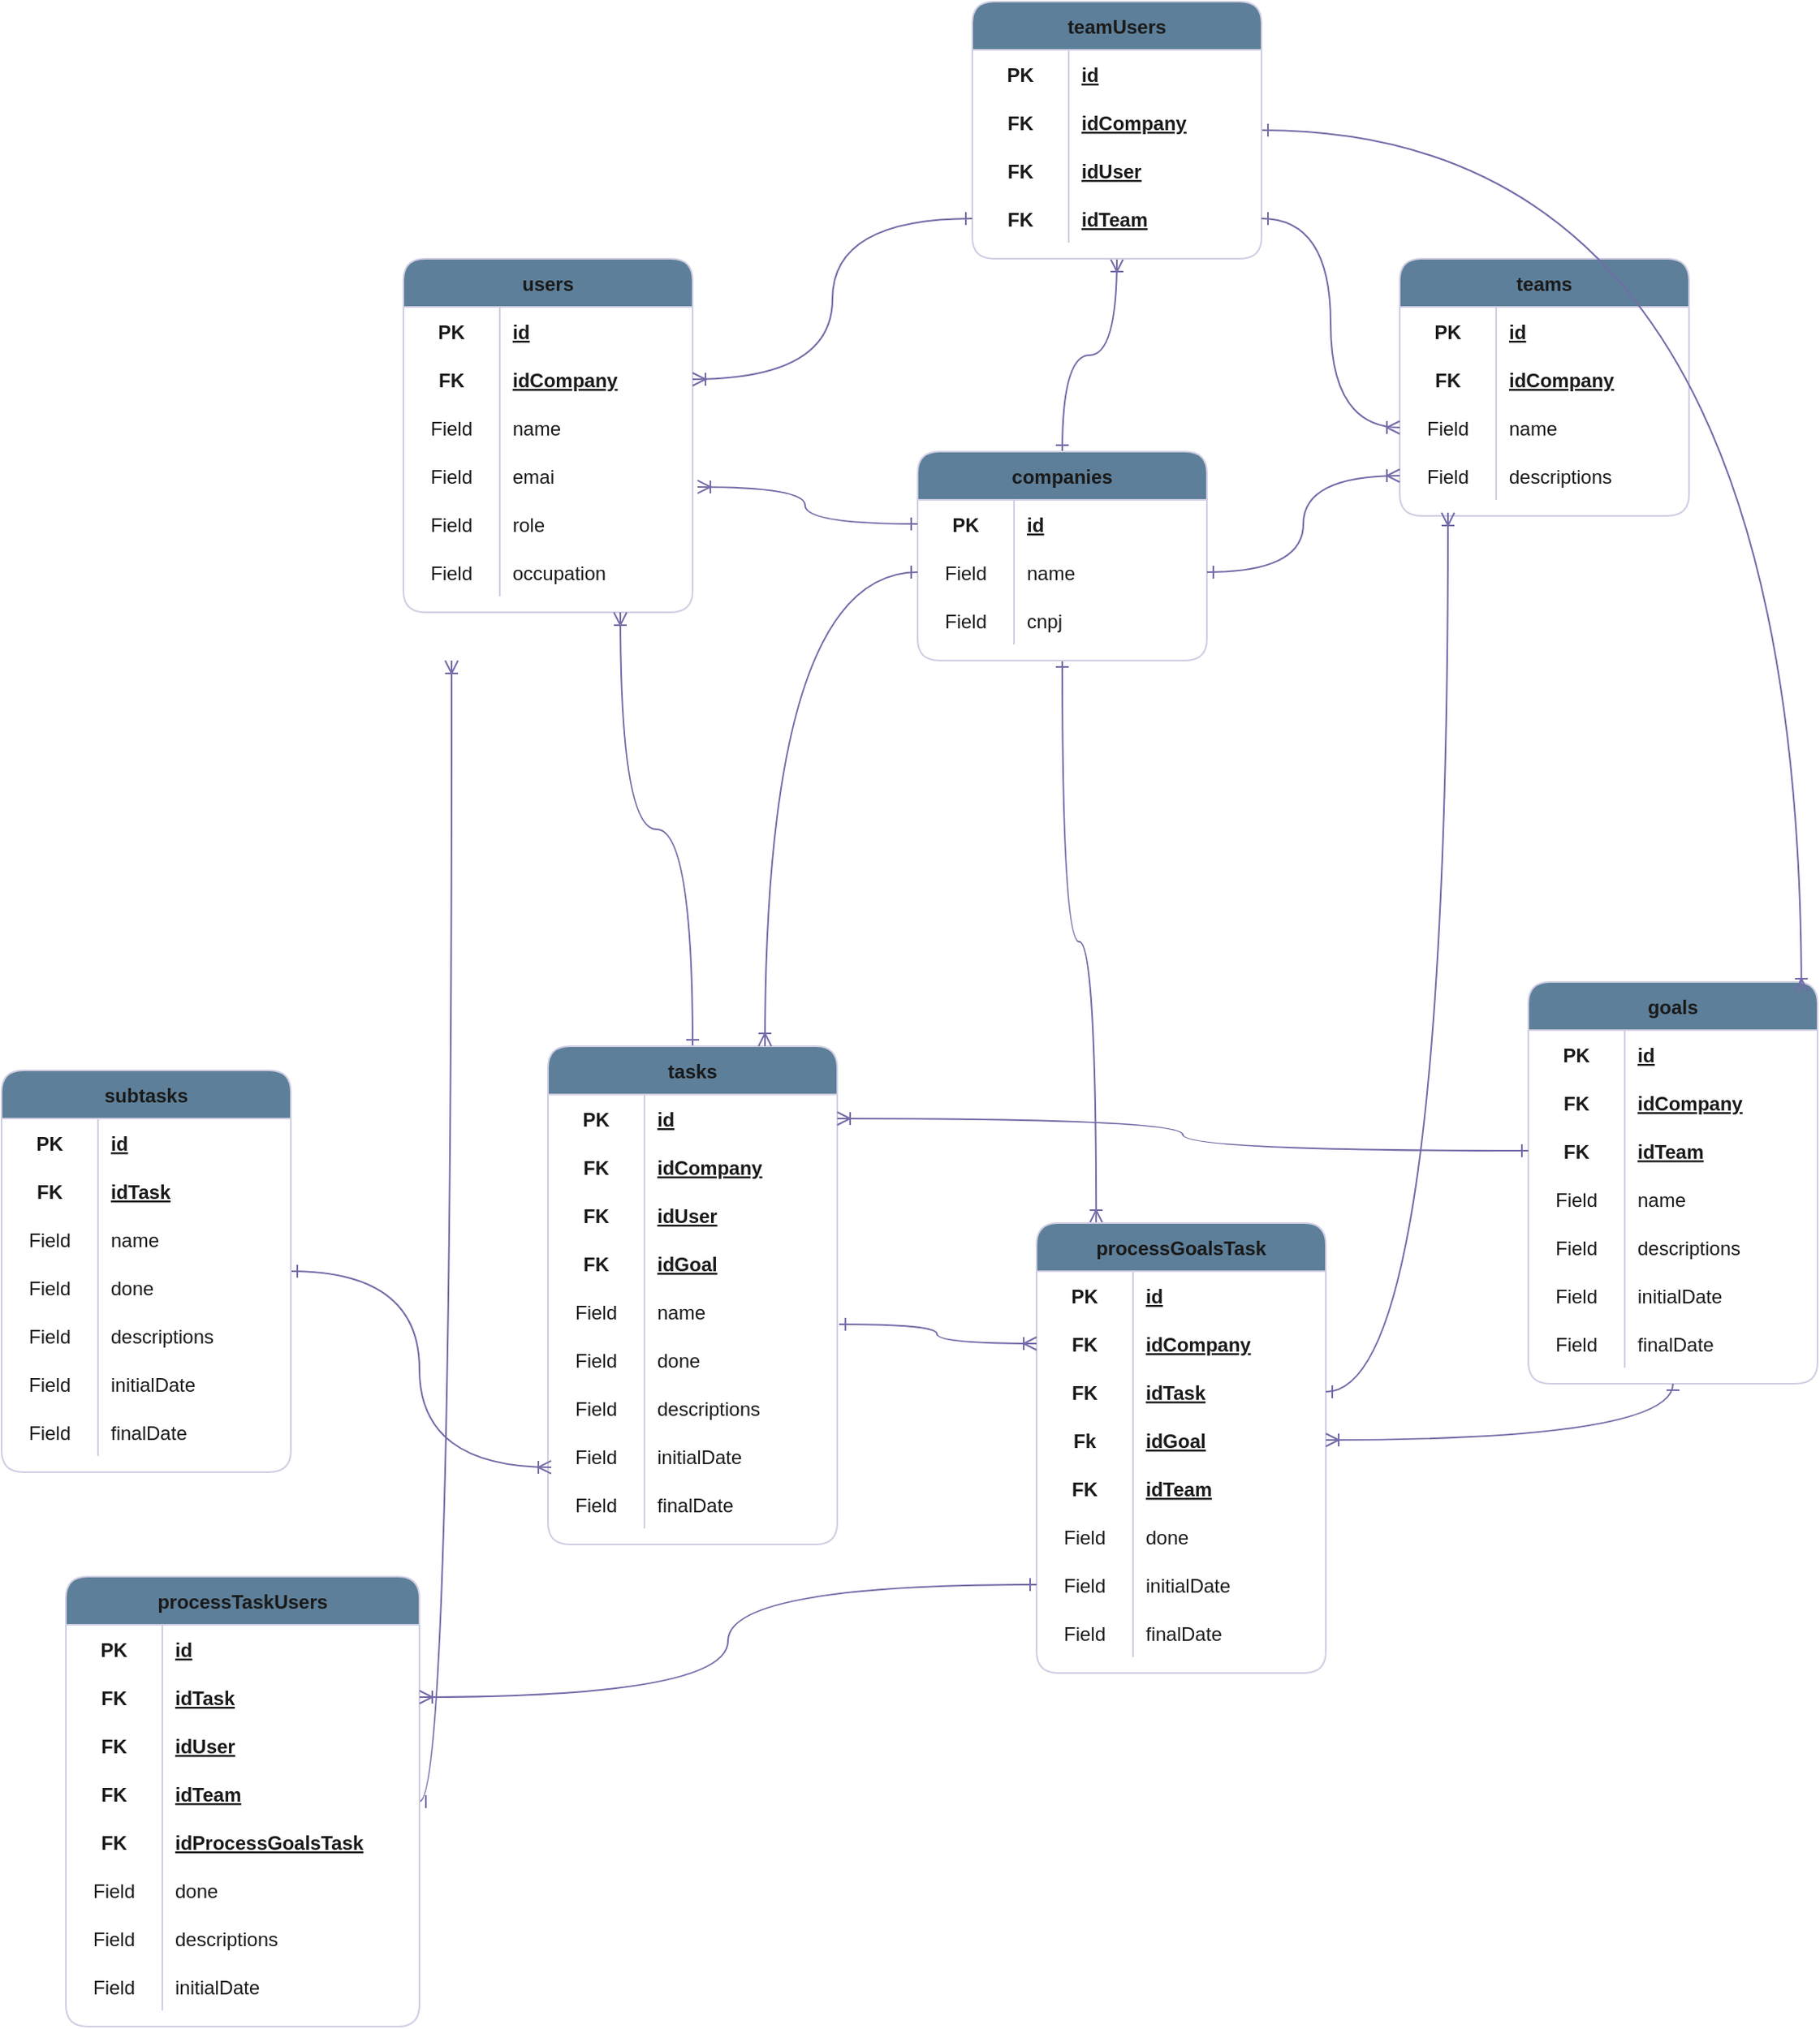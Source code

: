<mxfile version="19.0.3" type="device" pages="2"><diagram id="uy4mTcPo1K-VjXNT-Pf5" name="UML - OKR"><mxGraphModel dx="1695" dy="1722" grid="1" gridSize="10" guides="1" tooltips="1" connect="1" arrows="1" fold="1" page="1" pageScale="1" pageWidth="827" pageHeight="1169" math="0" shadow="0"><root><mxCell id="0"/><mxCell id="1" parent="0"/><mxCell id="1rbkx6q7Ki95iHYgekxv-1" value="users" style="shape=table;startSize=30;container=1;collapsible=1;childLayout=tableLayout;fixedRows=1;rowLines=0;fontStyle=1;align=center;resizeLast=1;fillColor=#5D7F99;strokeColor=#D0CEE2;fontColor=#1A1A1A;rounded=1;" parent="1" vertex="1"><mxGeometry x="-30" y="80" width="180" height="220" as="geometry"/></mxCell><mxCell id="1rbkx6q7Ki95iHYgekxv-2" value="" style="shape=tableRow;horizontal=0;startSize=0;swimlaneHead=0;swimlaneBody=0;fillColor=none;collapsible=0;dropTarget=0;points=[[0,0.5],[1,0.5]];portConstraint=eastwest;top=0;left=0;right=0;bottom=0;strokeColor=#D0CEE2;fontColor=#1A1A1A;rounded=1;" parent="1rbkx6q7Ki95iHYgekxv-1" vertex="1"><mxGeometry y="30" width="180" height="30" as="geometry"/></mxCell><mxCell id="1rbkx6q7Ki95iHYgekxv-3" value="PK" style="shape=partialRectangle;connectable=0;fillColor=none;top=0;left=0;bottom=0;right=0;fontStyle=1;overflow=hidden;strokeColor=#D0CEE2;fontColor=#1A1A1A;rounded=1;" parent="1rbkx6q7Ki95iHYgekxv-2" vertex="1"><mxGeometry width="60" height="30" as="geometry"><mxRectangle width="60" height="30" as="alternateBounds"/></mxGeometry></mxCell><mxCell id="1rbkx6q7Ki95iHYgekxv-4" value="id" style="shape=partialRectangle;connectable=0;fillColor=none;top=0;left=0;bottom=0;right=0;align=left;spacingLeft=6;fontStyle=5;overflow=hidden;strokeColor=#D0CEE2;fontColor=#1A1A1A;rounded=1;" parent="1rbkx6q7Ki95iHYgekxv-2" vertex="1"><mxGeometry x="60" width="120" height="30" as="geometry"><mxRectangle width="120" height="30" as="alternateBounds"/></mxGeometry></mxCell><mxCell id="1rbkx6q7Ki95iHYgekxv-14" style="shape=tableRow;horizontal=0;startSize=0;swimlaneHead=0;swimlaneBody=0;fillColor=none;collapsible=0;dropTarget=0;points=[[0,0.5],[1,0.5]];portConstraint=eastwest;top=0;left=0;right=0;bottom=0;strokeColor=#D0CEE2;fontColor=#1A1A1A;rounded=1;" parent="1rbkx6q7Ki95iHYgekxv-1" vertex="1"><mxGeometry y="60" width="180" height="30" as="geometry"/></mxCell><mxCell id="1rbkx6q7Ki95iHYgekxv-15" value="FK" style="shape=partialRectangle;connectable=0;fillColor=none;top=0;left=0;bottom=0;right=0;fontStyle=1;overflow=hidden;strokeColor=#D0CEE2;fontColor=#1A1A1A;rounded=1;" parent="1rbkx6q7Ki95iHYgekxv-14" vertex="1"><mxGeometry width="60" height="30" as="geometry"><mxRectangle width="60" height="30" as="alternateBounds"/></mxGeometry></mxCell><mxCell id="1rbkx6q7Ki95iHYgekxv-16" value="idCompany" style="shape=partialRectangle;connectable=0;fillColor=none;top=0;left=0;bottom=0;right=0;align=left;spacingLeft=6;fontStyle=5;overflow=hidden;strokeColor=#D0CEE2;fontColor=#1A1A1A;rounded=1;" parent="1rbkx6q7Ki95iHYgekxv-14" vertex="1"><mxGeometry x="60" width="120" height="30" as="geometry"><mxRectangle width="120" height="30" as="alternateBounds"/></mxGeometry></mxCell><mxCell id="1rbkx6q7Ki95iHYgekxv-8" value="" style="shape=tableRow;horizontal=0;startSize=0;swimlaneHead=0;swimlaneBody=0;fillColor=none;collapsible=0;dropTarget=0;points=[[0,0.5],[1,0.5]];portConstraint=eastwest;top=0;left=0;right=0;bottom=0;strokeColor=#D0CEE2;fontColor=#1A1A1A;rounded=1;" parent="1rbkx6q7Ki95iHYgekxv-1" vertex="1"><mxGeometry y="90" width="180" height="30" as="geometry"/></mxCell><mxCell id="1rbkx6q7Ki95iHYgekxv-9" value="Field" style="shape=partialRectangle;connectable=0;fillColor=none;top=0;left=0;bottom=0;right=0;editable=1;overflow=hidden;strokeColor=#D0CEE2;fontColor=#1A1A1A;rounded=1;" parent="1rbkx6q7Ki95iHYgekxv-8" vertex="1"><mxGeometry width="60" height="30" as="geometry"><mxRectangle width="60" height="30" as="alternateBounds"/></mxGeometry></mxCell><mxCell id="1rbkx6q7Ki95iHYgekxv-10" value="name" style="shape=partialRectangle;connectable=0;fillColor=none;top=0;left=0;bottom=0;right=0;align=left;spacingLeft=6;overflow=hidden;strokeColor=#D0CEE2;fontColor=#1A1A1A;rounded=1;" parent="1rbkx6q7Ki95iHYgekxv-8" vertex="1"><mxGeometry x="60" width="120" height="30" as="geometry"><mxRectangle width="120" height="30" as="alternateBounds"/></mxGeometry></mxCell><mxCell id="1rbkx6q7Ki95iHYgekxv-11" value="" style="shape=tableRow;horizontal=0;startSize=0;swimlaneHead=0;swimlaneBody=0;fillColor=none;collapsible=0;dropTarget=0;points=[[0,0.5],[1,0.5]];portConstraint=eastwest;top=0;left=0;right=0;bottom=0;strokeColor=#D0CEE2;fontColor=#1A1A1A;rounded=1;" parent="1rbkx6q7Ki95iHYgekxv-1" vertex="1"><mxGeometry y="120" width="180" height="30" as="geometry"/></mxCell><mxCell id="1rbkx6q7Ki95iHYgekxv-12" value="Field" style="shape=partialRectangle;connectable=0;fillColor=none;top=0;left=0;bottom=0;right=0;editable=1;overflow=hidden;strokeColor=#D0CEE2;fontColor=#1A1A1A;rounded=1;" parent="1rbkx6q7Ki95iHYgekxv-11" vertex="1"><mxGeometry width="60" height="30" as="geometry"><mxRectangle width="60" height="30" as="alternateBounds"/></mxGeometry></mxCell><mxCell id="1rbkx6q7Ki95iHYgekxv-13" value="emai" style="shape=partialRectangle;connectable=0;fillColor=none;top=0;left=0;bottom=0;right=0;align=left;spacingLeft=6;overflow=hidden;strokeColor=#D0CEE2;fontColor=#1A1A1A;rounded=1;" parent="1rbkx6q7Ki95iHYgekxv-11" vertex="1"><mxGeometry x="60" width="120" height="30" as="geometry"><mxRectangle width="120" height="30" as="alternateBounds"/></mxGeometry></mxCell><mxCell id="yQHY6u_Gyz4YVn5UQTC1-1" style="shape=tableRow;horizontal=0;startSize=0;swimlaneHead=0;swimlaneBody=0;fillColor=none;collapsible=0;dropTarget=0;points=[[0,0.5],[1,0.5]];portConstraint=eastwest;top=0;left=0;right=0;bottom=0;strokeColor=#D0CEE2;fontColor=#1A1A1A;rounded=1;" parent="1rbkx6q7Ki95iHYgekxv-1" vertex="1"><mxGeometry y="150" width="180" height="30" as="geometry"/></mxCell><mxCell id="yQHY6u_Gyz4YVn5UQTC1-2" value="Field" style="shape=partialRectangle;connectable=0;fillColor=none;top=0;left=0;bottom=0;right=0;editable=1;overflow=hidden;strokeColor=#D0CEE2;fontColor=#1A1A1A;rounded=1;" parent="yQHY6u_Gyz4YVn5UQTC1-1" vertex="1"><mxGeometry width="60" height="30" as="geometry"><mxRectangle width="60" height="30" as="alternateBounds"/></mxGeometry></mxCell><mxCell id="yQHY6u_Gyz4YVn5UQTC1-3" value="role" style="shape=partialRectangle;connectable=0;fillColor=none;top=0;left=0;bottom=0;right=0;align=left;spacingLeft=6;overflow=hidden;strokeColor=#D0CEE2;fontColor=#1A1A1A;rounded=1;" parent="yQHY6u_Gyz4YVn5UQTC1-1" vertex="1"><mxGeometry x="60" width="120" height="30" as="geometry"><mxRectangle width="120" height="30" as="alternateBounds"/></mxGeometry></mxCell><mxCell id="1rbkx6q7Ki95iHYgekxv-17" style="shape=tableRow;horizontal=0;startSize=0;swimlaneHead=0;swimlaneBody=0;fillColor=none;collapsible=0;dropTarget=0;points=[[0,0.5],[1,0.5]];portConstraint=eastwest;top=0;left=0;right=0;bottom=0;strokeColor=#D0CEE2;fontColor=#1A1A1A;rounded=1;" parent="1rbkx6q7Ki95iHYgekxv-1" vertex="1"><mxGeometry y="180" width="180" height="30" as="geometry"/></mxCell><mxCell id="1rbkx6q7Ki95iHYgekxv-18" value="Field" style="shape=partialRectangle;connectable=0;fillColor=none;top=0;left=0;bottom=0;right=0;editable=1;overflow=hidden;strokeColor=#D0CEE2;fontColor=#1A1A1A;rounded=1;" parent="1rbkx6q7Ki95iHYgekxv-17" vertex="1"><mxGeometry width="60" height="30" as="geometry"><mxRectangle width="60" height="30" as="alternateBounds"/></mxGeometry></mxCell><mxCell id="1rbkx6q7Ki95iHYgekxv-19" value="occupation" style="shape=partialRectangle;connectable=0;fillColor=none;top=0;left=0;bottom=0;right=0;align=left;spacingLeft=6;overflow=hidden;strokeColor=#D0CEE2;fontColor=#1A1A1A;rounded=1;" parent="1rbkx6q7Ki95iHYgekxv-17" vertex="1"><mxGeometry x="60" width="120" height="30" as="geometry"><mxRectangle width="120" height="30" as="alternateBounds"/></mxGeometry></mxCell><mxCell id="1rbkx6q7Ki95iHYgekxv-20" value="teams" style="shape=table;startSize=30;container=1;collapsible=1;childLayout=tableLayout;fixedRows=1;rowLines=0;fontStyle=1;align=center;resizeLast=1;fillColor=#5D7F99;strokeColor=#D0CEE2;fontColor=#1A1A1A;rounded=1;" parent="1" vertex="1"><mxGeometry x="590" y="80" width="180" height="160" as="geometry"/></mxCell><mxCell id="1rbkx6q7Ki95iHYgekxv-21" value="" style="shape=tableRow;horizontal=0;startSize=0;swimlaneHead=0;swimlaneBody=0;fillColor=none;collapsible=0;dropTarget=0;points=[[0,0.5],[1,0.5]];portConstraint=eastwest;top=0;left=0;right=0;bottom=0;strokeColor=#D0CEE2;fontColor=#1A1A1A;rounded=1;" parent="1rbkx6q7Ki95iHYgekxv-20" vertex="1"><mxGeometry y="30" width="180" height="30" as="geometry"/></mxCell><mxCell id="1rbkx6q7Ki95iHYgekxv-22" value="PK" style="shape=partialRectangle;connectable=0;fillColor=none;top=0;left=0;bottom=0;right=0;fontStyle=1;overflow=hidden;strokeColor=#D0CEE2;fontColor=#1A1A1A;rounded=1;" parent="1rbkx6q7Ki95iHYgekxv-21" vertex="1"><mxGeometry width="60" height="30" as="geometry"><mxRectangle width="60" height="30" as="alternateBounds"/></mxGeometry></mxCell><mxCell id="1rbkx6q7Ki95iHYgekxv-23" value="id" style="shape=partialRectangle;connectable=0;fillColor=none;top=0;left=0;bottom=0;right=0;align=left;spacingLeft=6;fontStyle=5;overflow=hidden;strokeColor=#D0CEE2;fontColor=#1A1A1A;rounded=1;" parent="1rbkx6q7Ki95iHYgekxv-21" vertex="1"><mxGeometry x="60" width="120" height="30" as="geometry"><mxRectangle width="120" height="30" as="alternateBounds"/></mxGeometry></mxCell><mxCell id="1rbkx6q7Ki95iHYgekxv-24" style="shape=tableRow;horizontal=0;startSize=0;swimlaneHead=0;swimlaneBody=0;fillColor=none;collapsible=0;dropTarget=0;points=[[0,0.5],[1,0.5]];portConstraint=eastwest;top=0;left=0;right=0;bottom=0;strokeColor=#D0CEE2;fontColor=#1A1A1A;rounded=1;" parent="1rbkx6q7Ki95iHYgekxv-20" vertex="1"><mxGeometry y="60" width="180" height="30" as="geometry"/></mxCell><mxCell id="1rbkx6q7Ki95iHYgekxv-25" value="FK" style="shape=partialRectangle;connectable=0;fillColor=none;top=0;left=0;bottom=0;right=0;fontStyle=1;overflow=hidden;strokeColor=#D0CEE2;fontColor=#1A1A1A;rounded=1;" parent="1rbkx6q7Ki95iHYgekxv-24" vertex="1"><mxGeometry width="60" height="30" as="geometry"><mxRectangle width="60" height="30" as="alternateBounds"/></mxGeometry></mxCell><mxCell id="1rbkx6q7Ki95iHYgekxv-26" value="idCompany" style="shape=partialRectangle;connectable=0;fillColor=none;top=0;left=0;bottom=0;right=0;align=left;spacingLeft=6;fontStyle=5;overflow=hidden;strokeColor=#D0CEE2;fontColor=#1A1A1A;rounded=1;" parent="1rbkx6q7Ki95iHYgekxv-24" vertex="1"><mxGeometry x="60" width="120" height="30" as="geometry"><mxRectangle width="120" height="30" as="alternateBounds"/></mxGeometry></mxCell><mxCell id="1rbkx6q7Ki95iHYgekxv-27" value="" style="shape=tableRow;horizontal=0;startSize=0;swimlaneHead=0;swimlaneBody=0;fillColor=none;collapsible=0;dropTarget=0;points=[[0,0.5],[1,0.5]];portConstraint=eastwest;top=0;left=0;right=0;bottom=0;strokeColor=#D0CEE2;fontColor=#1A1A1A;rounded=1;" parent="1rbkx6q7Ki95iHYgekxv-20" vertex="1"><mxGeometry y="90" width="180" height="30" as="geometry"/></mxCell><mxCell id="1rbkx6q7Ki95iHYgekxv-28" value="Field" style="shape=partialRectangle;connectable=0;fillColor=none;top=0;left=0;bottom=0;right=0;editable=1;overflow=hidden;strokeColor=#D0CEE2;fontColor=#1A1A1A;rounded=1;" parent="1rbkx6q7Ki95iHYgekxv-27" vertex="1"><mxGeometry width="60" height="30" as="geometry"><mxRectangle width="60" height="30" as="alternateBounds"/></mxGeometry></mxCell><mxCell id="1rbkx6q7Ki95iHYgekxv-29" value="name" style="shape=partialRectangle;connectable=0;fillColor=none;top=0;left=0;bottom=0;right=0;align=left;spacingLeft=6;overflow=hidden;strokeColor=#D0CEE2;fontColor=#1A1A1A;rounded=1;" parent="1rbkx6q7Ki95iHYgekxv-27" vertex="1"><mxGeometry x="60" width="120" height="30" as="geometry"><mxRectangle width="120" height="30" as="alternateBounds"/></mxGeometry></mxCell><mxCell id="1rbkx6q7Ki95iHYgekxv-30" value="" style="shape=tableRow;horizontal=0;startSize=0;swimlaneHead=0;swimlaneBody=0;fillColor=none;collapsible=0;dropTarget=0;points=[[0,0.5],[1,0.5]];portConstraint=eastwest;top=0;left=0;right=0;bottom=0;strokeColor=#D0CEE2;fontColor=#1A1A1A;rounded=1;" parent="1rbkx6q7Ki95iHYgekxv-20" vertex="1"><mxGeometry y="120" width="180" height="30" as="geometry"/></mxCell><mxCell id="1rbkx6q7Ki95iHYgekxv-31" value="Field" style="shape=partialRectangle;connectable=0;fillColor=none;top=0;left=0;bottom=0;right=0;editable=1;overflow=hidden;strokeColor=#D0CEE2;fontColor=#1A1A1A;rounded=1;" parent="1rbkx6q7Ki95iHYgekxv-30" vertex="1"><mxGeometry width="60" height="30" as="geometry"><mxRectangle width="60" height="30" as="alternateBounds"/></mxGeometry></mxCell><mxCell id="1rbkx6q7Ki95iHYgekxv-32" value="descriptions" style="shape=partialRectangle;connectable=0;fillColor=none;top=0;left=0;bottom=0;right=0;align=left;spacingLeft=6;overflow=hidden;strokeColor=#D0CEE2;fontColor=#1A1A1A;rounded=1;" parent="1rbkx6q7Ki95iHYgekxv-30" vertex="1"><mxGeometry x="60" width="120" height="30" as="geometry"><mxRectangle width="120" height="30" as="alternateBounds"/></mxGeometry></mxCell><mxCell id="1rbkx6q7Ki95iHYgekxv-132" style="edgeStyle=orthogonalEdgeStyle;rounded=1;orthogonalLoop=1;jettySize=auto;html=1;entryX=-0.011;entryY=0.3;entryDx=0;entryDy=0;entryPerimeter=0;startArrow=ERone;startFill=0;endArrow=ERoneToMany;endFill=0;strokeColor=#736CA8;fontColor=#1A1A1A;curved=1;" parent="1" source="1rbkx6q7Ki95iHYgekxv-39" edge="1"><mxGeometry relative="1" as="geometry"/></mxCell><mxCell id="JGjiCsejjagWmpKE48GR-76" style="edgeStyle=orthogonalEdgeStyle;rounded=1;orthogonalLoop=1;jettySize=auto;html=1;entryX=0.206;entryY=0;entryDx=0;entryDy=0;entryPerimeter=0;startArrow=ERone;startFill=0;endArrow=ERoneToMany;endFill=0;strokeColor=#736CA8;fontColor=#1A1A1A;curved=1;" parent="1" source="1rbkx6q7Ki95iHYgekxv-39" target="1rbkx6q7Ki95iHYgekxv-99" edge="1"><mxGeometry relative="1" as="geometry"/></mxCell><mxCell id="JGjiCsejjagWmpKE48GR-121" style="edgeStyle=orthogonalEdgeStyle;rounded=1;orthogonalLoop=1;jettySize=auto;html=1;entryX=0.5;entryY=1;entryDx=0;entryDy=0;startArrow=ERone;startFill=0;endArrow=ERoneToMany;endFill=0;strokeColor=#736CA8;fontColor=#1A1A1A;curved=1;" parent="1" source="1rbkx6q7Ki95iHYgekxv-39" target="JGjiCsejjagWmpKE48GR-52" edge="1"><mxGeometry relative="1" as="geometry"/></mxCell><mxCell id="1rbkx6q7Ki95iHYgekxv-39" value="companies" style="shape=table;startSize=30;container=1;collapsible=1;childLayout=tableLayout;fixedRows=1;rowLines=0;fontStyle=1;align=center;resizeLast=1;fillColor=#5D7F99;strokeColor=#D0CEE2;fontColor=#1A1A1A;rounded=1;" parent="1" vertex="1"><mxGeometry x="290" y="200" width="180" height="130" as="geometry"/></mxCell><mxCell id="1rbkx6q7Ki95iHYgekxv-40" value="" style="shape=tableRow;horizontal=0;startSize=0;swimlaneHead=0;swimlaneBody=0;fillColor=none;collapsible=0;dropTarget=0;points=[[0,0.5],[1,0.5]];portConstraint=eastwest;top=0;left=0;right=0;bottom=0;strokeColor=#D0CEE2;fontColor=#1A1A1A;rounded=1;" parent="1rbkx6q7Ki95iHYgekxv-39" vertex="1"><mxGeometry y="30" width="180" height="30" as="geometry"/></mxCell><mxCell id="1rbkx6q7Ki95iHYgekxv-41" value="PK" style="shape=partialRectangle;connectable=0;fillColor=none;top=0;left=0;bottom=0;right=0;fontStyle=1;overflow=hidden;strokeColor=#D0CEE2;fontColor=#1A1A1A;rounded=1;" parent="1rbkx6q7Ki95iHYgekxv-40" vertex="1"><mxGeometry width="60" height="30" as="geometry"><mxRectangle width="60" height="30" as="alternateBounds"/></mxGeometry></mxCell><mxCell id="1rbkx6q7Ki95iHYgekxv-42" value="id" style="shape=partialRectangle;connectable=0;fillColor=none;top=0;left=0;bottom=0;right=0;align=left;spacingLeft=6;fontStyle=5;overflow=hidden;strokeColor=#D0CEE2;fontColor=#1A1A1A;rounded=1;" parent="1rbkx6q7Ki95iHYgekxv-40" vertex="1"><mxGeometry x="60" width="120" height="30" as="geometry"><mxRectangle width="120" height="30" as="alternateBounds"/></mxGeometry></mxCell><mxCell id="1rbkx6q7Ki95iHYgekxv-46" value="" style="shape=tableRow;horizontal=0;startSize=0;swimlaneHead=0;swimlaneBody=0;fillColor=none;collapsible=0;dropTarget=0;points=[[0,0.5],[1,0.5]];portConstraint=eastwest;top=0;left=0;right=0;bottom=0;strokeColor=#D0CEE2;fontColor=#1A1A1A;rounded=1;" parent="1rbkx6q7Ki95iHYgekxv-39" vertex="1"><mxGeometry y="60" width="180" height="30" as="geometry"/></mxCell><mxCell id="1rbkx6q7Ki95iHYgekxv-47" value="Field" style="shape=partialRectangle;connectable=0;fillColor=none;top=0;left=0;bottom=0;right=0;editable=1;overflow=hidden;strokeColor=#D0CEE2;fontColor=#1A1A1A;rounded=1;" parent="1rbkx6q7Ki95iHYgekxv-46" vertex="1"><mxGeometry width="60" height="30" as="geometry"><mxRectangle width="60" height="30" as="alternateBounds"/></mxGeometry></mxCell><mxCell id="1rbkx6q7Ki95iHYgekxv-48" value="name" style="shape=partialRectangle;connectable=0;fillColor=none;top=0;left=0;bottom=0;right=0;align=left;spacingLeft=6;overflow=hidden;strokeColor=#D0CEE2;fontColor=#1A1A1A;rounded=1;" parent="1rbkx6q7Ki95iHYgekxv-46" vertex="1"><mxGeometry x="60" width="120" height="30" as="geometry"><mxRectangle width="120" height="30" as="alternateBounds"/></mxGeometry></mxCell><mxCell id="yQHY6u_Gyz4YVn5UQTC1-4" style="shape=tableRow;horizontal=0;startSize=0;swimlaneHead=0;swimlaneBody=0;fillColor=none;collapsible=0;dropTarget=0;points=[[0,0.5],[1,0.5]];portConstraint=eastwest;top=0;left=0;right=0;bottom=0;strokeColor=#D0CEE2;fontColor=#1A1A1A;rounded=1;" parent="1rbkx6q7Ki95iHYgekxv-39" vertex="1"><mxGeometry y="90" width="180" height="30" as="geometry"/></mxCell><mxCell id="yQHY6u_Gyz4YVn5UQTC1-5" value="Field" style="shape=partialRectangle;connectable=0;fillColor=none;top=0;left=0;bottom=0;right=0;editable=1;overflow=hidden;strokeColor=#D0CEE2;fontColor=#1A1A1A;rounded=1;" parent="yQHY6u_Gyz4YVn5UQTC1-4" vertex="1"><mxGeometry width="60" height="30" as="geometry"><mxRectangle width="60" height="30" as="alternateBounds"/></mxGeometry></mxCell><mxCell id="yQHY6u_Gyz4YVn5UQTC1-6" value="cnpj" style="shape=partialRectangle;connectable=0;fillColor=none;top=0;left=0;bottom=0;right=0;align=left;spacingLeft=6;overflow=hidden;strokeColor=#D0CEE2;fontColor=#1A1A1A;rounded=1;" parent="yQHY6u_Gyz4YVn5UQTC1-4" vertex="1"><mxGeometry x="60" width="120" height="30" as="geometry"><mxRectangle width="120" height="30" as="alternateBounds"/></mxGeometry></mxCell><mxCell id="1rbkx6q7Ki95iHYgekxv-163" style="edgeStyle=orthogonalEdgeStyle;rounded=1;orthogonalLoop=1;jettySize=auto;html=1;entryX=0.75;entryY=1;entryDx=0;entryDy=0;startArrow=ERone;startFill=0;endArrow=ERoneToMany;endFill=0;strokeColor=#736CA8;fontColor=#1A1A1A;curved=1;" parent="1" source="1rbkx6q7Ki95iHYgekxv-55" target="1rbkx6q7Ki95iHYgekxv-1" edge="1"><mxGeometry relative="1" as="geometry"/></mxCell><mxCell id="1rbkx6q7Ki95iHYgekxv-55" value="tasks" style="shape=table;startSize=30;container=1;collapsible=1;childLayout=tableLayout;fixedRows=1;rowLines=0;fontStyle=1;align=center;resizeLast=1;fillColor=#5D7F99;strokeColor=#D0CEE2;fontColor=#1A1A1A;rounded=1;" parent="1" vertex="1"><mxGeometry x="60" y="570" width="180" height="310" as="geometry"/></mxCell><mxCell id="1rbkx6q7Ki95iHYgekxv-56" value="" style="shape=tableRow;horizontal=0;startSize=0;swimlaneHead=0;swimlaneBody=0;fillColor=none;collapsible=0;dropTarget=0;points=[[0,0.5],[1,0.5]];portConstraint=eastwest;top=0;left=0;right=0;bottom=0;strokeColor=#D0CEE2;fontColor=#1A1A1A;rounded=1;" parent="1rbkx6q7Ki95iHYgekxv-55" vertex="1"><mxGeometry y="30" width="180" height="30" as="geometry"/></mxCell><mxCell id="1rbkx6q7Ki95iHYgekxv-57" value="PK" style="shape=partialRectangle;connectable=0;fillColor=none;top=0;left=0;bottom=0;right=0;fontStyle=1;overflow=hidden;strokeColor=#D0CEE2;fontColor=#1A1A1A;rounded=1;" parent="1rbkx6q7Ki95iHYgekxv-56" vertex="1"><mxGeometry width="60" height="30" as="geometry"><mxRectangle width="60" height="30" as="alternateBounds"/></mxGeometry></mxCell><mxCell id="1rbkx6q7Ki95iHYgekxv-58" value="id" style="shape=partialRectangle;connectable=0;fillColor=none;top=0;left=0;bottom=0;right=0;align=left;spacingLeft=6;fontStyle=5;overflow=hidden;strokeColor=#D0CEE2;fontColor=#1A1A1A;rounded=1;" parent="1rbkx6q7Ki95iHYgekxv-56" vertex="1"><mxGeometry x="60" width="120" height="30" as="geometry"><mxRectangle width="120" height="30" as="alternateBounds"/></mxGeometry></mxCell><mxCell id="1rbkx6q7Ki95iHYgekxv-59" style="shape=tableRow;horizontal=0;startSize=0;swimlaneHead=0;swimlaneBody=0;fillColor=none;collapsible=0;dropTarget=0;points=[[0,0.5],[1,0.5]];portConstraint=eastwest;top=0;left=0;right=0;bottom=0;strokeColor=#D0CEE2;fontColor=#1A1A1A;rounded=1;" parent="1rbkx6q7Ki95iHYgekxv-55" vertex="1"><mxGeometry y="60" width="180" height="30" as="geometry"/></mxCell><mxCell id="1rbkx6q7Ki95iHYgekxv-60" value="FK" style="shape=partialRectangle;connectable=0;fillColor=none;top=0;left=0;bottom=0;right=0;fontStyle=1;overflow=hidden;strokeColor=#D0CEE2;fontColor=#1A1A1A;rounded=1;" parent="1rbkx6q7Ki95iHYgekxv-59" vertex="1"><mxGeometry width="60" height="30" as="geometry"><mxRectangle width="60" height="30" as="alternateBounds"/></mxGeometry></mxCell><mxCell id="1rbkx6q7Ki95iHYgekxv-61" value="idCompany" style="shape=partialRectangle;connectable=0;fillColor=none;top=0;left=0;bottom=0;right=0;align=left;spacingLeft=6;fontStyle=5;overflow=hidden;strokeColor=#D0CEE2;fontColor=#1A1A1A;rounded=1;" parent="1rbkx6q7Ki95iHYgekxv-59" vertex="1"><mxGeometry x="60" width="120" height="30" as="geometry"><mxRectangle width="120" height="30" as="alternateBounds"/></mxGeometry></mxCell><mxCell id="1rbkx6q7Ki95iHYgekxv-71" style="shape=tableRow;horizontal=0;startSize=0;swimlaneHead=0;swimlaneBody=0;fillColor=none;collapsible=0;dropTarget=0;points=[[0,0.5],[1,0.5]];portConstraint=eastwest;top=0;left=0;right=0;bottom=0;strokeColor=#D0CEE2;fontColor=#1A1A1A;rounded=1;" parent="1rbkx6q7Ki95iHYgekxv-55" vertex="1"><mxGeometry y="90" width="180" height="30" as="geometry"/></mxCell><mxCell id="1rbkx6q7Ki95iHYgekxv-72" value="FK" style="shape=partialRectangle;connectable=0;fillColor=none;top=0;left=0;bottom=0;right=0;fontStyle=1;overflow=hidden;strokeColor=#D0CEE2;fontColor=#1A1A1A;rounded=1;" parent="1rbkx6q7Ki95iHYgekxv-71" vertex="1"><mxGeometry width="60" height="30" as="geometry"><mxRectangle width="60" height="30" as="alternateBounds"/></mxGeometry></mxCell><mxCell id="1rbkx6q7Ki95iHYgekxv-73" value="idUser" style="shape=partialRectangle;connectable=0;fillColor=none;top=0;left=0;bottom=0;right=0;align=left;spacingLeft=6;fontStyle=5;overflow=hidden;strokeColor=#D0CEE2;fontColor=#1A1A1A;rounded=1;" parent="1rbkx6q7Ki95iHYgekxv-71" vertex="1"><mxGeometry x="60" width="120" height="30" as="geometry"><mxRectangle width="120" height="30" as="alternateBounds"/></mxGeometry></mxCell><mxCell id="JGjiCsejjagWmpKE48GR-39" style="shape=tableRow;horizontal=0;startSize=0;swimlaneHead=0;swimlaneBody=0;fillColor=none;collapsible=0;dropTarget=0;points=[[0,0.5],[1,0.5]];portConstraint=eastwest;top=0;left=0;right=0;bottom=0;strokeColor=#D0CEE2;fontColor=#1A1A1A;rounded=1;" parent="1rbkx6q7Ki95iHYgekxv-55" vertex="1"><mxGeometry y="120" width="180" height="30" as="geometry"/></mxCell><mxCell id="JGjiCsejjagWmpKE48GR-40" value="FK" style="shape=partialRectangle;connectable=0;fillColor=none;top=0;left=0;bottom=0;right=0;fontStyle=1;overflow=hidden;strokeColor=#D0CEE2;fontColor=#1A1A1A;rounded=1;" parent="JGjiCsejjagWmpKE48GR-39" vertex="1"><mxGeometry width="60" height="30" as="geometry"><mxRectangle width="60" height="30" as="alternateBounds"/></mxGeometry></mxCell><mxCell id="JGjiCsejjagWmpKE48GR-41" value="idGoal" style="shape=partialRectangle;connectable=0;fillColor=none;top=0;left=0;bottom=0;right=0;align=left;spacingLeft=6;fontStyle=5;overflow=hidden;strokeColor=#D0CEE2;fontColor=#1A1A1A;rounded=1;" parent="JGjiCsejjagWmpKE48GR-39" vertex="1"><mxGeometry x="60" width="120" height="30" as="geometry"><mxRectangle width="120" height="30" as="alternateBounds"/></mxGeometry></mxCell><mxCell id="1rbkx6q7Ki95iHYgekxv-62" value="" style="shape=tableRow;horizontal=0;startSize=0;swimlaneHead=0;swimlaneBody=0;fillColor=none;collapsible=0;dropTarget=0;points=[[0,0.5],[1,0.5]];portConstraint=eastwest;top=0;left=0;right=0;bottom=0;strokeColor=#D0CEE2;fontColor=#1A1A1A;rounded=1;" parent="1rbkx6q7Ki95iHYgekxv-55" vertex="1"><mxGeometry y="150" width="180" height="30" as="geometry"/></mxCell><mxCell id="1rbkx6q7Ki95iHYgekxv-63" value="Field" style="shape=partialRectangle;connectable=0;fillColor=none;top=0;left=0;bottom=0;right=0;editable=1;overflow=hidden;strokeColor=#D0CEE2;fontColor=#1A1A1A;rounded=1;" parent="1rbkx6q7Ki95iHYgekxv-62" vertex="1"><mxGeometry width="60" height="30" as="geometry"><mxRectangle width="60" height="30" as="alternateBounds"/></mxGeometry></mxCell><mxCell id="1rbkx6q7Ki95iHYgekxv-64" value="name" style="shape=partialRectangle;connectable=0;fillColor=none;top=0;left=0;bottom=0;right=0;align=left;spacingLeft=6;overflow=hidden;strokeColor=#D0CEE2;fontColor=#1A1A1A;rounded=1;" parent="1rbkx6q7Ki95iHYgekxv-62" vertex="1"><mxGeometry x="60" width="120" height="30" as="geometry"><mxRectangle width="120" height="30" as="alternateBounds"/></mxGeometry></mxCell><mxCell id="a64NWtHZuxWZNJiah-BJ-1" style="shape=tableRow;horizontal=0;startSize=0;swimlaneHead=0;swimlaneBody=0;fillColor=none;collapsible=0;dropTarget=0;points=[[0,0.5],[1,0.5]];portConstraint=eastwest;top=0;left=0;right=0;bottom=0;strokeColor=#D0CEE2;fontColor=#1A1A1A;rounded=1;" parent="1rbkx6q7Ki95iHYgekxv-55" vertex="1"><mxGeometry y="180" width="180" height="30" as="geometry"/></mxCell><mxCell id="a64NWtHZuxWZNJiah-BJ-2" value="Field" style="shape=partialRectangle;connectable=0;fillColor=none;top=0;left=0;bottom=0;right=0;editable=1;overflow=hidden;strokeColor=#D0CEE2;fontColor=#1A1A1A;rounded=1;" parent="a64NWtHZuxWZNJiah-BJ-1" vertex="1"><mxGeometry width="60" height="30" as="geometry"><mxRectangle width="60" height="30" as="alternateBounds"/></mxGeometry></mxCell><mxCell id="a64NWtHZuxWZNJiah-BJ-3" value="done" style="shape=partialRectangle;connectable=0;fillColor=none;top=0;left=0;bottom=0;right=0;align=left;spacingLeft=6;overflow=hidden;strokeColor=#D0CEE2;fontColor=#1A1A1A;rounded=1;" parent="a64NWtHZuxWZNJiah-BJ-1" vertex="1"><mxGeometry x="60" width="120" height="30" as="geometry"><mxRectangle width="120" height="30" as="alternateBounds"/></mxGeometry></mxCell><mxCell id="JGjiCsejjagWmpKE48GR-24" value="" style="shape=tableRow;horizontal=0;startSize=0;swimlaneHead=0;swimlaneBody=0;fillColor=none;collapsible=0;dropTarget=0;points=[[0,0.5],[1,0.5]];portConstraint=eastwest;top=0;left=0;right=0;bottom=0;strokeColor=#D0CEE2;fontColor=#1A1A1A;rounded=1;" parent="1rbkx6q7Ki95iHYgekxv-55" vertex="1"><mxGeometry y="210" width="180" height="30" as="geometry"/></mxCell><mxCell id="JGjiCsejjagWmpKE48GR-25" value="Field" style="shape=partialRectangle;connectable=0;fillColor=none;top=0;left=0;bottom=0;right=0;editable=1;overflow=hidden;strokeColor=#D0CEE2;fontColor=#1A1A1A;rounded=1;" parent="JGjiCsejjagWmpKE48GR-24" vertex="1"><mxGeometry width="60" height="30" as="geometry"><mxRectangle width="60" height="30" as="alternateBounds"/></mxGeometry></mxCell><mxCell id="JGjiCsejjagWmpKE48GR-26" value="descriptions" style="shape=partialRectangle;connectable=0;fillColor=none;top=0;left=0;bottom=0;right=0;align=left;spacingLeft=6;overflow=hidden;strokeColor=#D0CEE2;fontColor=#1A1A1A;rounded=1;" parent="JGjiCsejjagWmpKE48GR-24" vertex="1"><mxGeometry x="60" width="120" height="30" as="geometry"><mxRectangle width="120" height="30" as="alternateBounds"/></mxGeometry></mxCell><mxCell id="1rbkx6q7Ki95iHYgekxv-68" style="shape=tableRow;horizontal=0;startSize=0;swimlaneHead=0;swimlaneBody=0;fillColor=none;collapsible=0;dropTarget=0;points=[[0,0.5],[1,0.5]];portConstraint=eastwest;top=0;left=0;right=0;bottom=0;strokeColor=#D0CEE2;fontColor=#1A1A1A;rounded=1;" parent="1rbkx6q7Ki95iHYgekxv-55" vertex="1"><mxGeometry y="240" width="180" height="30" as="geometry"/></mxCell><mxCell id="1rbkx6q7Ki95iHYgekxv-69" value="Field" style="shape=partialRectangle;connectable=0;fillColor=none;top=0;left=0;bottom=0;right=0;editable=1;overflow=hidden;strokeColor=#D0CEE2;fontColor=#1A1A1A;rounded=1;" parent="1rbkx6q7Ki95iHYgekxv-68" vertex="1"><mxGeometry width="60" height="30" as="geometry"><mxRectangle width="60" height="30" as="alternateBounds"/></mxGeometry></mxCell><mxCell id="1rbkx6q7Ki95iHYgekxv-70" value="initialDate" style="shape=partialRectangle;connectable=0;fillColor=none;top=0;left=0;bottom=0;right=0;align=left;spacingLeft=6;overflow=hidden;strokeColor=#D0CEE2;fontColor=#1A1A1A;rounded=1;" parent="1rbkx6q7Ki95iHYgekxv-68" vertex="1"><mxGeometry x="60" width="120" height="30" as="geometry"><mxRectangle width="120" height="30" as="alternateBounds"/></mxGeometry></mxCell><mxCell id="1rbkx6q7Ki95iHYgekxv-74" style="shape=tableRow;horizontal=0;startSize=0;swimlaneHead=0;swimlaneBody=0;fillColor=none;collapsible=0;dropTarget=0;points=[[0,0.5],[1,0.5]];portConstraint=eastwest;top=0;left=0;right=0;bottom=0;strokeColor=#D0CEE2;fontColor=#1A1A1A;rounded=1;" parent="1rbkx6q7Ki95iHYgekxv-55" vertex="1"><mxGeometry y="270" width="180" height="30" as="geometry"/></mxCell><mxCell id="1rbkx6q7Ki95iHYgekxv-75" value="Field" style="shape=partialRectangle;connectable=0;fillColor=none;top=0;left=0;bottom=0;right=0;editable=1;overflow=hidden;strokeColor=#D0CEE2;fontColor=#1A1A1A;rounded=1;" parent="1rbkx6q7Ki95iHYgekxv-74" vertex="1"><mxGeometry width="60" height="30" as="geometry"><mxRectangle width="60" height="30" as="alternateBounds"/></mxGeometry></mxCell><mxCell id="1rbkx6q7Ki95iHYgekxv-76" value="finalDate" style="shape=partialRectangle;connectable=0;fillColor=none;top=0;left=0;bottom=0;right=0;align=left;spacingLeft=6;overflow=hidden;strokeColor=#D0CEE2;fontColor=#1A1A1A;rounded=1;" parent="1rbkx6q7Ki95iHYgekxv-74" vertex="1"><mxGeometry x="60" width="120" height="30" as="geometry"><mxRectangle width="120" height="30" as="alternateBounds"/></mxGeometry></mxCell><mxCell id="1rbkx6q7Ki95iHYgekxv-77" value="goals" style="shape=table;startSize=30;container=1;collapsible=1;childLayout=tableLayout;fixedRows=1;rowLines=0;fontStyle=1;align=center;resizeLast=1;fillColor=#5D7F99;strokeColor=#D0CEE2;fontColor=#1A1A1A;rounded=1;" parent="1" vertex="1"><mxGeometry x="670" y="530" width="180" height="250" as="geometry"/></mxCell><mxCell id="1rbkx6q7Ki95iHYgekxv-78" value="" style="shape=tableRow;horizontal=0;startSize=0;swimlaneHead=0;swimlaneBody=0;fillColor=none;collapsible=0;dropTarget=0;points=[[0,0.5],[1,0.5]];portConstraint=eastwest;top=0;left=0;right=0;bottom=0;strokeColor=#D0CEE2;fontColor=#1A1A1A;rounded=1;" parent="1rbkx6q7Ki95iHYgekxv-77" vertex="1"><mxGeometry y="30" width="180" height="30" as="geometry"/></mxCell><mxCell id="1rbkx6q7Ki95iHYgekxv-79" value="PK" style="shape=partialRectangle;connectable=0;fillColor=none;top=0;left=0;bottom=0;right=0;fontStyle=1;overflow=hidden;strokeColor=#D0CEE2;fontColor=#1A1A1A;rounded=1;" parent="1rbkx6q7Ki95iHYgekxv-78" vertex="1"><mxGeometry width="60" height="30" as="geometry"><mxRectangle width="60" height="30" as="alternateBounds"/></mxGeometry></mxCell><mxCell id="1rbkx6q7Ki95iHYgekxv-80" value="id" style="shape=partialRectangle;connectable=0;fillColor=none;top=0;left=0;bottom=0;right=0;align=left;spacingLeft=6;fontStyle=5;overflow=hidden;strokeColor=#D0CEE2;fontColor=#1A1A1A;rounded=1;" parent="1rbkx6q7Ki95iHYgekxv-78" vertex="1"><mxGeometry x="60" width="120" height="30" as="geometry"><mxRectangle width="120" height="30" as="alternateBounds"/></mxGeometry></mxCell><mxCell id="1rbkx6q7Ki95iHYgekxv-81" style="shape=tableRow;horizontal=0;startSize=0;swimlaneHead=0;swimlaneBody=0;fillColor=none;collapsible=0;dropTarget=0;points=[[0,0.5],[1,0.5]];portConstraint=eastwest;top=0;left=0;right=0;bottom=0;strokeColor=#D0CEE2;fontColor=#1A1A1A;rounded=1;" parent="1rbkx6q7Ki95iHYgekxv-77" vertex="1"><mxGeometry y="60" width="180" height="30" as="geometry"/></mxCell><mxCell id="1rbkx6q7Ki95iHYgekxv-82" value="FK" style="shape=partialRectangle;connectable=0;fillColor=none;top=0;left=0;bottom=0;right=0;fontStyle=1;overflow=hidden;strokeColor=#D0CEE2;fontColor=#1A1A1A;rounded=1;" parent="1rbkx6q7Ki95iHYgekxv-81" vertex="1"><mxGeometry width="60" height="30" as="geometry"><mxRectangle width="60" height="30" as="alternateBounds"/></mxGeometry></mxCell><mxCell id="1rbkx6q7Ki95iHYgekxv-83" value="idCompany" style="shape=partialRectangle;connectable=0;fillColor=none;top=0;left=0;bottom=0;right=0;align=left;spacingLeft=6;fontStyle=5;overflow=hidden;strokeColor=#D0CEE2;fontColor=#1A1A1A;rounded=1;" parent="1rbkx6q7Ki95iHYgekxv-81" vertex="1"><mxGeometry x="60" width="120" height="30" as="geometry"><mxRectangle width="120" height="30" as="alternateBounds"/></mxGeometry></mxCell><mxCell id="JGjiCsejjagWmpKE48GR-46" style="shape=tableRow;horizontal=0;startSize=0;swimlaneHead=0;swimlaneBody=0;fillColor=none;collapsible=0;dropTarget=0;points=[[0,0.5],[1,0.5]];portConstraint=eastwest;top=0;left=0;right=0;bottom=0;strokeColor=#D0CEE2;fontColor=#1A1A1A;rounded=1;" parent="1rbkx6q7Ki95iHYgekxv-77" vertex="1"><mxGeometry y="90" width="180" height="30" as="geometry"/></mxCell><mxCell id="JGjiCsejjagWmpKE48GR-47" value="FK" style="shape=partialRectangle;connectable=0;fillColor=none;top=0;left=0;bottom=0;right=0;fontStyle=1;overflow=hidden;strokeColor=#D0CEE2;fontColor=#1A1A1A;rounded=1;" parent="JGjiCsejjagWmpKE48GR-46" vertex="1"><mxGeometry width="60" height="30" as="geometry"><mxRectangle width="60" height="30" as="alternateBounds"/></mxGeometry></mxCell><mxCell id="JGjiCsejjagWmpKE48GR-48" value="idTeam" style="shape=partialRectangle;connectable=0;fillColor=none;top=0;left=0;bottom=0;right=0;align=left;spacingLeft=6;fontStyle=5;overflow=hidden;strokeColor=#D0CEE2;fontColor=#1A1A1A;rounded=1;" parent="JGjiCsejjagWmpKE48GR-46" vertex="1"><mxGeometry x="60" width="120" height="30" as="geometry"><mxRectangle width="120" height="30" as="alternateBounds"/></mxGeometry></mxCell><mxCell id="1rbkx6q7Ki95iHYgekxv-87" value="" style="shape=tableRow;horizontal=0;startSize=0;swimlaneHead=0;swimlaneBody=0;fillColor=none;collapsible=0;dropTarget=0;points=[[0,0.5],[1,0.5]];portConstraint=eastwest;top=0;left=0;right=0;bottom=0;strokeColor=#D0CEE2;fontColor=#1A1A1A;rounded=1;" parent="1rbkx6q7Ki95iHYgekxv-77" vertex="1"><mxGeometry y="120" width="180" height="30" as="geometry"/></mxCell><mxCell id="1rbkx6q7Ki95iHYgekxv-88" value="Field" style="shape=partialRectangle;connectable=0;fillColor=none;top=0;left=0;bottom=0;right=0;editable=1;overflow=hidden;strokeColor=#D0CEE2;fontColor=#1A1A1A;rounded=1;" parent="1rbkx6q7Ki95iHYgekxv-87" vertex="1"><mxGeometry width="60" height="30" as="geometry"><mxRectangle width="60" height="30" as="alternateBounds"/></mxGeometry></mxCell><mxCell id="1rbkx6q7Ki95iHYgekxv-89" value="name" style="shape=partialRectangle;connectable=0;fillColor=none;top=0;left=0;bottom=0;right=0;align=left;spacingLeft=6;overflow=hidden;strokeColor=#D0CEE2;fontColor=#1A1A1A;rounded=1;" parent="1rbkx6q7Ki95iHYgekxv-87" vertex="1"><mxGeometry x="60" width="120" height="30" as="geometry"><mxRectangle width="120" height="30" as="alternateBounds"/></mxGeometry></mxCell><mxCell id="1rbkx6q7Ki95iHYgekxv-90" value="" style="shape=tableRow;horizontal=0;startSize=0;swimlaneHead=0;swimlaneBody=0;fillColor=none;collapsible=0;dropTarget=0;points=[[0,0.5],[1,0.5]];portConstraint=eastwest;top=0;left=0;right=0;bottom=0;strokeColor=#D0CEE2;fontColor=#1A1A1A;rounded=1;" parent="1rbkx6q7Ki95iHYgekxv-77" vertex="1"><mxGeometry y="150" width="180" height="30" as="geometry"/></mxCell><mxCell id="1rbkx6q7Ki95iHYgekxv-91" value="Field" style="shape=partialRectangle;connectable=0;fillColor=none;top=0;left=0;bottom=0;right=0;editable=1;overflow=hidden;strokeColor=#D0CEE2;fontColor=#1A1A1A;rounded=1;" parent="1rbkx6q7Ki95iHYgekxv-90" vertex="1"><mxGeometry width="60" height="30" as="geometry"><mxRectangle width="60" height="30" as="alternateBounds"/></mxGeometry></mxCell><mxCell id="1rbkx6q7Ki95iHYgekxv-92" value="descriptions" style="shape=partialRectangle;connectable=0;fillColor=none;top=0;left=0;bottom=0;right=0;align=left;spacingLeft=6;overflow=hidden;strokeColor=#D0CEE2;fontColor=#1A1A1A;rounded=1;" parent="1rbkx6q7Ki95iHYgekxv-90" vertex="1"><mxGeometry x="60" width="120" height="30" as="geometry"><mxRectangle width="120" height="30" as="alternateBounds"/></mxGeometry></mxCell><mxCell id="1rbkx6q7Ki95iHYgekxv-93" style="shape=tableRow;horizontal=0;startSize=0;swimlaneHead=0;swimlaneBody=0;fillColor=none;collapsible=0;dropTarget=0;points=[[0,0.5],[1,0.5]];portConstraint=eastwest;top=0;left=0;right=0;bottom=0;strokeColor=#D0CEE2;fontColor=#1A1A1A;rounded=1;" parent="1rbkx6q7Ki95iHYgekxv-77" vertex="1"><mxGeometry y="180" width="180" height="30" as="geometry"/></mxCell><mxCell id="1rbkx6q7Ki95iHYgekxv-94" value="Field" style="shape=partialRectangle;connectable=0;fillColor=none;top=0;left=0;bottom=0;right=0;editable=1;overflow=hidden;strokeColor=#D0CEE2;fontColor=#1A1A1A;rounded=1;" parent="1rbkx6q7Ki95iHYgekxv-93" vertex="1"><mxGeometry width="60" height="30" as="geometry"><mxRectangle width="60" height="30" as="alternateBounds"/></mxGeometry></mxCell><mxCell id="1rbkx6q7Ki95iHYgekxv-95" value="initialDate" style="shape=partialRectangle;connectable=0;fillColor=none;top=0;left=0;bottom=0;right=0;align=left;spacingLeft=6;overflow=hidden;strokeColor=#D0CEE2;fontColor=#1A1A1A;rounded=1;" parent="1rbkx6q7Ki95iHYgekxv-93" vertex="1"><mxGeometry x="60" width="120" height="30" as="geometry"><mxRectangle width="120" height="30" as="alternateBounds"/></mxGeometry></mxCell><mxCell id="1rbkx6q7Ki95iHYgekxv-96" style="shape=tableRow;horizontal=0;startSize=0;swimlaneHead=0;swimlaneBody=0;fillColor=none;collapsible=0;dropTarget=0;points=[[0,0.5],[1,0.5]];portConstraint=eastwest;top=0;left=0;right=0;bottom=0;strokeColor=#D0CEE2;fontColor=#1A1A1A;rounded=1;" parent="1rbkx6q7Ki95iHYgekxv-77" vertex="1"><mxGeometry y="210" width="180" height="30" as="geometry"/></mxCell><mxCell id="1rbkx6q7Ki95iHYgekxv-97" value="Field" style="shape=partialRectangle;connectable=0;fillColor=none;top=0;left=0;bottom=0;right=0;editable=1;overflow=hidden;strokeColor=#D0CEE2;fontColor=#1A1A1A;rounded=1;" parent="1rbkx6q7Ki95iHYgekxv-96" vertex="1"><mxGeometry width="60" height="30" as="geometry"><mxRectangle width="60" height="30" as="alternateBounds"/></mxGeometry></mxCell><mxCell id="1rbkx6q7Ki95iHYgekxv-98" value="finalDate" style="shape=partialRectangle;connectable=0;fillColor=none;top=0;left=0;bottom=0;right=0;align=left;spacingLeft=6;overflow=hidden;strokeColor=#D0CEE2;fontColor=#1A1A1A;rounded=1;" parent="1rbkx6q7Ki95iHYgekxv-96" vertex="1"><mxGeometry x="60" width="120" height="30" as="geometry"><mxRectangle width="120" height="30" as="alternateBounds"/></mxGeometry></mxCell><mxCell id="1rbkx6q7Ki95iHYgekxv-99" value="processGoalsTask" style="shape=table;startSize=30;container=1;collapsible=1;childLayout=tableLayout;fixedRows=1;rowLines=0;fontStyle=1;align=center;resizeLast=1;fillColor=#5D7F99;strokeColor=#D0CEE2;fontColor=#1A1A1A;rounded=1;" parent="1" vertex="1"><mxGeometry x="364" y="680" width="180" height="280" as="geometry"><mxRectangle x="364" y="680" width="140" height="30" as="alternateBounds"/></mxGeometry></mxCell><mxCell id="1rbkx6q7Ki95iHYgekxv-100" value="" style="shape=tableRow;horizontal=0;startSize=0;swimlaneHead=0;swimlaneBody=0;fillColor=none;collapsible=0;dropTarget=0;points=[[0,0.5],[1,0.5]];portConstraint=eastwest;top=0;left=0;right=0;bottom=0;strokeColor=#D0CEE2;fontColor=#1A1A1A;rounded=1;" parent="1rbkx6q7Ki95iHYgekxv-99" vertex="1"><mxGeometry y="30" width="180" height="30" as="geometry"/></mxCell><mxCell id="1rbkx6q7Ki95iHYgekxv-101" value="PK" style="shape=partialRectangle;connectable=0;fillColor=none;top=0;left=0;bottom=0;right=0;fontStyle=1;overflow=hidden;strokeColor=#D0CEE2;fontColor=#1A1A1A;rounded=1;" parent="1rbkx6q7Ki95iHYgekxv-100" vertex="1"><mxGeometry width="60" height="30" as="geometry"><mxRectangle width="60" height="30" as="alternateBounds"/></mxGeometry></mxCell><mxCell id="1rbkx6q7Ki95iHYgekxv-102" value="id" style="shape=partialRectangle;connectable=0;fillColor=none;top=0;left=0;bottom=0;right=0;align=left;spacingLeft=6;fontStyle=5;overflow=hidden;strokeColor=#D0CEE2;fontColor=#1A1A1A;rounded=1;" parent="1rbkx6q7Ki95iHYgekxv-100" vertex="1"><mxGeometry x="60" width="120" height="30" as="geometry"><mxRectangle width="120" height="30" as="alternateBounds"/></mxGeometry></mxCell><mxCell id="1rbkx6q7Ki95iHYgekxv-103" style="shape=tableRow;horizontal=0;startSize=0;swimlaneHead=0;swimlaneBody=0;fillColor=none;collapsible=0;dropTarget=0;points=[[0,0.5],[1,0.5]];portConstraint=eastwest;top=0;left=0;right=0;bottom=0;strokeColor=#D0CEE2;fontColor=#1A1A1A;rounded=1;" parent="1rbkx6q7Ki95iHYgekxv-99" vertex="1"><mxGeometry y="60" width="180" height="30" as="geometry"/></mxCell><mxCell id="1rbkx6q7Ki95iHYgekxv-104" value="FK" style="shape=partialRectangle;connectable=0;fillColor=none;top=0;left=0;bottom=0;right=0;fontStyle=1;overflow=hidden;strokeColor=#D0CEE2;fontColor=#1A1A1A;rounded=1;" parent="1rbkx6q7Ki95iHYgekxv-103" vertex="1"><mxGeometry width="60" height="30" as="geometry"><mxRectangle width="60" height="30" as="alternateBounds"/></mxGeometry></mxCell><mxCell id="1rbkx6q7Ki95iHYgekxv-105" value="idCompany" style="shape=partialRectangle;connectable=0;fillColor=none;top=0;left=0;bottom=0;right=0;align=left;spacingLeft=6;fontStyle=5;overflow=hidden;strokeColor=#D0CEE2;fontColor=#1A1A1A;rounded=1;" parent="1rbkx6q7Ki95iHYgekxv-103" vertex="1"><mxGeometry x="60" width="120" height="30" as="geometry"><mxRectangle width="120" height="30" as="alternateBounds"/></mxGeometry></mxCell><mxCell id="1rbkx6q7Ki95iHYgekxv-106" style="shape=tableRow;horizontal=0;startSize=0;swimlaneHead=0;swimlaneBody=0;fillColor=none;collapsible=0;dropTarget=0;points=[[0,0.5],[1,0.5]];portConstraint=eastwest;top=0;left=0;right=0;bottom=0;strokeColor=#D0CEE2;fontColor=#1A1A1A;rounded=1;" parent="1rbkx6q7Ki95iHYgekxv-99" vertex="1"><mxGeometry y="90" width="180" height="30" as="geometry"/></mxCell><mxCell id="1rbkx6q7Ki95iHYgekxv-107" value="FK" style="shape=partialRectangle;connectable=0;fillColor=none;top=0;left=0;bottom=0;right=0;fontStyle=1;overflow=hidden;strokeColor=#D0CEE2;fontColor=#1A1A1A;rounded=1;" parent="1rbkx6q7Ki95iHYgekxv-106" vertex="1"><mxGeometry width="60" height="30" as="geometry"><mxRectangle width="60" height="30" as="alternateBounds"/></mxGeometry></mxCell><mxCell id="1rbkx6q7Ki95iHYgekxv-108" value="idTask" style="shape=partialRectangle;connectable=0;fillColor=none;top=0;left=0;bottom=0;right=0;align=left;spacingLeft=6;fontStyle=5;overflow=hidden;strokeColor=#D0CEE2;fontColor=#1A1A1A;rounded=1;" parent="1rbkx6q7Ki95iHYgekxv-106" vertex="1"><mxGeometry x="60" width="120" height="30" as="geometry"><mxRectangle width="120" height="30" as="alternateBounds"/></mxGeometry></mxCell><mxCell id="1rbkx6q7Ki95iHYgekxv-121" style="shape=tableRow;horizontal=0;startSize=0;swimlaneHead=0;swimlaneBody=0;fillColor=none;collapsible=0;dropTarget=0;points=[[0,0.5],[1,0.5]];portConstraint=eastwest;top=0;left=0;right=0;bottom=0;strokeColor=#D0CEE2;fontColor=#1A1A1A;rounded=1;" parent="1rbkx6q7Ki95iHYgekxv-99" vertex="1"><mxGeometry y="120" width="180" height="30" as="geometry"/></mxCell><mxCell id="1rbkx6q7Ki95iHYgekxv-122" value="Fk" style="shape=partialRectangle;connectable=0;fillColor=none;top=0;left=0;bottom=0;right=0;fontStyle=1;overflow=hidden;strokeColor=#D0CEE2;fontColor=#1A1A1A;rounded=1;" parent="1rbkx6q7Ki95iHYgekxv-121" vertex="1"><mxGeometry width="60" height="30" as="geometry"><mxRectangle width="60" height="30" as="alternateBounds"/></mxGeometry></mxCell><mxCell id="1rbkx6q7Ki95iHYgekxv-123" value="idGoal" style="shape=partialRectangle;connectable=0;fillColor=none;top=0;left=0;bottom=0;right=0;align=left;spacingLeft=6;fontStyle=5;overflow=hidden;strokeColor=#D0CEE2;fontColor=#1A1A1A;rounded=1;" parent="1rbkx6q7Ki95iHYgekxv-121" vertex="1"><mxGeometry x="60" width="120" height="30" as="geometry"><mxRectangle width="120" height="30" as="alternateBounds"/></mxGeometry></mxCell><mxCell id="1rbkx6q7Ki95iHYgekxv-166" style="shape=tableRow;horizontal=0;startSize=0;swimlaneHead=0;swimlaneBody=0;fillColor=none;collapsible=0;dropTarget=0;points=[[0,0.5],[1,0.5]];portConstraint=eastwest;top=0;left=0;right=0;bottom=0;strokeColor=#D0CEE2;fontColor=#1A1A1A;rounded=1;" parent="1rbkx6q7Ki95iHYgekxv-99" vertex="1"><mxGeometry y="150" width="180" height="30" as="geometry"/></mxCell><mxCell id="1rbkx6q7Ki95iHYgekxv-167" value="FK" style="shape=partialRectangle;connectable=0;fillColor=none;top=0;left=0;bottom=0;right=0;fontStyle=1;overflow=hidden;strokeColor=#D0CEE2;fontColor=#1A1A1A;rounded=1;" parent="1rbkx6q7Ki95iHYgekxv-166" vertex="1"><mxGeometry width="60" height="30" as="geometry"><mxRectangle width="60" height="30" as="alternateBounds"/></mxGeometry></mxCell><mxCell id="1rbkx6q7Ki95iHYgekxv-168" value="idTeam" style="shape=partialRectangle;connectable=0;fillColor=none;top=0;left=0;bottom=0;right=0;align=left;spacingLeft=6;fontStyle=5;overflow=hidden;strokeColor=#D0CEE2;fontColor=#1A1A1A;rounded=1;" parent="1rbkx6q7Ki95iHYgekxv-166" vertex="1"><mxGeometry x="60" width="120" height="30" as="geometry"><mxRectangle width="120" height="30" as="alternateBounds"/></mxGeometry></mxCell><mxCell id="1rbkx6q7Ki95iHYgekxv-160" style="shape=tableRow;horizontal=0;startSize=0;swimlaneHead=0;swimlaneBody=0;fillColor=none;collapsible=0;dropTarget=0;points=[[0,0.5],[1,0.5]];portConstraint=eastwest;top=0;left=0;right=0;bottom=0;strokeColor=#D0CEE2;fontColor=#1A1A1A;rounded=1;" parent="1rbkx6q7Ki95iHYgekxv-99" vertex="1"><mxGeometry y="180" width="180" height="30" as="geometry"/></mxCell><mxCell id="1rbkx6q7Ki95iHYgekxv-161" value="Field" style="shape=partialRectangle;connectable=0;fillColor=none;top=0;left=0;bottom=0;right=0;editable=1;overflow=hidden;strokeColor=#D0CEE2;fontColor=#1A1A1A;rounded=1;" parent="1rbkx6q7Ki95iHYgekxv-160" vertex="1"><mxGeometry width="60" height="30" as="geometry"><mxRectangle width="60" height="30" as="alternateBounds"/></mxGeometry></mxCell><mxCell id="1rbkx6q7Ki95iHYgekxv-162" value="done" style="shape=partialRectangle;connectable=0;fillColor=none;top=0;left=0;bottom=0;right=0;align=left;spacingLeft=6;overflow=hidden;strokeColor=#D0CEE2;fontColor=#1A1A1A;rounded=1;" parent="1rbkx6q7Ki95iHYgekxv-160" vertex="1"><mxGeometry x="60" width="120" height="30" as="geometry"><mxRectangle width="120" height="30" as="alternateBounds"/></mxGeometry></mxCell><mxCell id="1rbkx6q7Ki95iHYgekxv-115" style="shape=tableRow;horizontal=0;startSize=0;swimlaneHead=0;swimlaneBody=0;fillColor=none;collapsible=0;dropTarget=0;points=[[0,0.5],[1,0.5]];portConstraint=eastwest;top=0;left=0;right=0;bottom=0;strokeColor=#D0CEE2;fontColor=#1A1A1A;rounded=1;" parent="1rbkx6q7Ki95iHYgekxv-99" vertex="1"><mxGeometry y="210" width="180" height="30" as="geometry"/></mxCell><mxCell id="1rbkx6q7Ki95iHYgekxv-116" value="Field" style="shape=partialRectangle;connectable=0;fillColor=none;top=0;left=0;bottom=0;right=0;editable=1;overflow=hidden;strokeColor=#D0CEE2;fontColor=#1A1A1A;rounded=1;" parent="1rbkx6q7Ki95iHYgekxv-115" vertex="1"><mxGeometry width="60" height="30" as="geometry"><mxRectangle width="60" height="30" as="alternateBounds"/></mxGeometry></mxCell><mxCell id="1rbkx6q7Ki95iHYgekxv-117" value="initialDate" style="shape=partialRectangle;connectable=0;fillColor=none;top=0;left=0;bottom=0;right=0;align=left;spacingLeft=6;overflow=hidden;strokeColor=#D0CEE2;fontColor=#1A1A1A;rounded=1;" parent="1rbkx6q7Ki95iHYgekxv-115" vertex="1"><mxGeometry x="60" width="120" height="30" as="geometry"><mxRectangle width="120" height="30" as="alternateBounds"/></mxGeometry></mxCell><mxCell id="1rbkx6q7Ki95iHYgekxv-118" style="shape=tableRow;horizontal=0;startSize=0;swimlaneHead=0;swimlaneBody=0;fillColor=none;collapsible=0;dropTarget=0;points=[[0,0.5],[1,0.5]];portConstraint=eastwest;top=0;left=0;right=0;bottom=0;strokeColor=#D0CEE2;fontColor=#1A1A1A;rounded=1;" parent="1rbkx6q7Ki95iHYgekxv-99" vertex="1"><mxGeometry y="240" width="180" height="30" as="geometry"/></mxCell><mxCell id="1rbkx6q7Ki95iHYgekxv-119" value="Field" style="shape=partialRectangle;connectable=0;fillColor=none;top=0;left=0;bottom=0;right=0;editable=1;overflow=hidden;strokeColor=#D0CEE2;fontColor=#1A1A1A;rounded=1;" parent="1rbkx6q7Ki95iHYgekxv-118" vertex="1"><mxGeometry width="60" height="30" as="geometry"><mxRectangle width="60" height="30" as="alternateBounds"/></mxGeometry></mxCell><mxCell id="1rbkx6q7Ki95iHYgekxv-120" value="finalDate" style="shape=partialRectangle;connectable=0;fillColor=none;top=0;left=0;bottom=0;right=0;align=left;spacingLeft=6;overflow=hidden;strokeColor=#D0CEE2;fontColor=#1A1A1A;rounded=1;" parent="1rbkx6q7Ki95iHYgekxv-118" vertex="1"><mxGeometry x="60" width="120" height="30" as="geometry"><mxRectangle width="120" height="30" as="alternateBounds"/></mxGeometry></mxCell><mxCell id="1rbkx6q7Ki95iHYgekxv-124" style="edgeStyle=orthogonalEdgeStyle;rounded=1;orthogonalLoop=1;jettySize=auto;html=1;entryX=1;entryY=0.5;entryDx=0;entryDy=0;endArrow=ERoneToMany;endFill=0;startArrow=ERone;startFill=0;strokeColor=#736CA8;fontColor=#1A1A1A;curved=1;" parent="1" target="1rbkx6q7Ki95iHYgekxv-8" edge="1"><mxGeometry relative="1" as="geometry"/></mxCell><mxCell id="1rbkx6q7Ki95iHYgekxv-128" style="edgeStyle=orthogonalEdgeStyle;rounded=1;orthogonalLoop=1;jettySize=auto;html=1;entryX=0.5;entryY=1;entryDx=0;entryDy=0;startArrow=ERoneToMany;startFill=0;endArrow=ERone;endFill=0;strokeColor=#736CA8;fontColor=#1A1A1A;curved=1;" parent="1" source="1rbkx6q7Ki95iHYgekxv-121" target="1rbkx6q7Ki95iHYgekxv-77" edge="1"><mxGeometry relative="1" as="geometry"/></mxCell><mxCell id="1rbkx6q7Ki95iHYgekxv-133" style="edgeStyle=orthogonalEdgeStyle;rounded=1;orthogonalLoop=1;jettySize=auto;html=1;entryX=0.75;entryY=0;entryDx=0;entryDy=0;startArrow=ERone;startFill=0;endArrow=ERoneToMany;endFill=0;strokeColor=#736CA8;fontColor=#1A1A1A;curved=1;" parent="1" source="1rbkx6q7Ki95iHYgekxv-46" target="1rbkx6q7Ki95iHYgekxv-55" edge="1"><mxGeometry relative="1" as="geometry"/></mxCell><mxCell id="1rbkx6q7Ki95iHYgekxv-164" style="edgeStyle=orthogonalEdgeStyle;rounded=1;orthogonalLoop=1;jettySize=auto;html=1;entryX=1.017;entryY=0.733;entryDx=0;entryDy=0;entryPerimeter=0;startArrow=ERone;startFill=0;endArrow=ERoneToMany;endFill=0;strokeColor=#736CA8;fontColor=#1A1A1A;curved=1;" parent="1" source="1rbkx6q7Ki95iHYgekxv-40" target="1rbkx6q7Ki95iHYgekxv-11" edge="1"><mxGeometry relative="1" as="geometry"/></mxCell><mxCell id="JGjiCsejjagWmpKE48GR-27" style="edgeStyle=orthogonalEdgeStyle;rounded=1;orthogonalLoop=1;jettySize=auto;html=1;entryX=0.011;entryY=0.733;entryDx=0;entryDy=0;entryPerimeter=0;endArrow=ERoneToMany;endFill=0;startArrow=ERone;startFill=0;strokeColor=#736CA8;fontColor=#1A1A1A;curved=1;" parent="1" source="JGjiCsejjagWmpKE48GR-1" target="1rbkx6q7Ki95iHYgekxv-68" edge="1"><mxGeometry relative="1" as="geometry"/></mxCell><mxCell id="JGjiCsejjagWmpKE48GR-1" value="subtasks" style="shape=table;startSize=30;container=1;collapsible=1;childLayout=tableLayout;fixedRows=1;rowLines=0;fontStyle=1;align=center;resizeLast=1;fillColor=#5D7F99;strokeColor=#D0CEE2;fontColor=#1A1A1A;rounded=1;" parent="1" vertex="1"><mxGeometry x="-280" y="585" width="180" height="250" as="geometry"/></mxCell><mxCell id="JGjiCsejjagWmpKE48GR-2" value="" style="shape=tableRow;horizontal=0;startSize=0;swimlaneHead=0;swimlaneBody=0;fillColor=none;collapsible=0;dropTarget=0;points=[[0,0.5],[1,0.5]];portConstraint=eastwest;top=0;left=0;right=0;bottom=0;strokeColor=#D0CEE2;fontColor=#1A1A1A;rounded=1;" parent="JGjiCsejjagWmpKE48GR-1" vertex="1"><mxGeometry y="30" width="180" height="30" as="geometry"/></mxCell><mxCell id="JGjiCsejjagWmpKE48GR-3" value="PK" style="shape=partialRectangle;connectable=0;fillColor=none;top=0;left=0;bottom=0;right=0;fontStyle=1;overflow=hidden;strokeColor=#D0CEE2;fontColor=#1A1A1A;rounded=1;" parent="JGjiCsejjagWmpKE48GR-2" vertex="1"><mxGeometry width="60" height="30" as="geometry"><mxRectangle width="60" height="30" as="alternateBounds"/></mxGeometry></mxCell><mxCell id="JGjiCsejjagWmpKE48GR-4" value="id" style="shape=partialRectangle;connectable=0;fillColor=none;top=0;left=0;bottom=0;right=0;align=left;spacingLeft=6;fontStyle=5;overflow=hidden;strokeColor=#D0CEE2;fontColor=#1A1A1A;rounded=1;" parent="JGjiCsejjagWmpKE48GR-2" vertex="1"><mxGeometry x="60" width="120" height="30" as="geometry"><mxRectangle width="120" height="30" as="alternateBounds"/></mxGeometry></mxCell><mxCell id="JGjiCsejjagWmpKE48GR-29" style="shape=tableRow;horizontal=0;startSize=0;swimlaneHead=0;swimlaneBody=0;fillColor=none;collapsible=0;dropTarget=0;points=[[0,0.5],[1,0.5]];portConstraint=eastwest;top=0;left=0;right=0;bottom=0;strokeColor=#D0CEE2;fontColor=#1A1A1A;rounded=1;" parent="JGjiCsejjagWmpKE48GR-1" vertex="1"><mxGeometry y="60" width="180" height="30" as="geometry"/></mxCell><mxCell id="JGjiCsejjagWmpKE48GR-30" value="FK" style="shape=partialRectangle;connectable=0;fillColor=none;top=0;left=0;bottom=0;right=0;fontStyle=1;overflow=hidden;strokeColor=#D0CEE2;fontColor=#1A1A1A;rounded=1;" parent="JGjiCsejjagWmpKE48GR-29" vertex="1"><mxGeometry width="60" height="30" as="geometry"><mxRectangle width="60" height="30" as="alternateBounds"/></mxGeometry></mxCell><mxCell id="JGjiCsejjagWmpKE48GR-31" value="idTask" style="shape=partialRectangle;connectable=0;fillColor=none;top=0;left=0;bottom=0;right=0;align=left;spacingLeft=6;fontStyle=5;overflow=hidden;strokeColor=#D0CEE2;fontColor=#1A1A1A;rounded=1;" parent="JGjiCsejjagWmpKE48GR-29" vertex="1"><mxGeometry x="60" width="120" height="30" as="geometry"><mxRectangle width="120" height="30" as="alternateBounds"/></mxGeometry></mxCell><mxCell id="JGjiCsejjagWmpKE48GR-11" value="" style="shape=tableRow;horizontal=0;startSize=0;swimlaneHead=0;swimlaneBody=0;fillColor=none;collapsible=0;dropTarget=0;points=[[0,0.5],[1,0.5]];portConstraint=eastwest;top=0;left=0;right=0;bottom=0;strokeColor=#D0CEE2;fontColor=#1A1A1A;rounded=1;" parent="JGjiCsejjagWmpKE48GR-1" vertex="1"><mxGeometry y="90" width="180" height="30" as="geometry"/></mxCell><mxCell id="JGjiCsejjagWmpKE48GR-12" value="Field" style="shape=partialRectangle;connectable=0;fillColor=none;top=0;left=0;bottom=0;right=0;editable=1;overflow=hidden;strokeColor=#D0CEE2;fontColor=#1A1A1A;rounded=1;" parent="JGjiCsejjagWmpKE48GR-11" vertex="1"><mxGeometry width="60" height="30" as="geometry"><mxRectangle width="60" height="30" as="alternateBounds"/></mxGeometry></mxCell><mxCell id="JGjiCsejjagWmpKE48GR-13" value="name" style="shape=partialRectangle;connectable=0;fillColor=none;top=0;left=0;bottom=0;right=0;align=left;spacingLeft=6;overflow=hidden;strokeColor=#D0CEE2;fontColor=#1A1A1A;rounded=1;" parent="JGjiCsejjagWmpKE48GR-11" vertex="1"><mxGeometry x="60" width="120" height="30" as="geometry"><mxRectangle width="120" height="30" as="alternateBounds"/></mxGeometry></mxCell><mxCell id="JGjiCsejjagWmpKE48GR-36" style="shape=tableRow;horizontal=0;startSize=0;swimlaneHead=0;swimlaneBody=0;fillColor=none;collapsible=0;dropTarget=0;points=[[0,0.5],[1,0.5]];portConstraint=eastwest;top=0;left=0;right=0;bottom=0;strokeColor=#D0CEE2;fontColor=#1A1A1A;rounded=1;" parent="JGjiCsejjagWmpKE48GR-1" vertex="1"><mxGeometry y="120" width="180" height="30" as="geometry"/></mxCell><mxCell id="JGjiCsejjagWmpKE48GR-37" value="Field" style="shape=partialRectangle;connectable=0;fillColor=none;top=0;left=0;bottom=0;right=0;editable=1;overflow=hidden;strokeColor=#D0CEE2;fontColor=#1A1A1A;rounded=1;" parent="JGjiCsejjagWmpKE48GR-36" vertex="1"><mxGeometry width="60" height="30" as="geometry"><mxRectangle width="60" height="30" as="alternateBounds"/></mxGeometry></mxCell><mxCell id="JGjiCsejjagWmpKE48GR-38" value="done" style="shape=partialRectangle;connectable=0;fillColor=none;top=0;left=0;bottom=0;right=0;align=left;spacingLeft=6;overflow=hidden;strokeColor=#D0CEE2;fontColor=#1A1A1A;rounded=1;" parent="JGjiCsejjagWmpKE48GR-36" vertex="1"><mxGeometry x="60" width="120" height="30" as="geometry"><mxRectangle width="120" height="30" as="alternateBounds"/></mxGeometry></mxCell><mxCell id="JGjiCsejjagWmpKE48GR-14" value="" style="shape=tableRow;horizontal=0;startSize=0;swimlaneHead=0;swimlaneBody=0;fillColor=none;collapsible=0;dropTarget=0;points=[[0,0.5],[1,0.5]];portConstraint=eastwest;top=0;left=0;right=0;bottom=0;strokeColor=#D0CEE2;fontColor=#1A1A1A;rounded=1;" parent="JGjiCsejjagWmpKE48GR-1" vertex="1"><mxGeometry y="150" width="180" height="30" as="geometry"/></mxCell><mxCell id="JGjiCsejjagWmpKE48GR-15" value="Field" style="shape=partialRectangle;connectable=0;fillColor=none;top=0;left=0;bottom=0;right=0;editable=1;overflow=hidden;strokeColor=#D0CEE2;fontColor=#1A1A1A;rounded=1;" parent="JGjiCsejjagWmpKE48GR-14" vertex="1"><mxGeometry width="60" height="30" as="geometry"><mxRectangle width="60" height="30" as="alternateBounds"/></mxGeometry></mxCell><mxCell id="JGjiCsejjagWmpKE48GR-16" value="descriptions" style="shape=partialRectangle;connectable=0;fillColor=none;top=0;left=0;bottom=0;right=0;align=left;spacingLeft=6;overflow=hidden;strokeColor=#D0CEE2;fontColor=#1A1A1A;rounded=1;" parent="JGjiCsejjagWmpKE48GR-14" vertex="1"><mxGeometry x="60" width="120" height="30" as="geometry"><mxRectangle width="120" height="30" as="alternateBounds"/></mxGeometry></mxCell><mxCell id="JGjiCsejjagWmpKE48GR-17" style="shape=tableRow;horizontal=0;startSize=0;swimlaneHead=0;swimlaneBody=0;fillColor=none;collapsible=0;dropTarget=0;points=[[0,0.5],[1,0.5]];portConstraint=eastwest;top=0;left=0;right=0;bottom=0;strokeColor=#D0CEE2;fontColor=#1A1A1A;rounded=1;" parent="JGjiCsejjagWmpKE48GR-1" vertex="1"><mxGeometry y="180" width="180" height="30" as="geometry"/></mxCell><mxCell id="JGjiCsejjagWmpKE48GR-18" value="Field" style="shape=partialRectangle;connectable=0;fillColor=none;top=0;left=0;bottom=0;right=0;editable=1;overflow=hidden;strokeColor=#D0CEE2;fontColor=#1A1A1A;rounded=1;" parent="JGjiCsejjagWmpKE48GR-17" vertex="1"><mxGeometry width="60" height="30" as="geometry"><mxRectangle width="60" height="30" as="alternateBounds"/></mxGeometry></mxCell><mxCell id="JGjiCsejjagWmpKE48GR-19" value="initialDate" style="shape=partialRectangle;connectable=0;fillColor=none;top=0;left=0;bottom=0;right=0;align=left;spacingLeft=6;overflow=hidden;strokeColor=#D0CEE2;fontColor=#1A1A1A;rounded=1;" parent="JGjiCsejjagWmpKE48GR-17" vertex="1"><mxGeometry x="60" width="120" height="30" as="geometry"><mxRectangle width="120" height="30" as="alternateBounds"/></mxGeometry></mxCell><mxCell id="JGjiCsejjagWmpKE48GR-20" style="shape=tableRow;horizontal=0;startSize=0;swimlaneHead=0;swimlaneBody=0;fillColor=none;collapsible=0;dropTarget=0;points=[[0,0.5],[1,0.5]];portConstraint=eastwest;top=0;left=0;right=0;bottom=0;strokeColor=#D0CEE2;fontColor=#1A1A1A;rounded=1;" parent="JGjiCsejjagWmpKE48GR-1" vertex="1"><mxGeometry y="210" width="180" height="30" as="geometry"/></mxCell><mxCell id="JGjiCsejjagWmpKE48GR-21" value="Field" style="shape=partialRectangle;connectable=0;fillColor=none;top=0;left=0;bottom=0;right=0;editable=1;overflow=hidden;strokeColor=#D0CEE2;fontColor=#1A1A1A;rounded=1;" parent="JGjiCsejjagWmpKE48GR-20" vertex="1"><mxGeometry width="60" height="30" as="geometry"><mxRectangle width="60" height="30" as="alternateBounds"/></mxGeometry></mxCell><mxCell id="JGjiCsejjagWmpKE48GR-22" value="finalDate" style="shape=partialRectangle;connectable=0;fillColor=none;top=0;left=0;bottom=0;right=0;align=left;spacingLeft=6;overflow=hidden;strokeColor=#D0CEE2;fontColor=#1A1A1A;rounded=1;" parent="JGjiCsejjagWmpKE48GR-20" vertex="1"><mxGeometry x="60" width="120" height="30" as="geometry"><mxRectangle width="120" height="30" as="alternateBounds"/></mxGeometry></mxCell><mxCell id="JGjiCsejjagWmpKE48GR-73" style="edgeStyle=orthogonalEdgeStyle;rounded=1;orthogonalLoop=1;jettySize=auto;html=1;entryX=0.944;entryY=0.024;entryDx=0;entryDy=0;entryPerimeter=0;startArrow=ERone;startFill=0;endArrow=ERoneToMany;endFill=0;strokeColor=#736CA8;fontColor=#1A1A1A;curved=1;" parent="1" source="JGjiCsejjagWmpKE48GR-52" target="1rbkx6q7Ki95iHYgekxv-77" edge="1"><mxGeometry relative="1" as="geometry"/></mxCell><mxCell id="JGjiCsejjagWmpKE48GR-52" value="teamUsers" style="shape=table;startSize=30;container=1;collapsible=1;childLayout=tableLayout;fixedRows=1;rowLines=0;fontStyle=1;align=center;resizeLast=1;fillColor=#5D7F99;strokeColor=#D0CEE2;fontColor=#1A1A1A;rounded=1;" parent="1" vertex="1"><mxGeometry x="324" y="-80" width="180" height="160" as="geometry"/></mxCell><mxCell id="JGjiCsejjagWmpKE48GR-53" value="" style="shape=tableRow;horizontal=0;startSize=0;swimlaneHead=0;swimlaneBody=0;fillColor=none;collapsible=0;dropTarget=0;points=[[0,0.5],[1,0.5]];portConstraint=eastwest;top=0;left=0;right=0;bottom=0;strokeColor=#D0CEE2;fontColor=#1A1A1A;rounded=1;" parent="JGjiCsejjagWmpKE48GR-52" vertex="1"><mxGeometry y="30" width="180" height="30" as="geometry"/></mxCell><mxCell id="JGjiCsejjagWmpKE48GR-54" value="PK" style="shape=partialRectangle;connectable=0;fillColor=none;top=0;left=0;bottom=0;right=0;fontStyle=1;overflow=hidden;strokeColor=#D0CEE2;fontColor=#1A1A1A;rounded=1;" parent="JGjiCsejjagWmpKE48GR-53" vertex="1"><mxGeometry width="60" height="30" as="geometry"><mxRectangle width="60" height="30" as="alternateBounds"/></mxGeometry></mxCell><mxCell id="JGjiCsejjagWmpKE48GR-55" value="id" style="shape=partialRectangle;connectable=0;fillColor=none;top=0;left=0;bottom=0;right=0;align=left;spacingLeft=6;fontStyle=5;overflow=hidden;strokeColor=#D0CEE2;fontColor=#1A1A1A;rounded=1;" parent="JGjiCsejjagWmpKE48GR-53" vertex="1"><mxGeometry x="60" width="120" height="30" as="geometry"><mxRectangle width="120" height="30" as="alternateBounds"/></mxGeometry></mxCell><mxCell id="JGjiCsejjagWmpKE48GR-78" style="shape=tableRow;horizontal=0;startSize=0;swimlaneHead=0;swimlaneBody=0;fillColor=none;collapsible=0;dropTarget=0;points=[[0,0.5],[1,0.5]];portConstraint=eastwest;top=0;left=0;right=0;bottom=0;strokeColor=#D0CEE2;fontColor=#1A1A1A;rounded=1;" parent="JGjiCsejjagWmpKE48GR-52" vertex="1"><mxGeometry y="60" width="180" height="30" as="geometry"/></mxCell><mxCell id="JGjiCsejjagWmpKE48GR-79" value="FK" style="shape=partialRectangle;connectable=0;fillColor=none;top=0;left=0;bottom=0;right=0;fontStyle=1;overflow=hidden;strokeColor=#D0CEE2;fontColor=#1A1A1A;rounded=1;" parent="JGjiCsejjagWmpKE48GR-78" vertex="1"><mxGeometry width="60" height="30" as="geometry"><mxRectangle width="60" height="30" as="alternateBounds"/></mxGeometry></mxCell><mxCell id="JGjiCsejjagWmpKE48GR-80" value="idCompany" style="shape=partialRectangle;connectable=0;fillColor=none;top=0;left=0;bottom=0;right=0;align=left;spacingLeft=6;fontStyle=5;overflow=hidden;strokeColor=#D0CEE2;fontColor=#1A1A1A;rounded=1;" parent="JGjiCsejjagWmpKE48GR-78" vertex="1"><mxGeometry x="60" width="120" height="30" as="geometry"><mxRectangle width="120" height="30" as="alternateBounds"/></mxGeometry></mxCell><mxCell id="JGjiCsejjagWmpKE48GR-56" style="shape=tableRow;horizontal=0;startSize=0;swimlaneHead=0;swimlaneBody=0;fillColor=none;collapsible=0;dropTarget=0;points=[[0,0.5],[1,0.5]];portConstraint=eastwest;top=0;left=0;right=0;bottom=0;strokeColor=#D0CEE2;fontColor=#1A1A1A;rounded=1;" parent="JGjiCsejjagWmpKE48GR-52" vertex="1"><mxGeometry y="90" width="180" height="30" as="geometry"/></mxCell><mxCell id="JGjiCsejjagWmpKE48GR-57" value="FK" style="shape=partialRectangle;connectable=0;fillColor=none;top=0;left=0;bottom=0;right=0;fontStyle=1;overflow=hidden;strokeColor=#D0CEE2;fontColor=#1A1A1A;rounded=1;" parent="JGjiCsejjagWmpKE48GR-56" vertex="1"><mxGeometry width="60" height="30" as="geometry"><mxRectangle width="60" height="30" as="alternateBounds"/></mxGeometry></mxCell><mxCell id="JGjiCsejjagWmpKE48GR-58" value="idUser" style="shape=partialRectangle;connectable=0;fillColor=none;top=0;left=0;bottom=0;right=0;align=left;spacingLeft=6;fontStyle=5;overflow=hidden;strokeColor=#D0CEE2;fontColor=#1A1A1A;rounded=1;" parent="JGjiCsejjagWmpKE48GR-56" vertex="1"><mxGeometry x="60" width="120" height="30" as="geometry"><mxRectangle width="120" height="30" as="alternateBounds"/></mxGeometry></mxCell><mxCell id="JGjiCsejjagWmpKE48GR-65" style="shape=tableRow;horizontal=0;startSize=0;swimlaneHead=0;swimlaneBody=0;fillColor=none;collapsible=0;dropTarget=0;points=[[0,0.5],[1,0.5]];portConstraint=eastwest;top=0;left=0;right=0;bottom=0;strokeColor=#D0CEE2;fontColor=#1A1A1A;rounded=1;" parent="JGjiCsejjagWmpKE48GR-52" vertex="1"><mxGeometry y="120" width="180" height="30" as="geometry"/></mxCell><mxCell id="JGjiCsejjagWmpKE48GR-66" value="FK" style="shape=partialRectangle;connectable=0;fillColor=none;top=0;left=0;bottom=0;right=0;fontStyle=1;overflow=hidden;strokeColor=#D0CEE2;fontColor=#1A1A1A;rounded=1;" parent="JGjiCsejjagWmpKE48GR-65" vertex="1"><mxGeometry width="60" height="30" as="geometry"><mxRectangle width="60" height="30" as="alternateBounds"/></mxGeometry></mxCell><mxCell id="JGjiCsejjagWmpKE48GR-67" value="idTeam" style="shape=partialRectangle;connectable=0;fillColor=none;top=0;left=0;bottom=0;right=0;align=left;spacingLeft=6;fontStyle=5;overflow=hidden;strokeColor=#D0CEE2;fontColor=#1A1A1A;rounded=1;" parent="JGjiCsejjagWmpKE48GR-65" vertex="1"><mxGeometry x="60" width="120" height="30" as="geometry"><mxRectangle width="120" height="30" as="alternateBounds"/></mxGeometry></mxCell><mxCell id="JGjiCsejjagWmpKE48GR-68" style="edgeStyle=orthogonalEdgeStyle;rounded=1;orthogonalLoop=1;jettySize=auto;html=1;entryX=1;entryY=0.5;entryDx=0;entryDy=0;startArrow=ERone;startFill=0;endArrow=ERoneToMany;endFill=0;strokeColor=#736CA8;fontColor=#1A1A1A;curved=1;" parent="1" source="JGjiCsejjagWmpKE48GR-65" target="1rbkx6q7Ki95iHYgekxv-14" edge="1"><mxGeometry relative="1" as="geometry"/></mxCell><mxCell id="JGjiCsejjagWmpKE48GR-69" style="edgeStyle=orthogonalEdgeStyle;rounded=1;orthogonalLoop=1;jettySize=auto;html=1;entryX=0;entryY=0.5;entryDx=0;entryDy=0;startArrow=ERone;startFill=0;endArrow=ERoneToMany;endFill=0;strokeColor=#736CA8;fontColor=#1A1A1A;curved=1;" parent="1" source="JGjiCsejjagWmpKE48GR-65" target="1rbkx6q7Ki95iHYgekxv-27" edge="1"><mxGeometry relative="1" as="geometry"/></mxCell><mxCell id="JGjiCsejjagWmpKE48GR-114" style="edgeStyle=orthogonalEdgeStyle;rounded=1;orthogonalLoop=1;jettySize=auto;html=1;startArrow=ERone;startFill=0;endArrow=ERoneToMany;endFill=0;strokeColor=#736CA8;fontColor=#1A1A1A;curved=1;" parent="1" source="JGjiCsejjagWmpKE48GR-81" edge="1"><mxGeometry relative="1" as="geometry"><mxPoint y="330" as="targetPoint"/></mxGeometry></mxCell><mxCell id="JGjiCsejjagWmpKE48GR-81" value="processTaskUsers" style="shape=table;startSize=30;container=1;collapsible=1;childLayout=tableLayout;fixedRows=1;rowLines=0;fontStyle=1;align=center;resizeLast=1;fillColor=#5D7F99;strokeColor=#D0CEE2;fontColor=#1A1A1A;rounded=1;" parent="1" vertex="1"><mxGeometry x="-240" y="900" width="220" height="280" as="geometry"><mxRectangle x="-200" y="900" width="140" height="30" as="alternateBounds"/></mxGeometry></mxCell><mxCell id="JGjiCsejjagWmpKE48GR-82" value="" style="shape=tableRow;horizontal=0;startSize=0;swimlaneHead=0;swimlaneBody=0;fillColor=none;collapsible=0;dropTarget=0;points=[[0,0.5],[1,0.5]];portConstraint=eastwest;top=0;left=0;right=0;bottom=0;strokeColor=#D0CEE2;fontColor=#1A1A1A;rounded=1;" parent="JGjiCsejjagWmpKE48GR-81" vertex="1"><mxGeometry y="30" width="220" height="30" as="geometry"/></mxCell><mxCell id="JGjiCsejjagWmpKE48GR-83" value="PK" style="shape=partialRectangle;connectable=0;fillColor=none;top=0;left=0;bottom=0;right=0;fontStyle=1;overflow=hidden;strokeColor=#D0CEE2;fontColor=#1A1A1A;rounded=1;" parent="JGjiCsejjagWmpKE48GR-82" vertex="1"><mxGeometry width="60" height="30" as="geometry"><mxRectangle width="60" height="30" as="alternateBounds"/></mxGeometry></mxCell><mxCell id="JGjiCsejjagWmpKE48GR-84" value="id" style="shape=partialRectangle;connectable=0;fillColor=none;top=0;left=0;bottom=0;right=0;align=left;spacingLeft=6;fontStyle=5;overflow=hidden;strokeColor=#D0CEE2;fontColor=#1A1A1A;rounded=1;" parent="JGjiCsejjagWmpKE48GR-82" vertex="1"><mxGeometry x="60" width="160" height="30" as="geometry"><mxRectangle width="160" height="30" as="alternateBounds"/></mxGeometry></mxCell><mxCell id="JGjiCsejjagWmpKE48GR-123" style="shape=tableRow;horizontal=0;startSize=0;swimlaneHead=0;swimlaneBody=0;fillColor=none;collapsible=0;dropTarget=0;points=[[0,0.5],[1,0.5]];portConstraint=eastwest;top=0;left=0;right=0;bottom=0;strokeColor=#D0CEE2;fontColor=#1A1A1A;rounded=1;" parent="JGjiCsejjagWmpKE48GR-81" vertex="1"><mxGeometry y="60" width="220" height="30" as="geometry"/></mxCell><mxCell id="JGjiCsejjagWmpKE48GR-124" value="FK" style="shape=partialRectangle;connectable=0;fillColor=none;top=0;left=0;bottom=0;right=0;fontStyle=1;overflow=hidden;strokeColor=#D0CEE2;fontColor=#1A1A1A;rounded=1;" parent="JGjiCsejjagWmpKE48GR-123" vertex="1"><mxGeometry width="60" height="30" as="geometry"><mxRectangle width="60" height="30" as="alternateBounds"/></mxGeometry></mxCell><mxCell id="JGjiCsejjagWmpKE48GR-125" value="idTask" style="shape=partialRectangle;connectable=0;fillColor=none;top=0;left=0;bottom=0;right=0;align=left;spacingLeft=6;fontStyle=5;overflow=hidden;strokeColor=#D0CEE2;fontColor=#1A1A1A;rounded=1;" parent="JGjiCsejjagWmpKE48GR-123" vertex="1"><mxGeometry x="60" width="160" height="30" as="geometry"><mxRectangle width="160" height="30" as="alternateBounds"/></mxGeometry></mxCell><mxCell id="JGjiCsejjagWmpKE48GR-88" style="shape=tableRow;horizontal=0;startSize=0;swimlaneHead=0;swimlaneBody=0;fillColor=none;collapsible=0;dropTarget=0;points=[[0,0.5],[1,0.5]];portConstraint=eastwest;top=0;left=0;right=0;bottom=0;strokeColor=#D0CEE2;fontColor=#1A1A1A;rounded=1;" parent="JGjiCsejjagWmpKE48GR-81" vertex="1"><mxGeometry y="90" width="220" height="30" as="geometry"/></mxCell><mxCell id="JGjiCsejjagWmpKE48GR-89" value="FK" style="shape=partialRectangle;connectable=0;fillColor=none;top=0;left=0;bottom=0;right=0;fontStyle=1;overflow=hidden;strokeColor=#D0CEE2;fontColor=#1A1A1A;rounded=1;" parent="JGjiCsejjagWmpKE48GR-88" vertex="1"><mxGeometry width="60" height="30" as="geometry"><mxRectangle width="60" height="30" as="alternateBounds"/></mxGeometry></mxCell><mxCell id="JGjiCsejjagWmpKE48GR-90" value="idUser" style="shape=partialRectangle;connectable=0;fillColor=none;top=0;left=0;bottom=0;right=0;align=left;spacingLeft=6;fontStyle=5;overflow=hidden;strokeColor=#D0CEE2;fontColor=#1A1A1A;rounded=1;" parent="JGjiCsejjagWmpKE48GR-88" vertex="1"><mxGeometry x="60" width="160" height="30" as="geometry"><mxRectangle width="160" height="30" as="alternateBounds"/></mxGeometry></mxCell><mxCell id="JGjiCsejjagWmpKE48GR-115" style="shape=tableRow;horizontal=0;startSize=0;swimlaneHead=0;swimlaneBody=0;fillColor=none;collapsible=0;dropTarget=0;points=[[0,0.5],[1,0.5]];portConstraint=eastwest;top=0;left=0;right=0;bottom=0;strokeColor=#D0CEE2;fontColor=#1A1A1A;rounded=1;" parent="JGjiCsejjagWmpKE48GR-81" vertex="1"><mxGeometry y="120" width="220" height="30" as="geometry"/></mxCell><mxCell id="JGjiCsejjagWmpKE48GR-116" value="FK" style="shape=partialRectangle;connectable=0;fillColor=none;top=0;left=0;bottom=0;right=0;fontStyle=1;overflow=hidden;strokeColor=#D0CEE2;fontColor=#1A1A1A;rounded=1;" parent="JGjiCsejjagWmpKE48GR-115" vertex="1"><mxGeometry width="60" height="30" as="geometry"><mxRectangle width="60" height="30" as="alternateBounds"/></mxGeometry></mxCell><mxCell id="JGjiCsejjagWmpKE48GR-117" value="idTeam" style="shape=partialRectangle;connectable=0;fillColor=none;top=0;left=0;bottom=0;right=0;align=left;spacingLeft=6;fontStyle=5;overflow=hidden;strokeColor=#D0CEE2;fontColor=#1A1A1A;rounded=1;" parent="JGjiCsejjagWmpKE48GR-115" vertex="1"><mxGeometry x="60" width="160" height="30" as="geometry"><mxRectangle width="160" height="30" as="alternateBounds"/></mxGeometry></mxCell><mxCell id="JGjiCsejjagWmpKE48GR-129" style="shape=tableRow;horizontal=0;startSize=0;swimlaneHead=0;swimlaneBody=0;fillColor=none;collapsible=0;dropTarget=0;points=[[0,0.5],[1,0.5]];portConstraint=eastwest;top=0;left=0;right=0;bottom=0;strokeColor=#D0CEE2;fontColor=#1A1A1A;rounded=1;" parent="JGjiCsejjagWmpKE48GR-81" vertex="1"><mxGeometry y="150" width="220" height="30" as="geometry"/></mxCell><mxCell id="JGjiCsejjagWmpKE48GR-130" value="FK" style="shape=partialRectangle;connectable=0;fillColor=none;top=0;left=0;bottom=0;right=0;fontStyle=1;overflow=hidden;strokeColor=#D0CEE2;fontColor=#1A1A1A;rounded=1;" parent="JGjiCsejjagWmpKE48GR-129" vertex="1"><mxGeometry width="60" height="30" as="geometry"><mxRectangle width="60" height="30" as="alternateBounds"/></mxGeometry></mxCell><mxCell id="JGjiCsejjagWmpKE48GR-131" value="idProcessGoalsTask" style="shape=partialRectangle;connectable=0;fillColor=none;top=0;left=0;bottom=0;right=0;align=left;spacingLeft=6;fontStyle=5;overflow=hidden;strokeColor=#D0CEE2;fontColor=#1A1A1A;rounded=1;" parent="JGjiCsejjagWmpKE48GR-129" vertex="1"><mxGeometry x="60" width="160" height="30" as="geometry"><mxRectangle width="160" height="30" as="alternateBounds"/></mxGeometry></mxCell><mxCell id="JGjiCsejjagWmpKE48GR-97" style="shape=tableRow;horizontal=0;startSize=0;swimlaneHead=0;swimlaneBody=0;fillColor=none;collapsible=0;dropTarget=0;points=[[0,0.5],[1,0.5]];portConstraint=eastwest;top=0;left=0;right=0;bottom=0;strokeColor=#D0CEE2;fontColor=#1A1A1A;rounded=1;" parent="JGjiCsejjagWmpKE48GR-81" vertex="1"><mxGeometry y="180" width="220" height="30" as="geometry"/></mxCell><mxCell id="JGjiCsejjagWmpKE48GR-98" value="Field" style="shape=partialRectangle;connectable=0;fillColor=none;top=0;left=0;bottom=0;right=0;editable=1;overflow=hidden;strokeColor=#D0CEE2;fontColor=#1A1A1A;rounded=1;" parent="JGjiCsejjagWmpKE48GR-97" vertex="1"><mxGeometry width="60" height="30" as="geometry"><mxRectangle width="60" height="30" as="alternateBounds"/></mxGeometry></mxCell><mxCell id="JGjiCsejjagWmpKE48GR-99" value="done" style="shape=partialRectangle;connectable=0;fillColor=none;top=0;left=0;bottom=0;right=0;align=left;spacingLeft=6;overflow=hidden;strokeColor=#D0CEE2;fontColor=#1A1A1A;rounded=1;" parent="JGjiCsejjagWmpKE48GR-97" vertex="1"><mxGeometry x="60" width="160" height="30" as="geometry"><mxRectangle width="160" height="30" as="alternateBounds"/></mxGeometry></mxCell><mxCell id="JGjiCsejjagWmpKE48GR-103" value="" style="shape=tableRow;horizontal=0;startSize=0;swimlaneHead=0;swimlaneBody=0;fillColor=none;collapsible=0;dropTarget=0;points=[[0,0.5],[1,0.5]];portConstraint=eastwest;top=0;left=0;right=0;bottom=0;strokeColor=#D0CEE2;fontColor=#1A1A1A;rounded=1;" parent="JGjiCsejjagWmpKE48GR-81" vertex="1"><mxGeometry y="210" width="220" height="30" as="geometry"/></mxCell><mxCell id="JGjiCsejjagWmpKE48GR-104" value="Field" style="shape=partialRectangle;connectable=0;fillColor=none;top=0;left=0;bottom=0;right=0;editable=1;overflow=hidden;strokeColor=#D0CEE2;fontColor=#1A1A1A;rounded=1;" parent="JGjiCsejjagWmpKE48GR-103" vertex="1"><mxGeometry width="60" height="30" as="geometry"><mxRectangle width="60" height="30" as="alternateBounds"/></mxGeometry></mxCell><mxCell id="JGjiCsejjagWmpKE48GR-105" value="descriptions" style="shape=partialRectangle;connectable=0;fillColor=none;top=0;left=0;bottom=0;right=0;align=left;spacingLeft=6;overflow=hidden;strokeColor=#D0CEE2;fontColor=#1A1A1A;rounded=1;" parent="JGjiCsejjagWmpKE48GR-103" vertex="1"><mxGeometry x="60" width="160" height="30" as="geometry"><mxRectangle width="160" height="30" as="alternateBounds"/></mxGeometry></mxCell><mxCell id="JGjiCsejjagWmpKE48GR-106" style="shape=tableRow;horizontal=0;startSize=0;swimlaneHead=0;swimlaneBody=0;fillColor=none;collapsible=0;dropTarget=0;points=[[0,0.5],[1,0.5]];portConstraint=eastwest;top=0;left=0;right=0;bottom=0;strokeColor=#D0CEE2;fontColor=#1A1A1A;rounded=1;" parent="JGjiCsejjagWmpKE48GR-81" vertex="1"><mxGeometry y="240" width="220" height="30" as="geometry"/></mxCell><mxCell id="JGjiCsejjagWmpKE48GR-107" value="Field" style="shape=partialRectangle;connectable=0;fillColor=none;top=0;left=0;bottom=0;right=0;editable=1;overflow=hidden;strokeColor=#D0CEE2;fontColor=#1A1A1A;rounded=1;" parent="JGjiCsejjagWmpKE48GR-106" vertex="1"><mxGeometry width="60" height="30" as="geometry"><mxRectangle width="60" height="30" as="alternateBounds"/></mxGeometry></mxCell><mxCell id="JGjiCsejjagWmpKE48GR-108" value="initialDate" style="shape=partialRectangle;connectable=0;fillColor=none;top=0;left=0;bottom=0;right=0;align=left;spacingLeft=6;overflow=hidden;strokeColor=#D0CEE2;fontColor=#1A1A1A;rounded=1;" parent="JGjiCsejjagWmpKE48GR-106" vertex="1"><mxGeometry x="60" width="160" height="30" as="geometry"><mxRectangle width="160" height="30" as="alternateBounds"/></mxGeometry></mxCell><mxCell id="JGjiCsejjagWmpKE48GR-119" style="edgeStyle=orthogonalEdgeStyle;rounded=1;orthogonalLoop=1;jettySize=auto;html=1;entryX=0;entryY=0.5;entryDx=0;entryDy=0;startArrow=ERone;startFill=0;endArrow=ERoneToMany;endFill=0;strokeColor=#736CA8;fontColor=#1A1A1A;curved=1;" parent="1" source="1rbkx6q7Ki95iHYgekxv-46" target="1rbkx6q7Ki95iHYgekxv-30" edge="1"><mxGeometry relative="1" as="geometry"/></mxCell><mxCell id="JGjiCsejjagWmpKE48GR-122" style="edgeStyle=orthogonalEdgeStyle;rounded=1;orthogonalLoop=1;jettySize=auto;html=1;entryX=0.5;entryY=1;entryDx=0;entryDy=0;startArrow=ERone;startFill=0;endArrow=ERoneToMany;endFill=0;strokeColor=#736CA8;fontColor=#1A1A1A;curved=1;" parent="1" target="1rbkx6q7Ki95iHYgekxv-55" edge="1"><mxGeometry relative="1" as="geometry"/></mxCell><mxCell id="JGjiCsejjagWmpKE48GR-126" style="edgeStyle=orthogonalEdgeStyle;rounded=1;orthogonalLoop=1;jettySize=auto;html=1;entryX=1.006;entryY=0.767;entryDx=0;entryDy=0;entryPerimeter=0;startArrow=ERoneToMany;startFill=0;endArrow=ERone;endFill=0;strokeColor=#736CA8;fontColor=#1A1A1A;curved=1;" parent="1" source="1rbkx6q7Ki95iHYgekxv-103" target="1rbkx6q7Ki95iHYgekxv-62" edge="1"><mxGeometry relative="1" as="geometry"/></mxCell><mxCell id="JGjiCsejjagWmpKE48GR-127" style="edgeStyle=orthogonalEdgeStyle;rounded=1;orthogonalLoop=1;jettySize=auto;html=1;entryX=0;entryY=0.5;entryDx=0;entryDy=0;startArrow=ERoneToMany;startFill=0;endArrow=ERone;endFill=0;strokeColor=#736CA8;fontColor=#1A1A1A;curved=1;" parent="1" source="1rbkx6q7Ki95iHYgekxv-56" target="JGjiCsejjagWmpKE48GR-46" edge="1"><mxGeometry relative="1" as="geometry"/></mxCell><mxCell id="JGjiCsejjagWmpKE48GR-128" style="edgeStyle=orthogonalEdgeStyle;rounded=1;orthogonalLoop=1;jettySize=auto;html=1;entryX=0;entryY=0.5;entryDx=0;entryDy=0;startArrow=ERoneToMany;startFill=0;endArrow=ERone;endFill=0;strokeColor=#736CA8;fontColor=#1A1A1A;curved=1;" parent="1" source="JGjiCsejjagWmpKE48GR-123" target="1rbkx6q7Ki95iHYgekxv-115" edge="1"><mxGeometry relative="1" as="geometry"/></mxCell><mxCell id="hZOo8aFelKTVAt_DgABx-2" style="edgeStyle=orthogonalEdgeStyle;rounded=1;orthogonalLoop=1;jettySize=auto;html=1;endArrow=ERoneToMany;endFill=0;startArrow=ERone;startFill=0;strokeColor=#736CA8;fontColor=#1A1A1A;curved=1;" parent="1" source="1rbkx6q7Ki95iHYgekxv-106" edge="1"><mxGeometry relative="1" as="geometry"><mxPoint x="620" y="238" as="targetPoint"/></mxGeometry></mxCell></root></mxGraphModel></diagram><diagram id="Qo3I9qB8scU3LrZcBVsa" name="UML - behive"><mxGraphModel dx="2037" dy="1380" grid="1" gridSize="10" guides="1" tooltips="1" connect="1" arrows="1" fold="1" page="1" pageScale="1" pageWidth="1169" pageHeight="827" math="0" shadow="0"><root><mxCell id="0"/><mxCell id="1" parent="0"/><mxCell id="t_BcUww2nk4QBlGWKEWZ-196" style="edgeStyle=orthogonalEdgeStyle;rounded=1;orthogonalLoop=1;jettySize=auto;html=1;entryX=-0.017;entryY=0.867;entryDx=0;entryDy=0;entryPerimeter=0;startArrow=ERmany;startFill=0;endArrow=ERone;endFill=0;strokeColor=#3700CC;fontColor=#5C5C5C;curved=1;fillColor=#6a00ff;" parent="1" source="t_BcUww2nk4QBlGWKEWZ-1" target="t_BcUww2nk4QBlGWKEWZ-152" edge="1"><mxGeometry relative="1" as="geometry"/></mxCell><mxCell id="t_BcUww2nk4QBlGWKEWZ-1" value="users" style="shape=table;startSize=30;container=1;collapsible=1;childLayout=tableLayout;fixedRows=1;rowLines=0;fontStyle=1;align=center;resizeLast=1;fillColor=#21C0A5;strokeColor=#006658;fontColor=#5C5C5C;rounded=1;" parent="1" vertex="1"><mxGeometry x="80" y="100" width="180" height="280" as="geometry"/></mxCell><mxCell id="t_BcUww2nk4QBlGWKEWZ-2" value="" style="shape=tableRow;horizontal=0;startSize=0;swimlaneHead=0;swimlaneBody=0;fillColor=none;collapsible=0;dropTarget=0;points=[[0,0.5],[1,0.5]];portConstraint=eastwest;top=0;left=0;right=0;bottom=0;strokeColor=#006658;fontColor=#5C5C5C;rounded=1;" parent="t_BcUww2nk4QBlGWKEWZ-1" vertex="1"><mxGeometry y="30" width="180" height="30" as="geometry"/></mxCell><mxCell id="t_BcUww2nk4QBlGWKEWZ-3" value="PK" style="shape=partialRectangle;connectable=0;fillColor=none;top=0;left=0;bottom=0;right=0;fontStyle=1;overflow=hidden;strokeColor=#006658;fontColor=#5C5C5C;rounded=1;" parent="t_BcUww2nk4QBlGWKEWZ-2" vertex="1"><mxGeometry width="60" height="30" as="geometry"><mxRectangle width="60" height="30" as="alternateBounds"/></mxGeometry></mxCell><mxCell id="t_BcUww2nk4QBlGWKEWZ-4" value="id" style="shape=partialRectangle;connectable=0;fillColor=none;top=0;left=0;bottom=0;right=0;align=left;spacingLeft=6;fontStyle=5;overflow=hidden;strokeColor=#006658;fontColor=#5C5C5C;rounded=1;" parent="t_BcUww2nk4QBlGWKEWZ-2" vertex="1"><mxGeometry x="60" width="120" height="30" as="geometry"><mxRectangle width="120" height="30" as="alternateBounds"/></mxGeometry></mxCell><mxCell id="t_BcUww2nk4QBlGWKEWZ-5" style="shape=tableRow;horizontal=0;startSize=0;swimlaneHead=0;swimlaneBody=0;fillColor=none;collapsible=0;dropTarget=0;points=[[0,0.5],[1,0.5]];portConstraint=eastwest;top=0;left=0;right=0;bottom=0;strokeColor=#006658;fontColor=#5C5C5C;rounded=1;" parent="t_BcUww2nk4QBlGWKEWZ-1" vertex="1"><mxGeometry y="60" width="180" height="30" as="geometry"/></mxCell><mxCell id="t_BcUww2nk4QBlGWKEWZ-6" value="FK" style="shape=partialRectangle;connectable=0;fillColor=none;top=0;left=0;bottom=0;right=0;fontStyle=1;overflow=hidden;strokeColor=#006658;fontColor=#5C5C5C;rounded=1;" parent="t_BcUww2nk4QBlGWKEWZ-5" vertex="1"><mxGeometry width="60" height="30" as="geometry"><mxRectangle width="60" height="30" as="alternateBounds"/></mxGeometry></mxCell><mxCell id="t_BcUww2nk4QBlGWKEWZ-7" value="idCompany" style="shape=partialRectangle;connectable=0;fillColor=none;top=0;left=0;bottom=0;right=0;align=left;spacingLeft=6;fontStyle=5;overflow=hidden;strokeColor=#006658;fontColor=#5C5C5C;rounded=1;" parent="t_BcUww2nk4QBlGWKEWZ-5" vertex="1"><mxGeometry x="60" width="120" height="30" as="geometry"><mxRectangle width="120" height="30" as="alternateBounds"/></mxGeometry></mxCell><mxCell id="FTE3swGlyerTPoacJyNq-2" style="shape=tableRow;horizontal=0;startSize=0;swimlaneHead=0;swimlaneBody=0;fillColor=none;collapsible=0;dropTarget=0;points=[[0,0.5],[1,0.5]];portConstraint=eastwest;top=0;left=0;right=0;bottom=0;strokeColor=#006658;fontColor=#5C5C5C;rounded=1;" parent="t_BcUww2nk4QBlGWKEWZ-1" vertex="1"><mxGeometry y="90" width="180" height="30" as="geometry"/></mxCell><mxCell id="FTE3swGlyerTPoacJyNq-3" value="FK" style="shape=partialRectangle;connectable=0;fillColor=none;top=0;left=0;bottom=0;right=0;fontStyle=1;overflow=hidden;strokeColor=#006658;fontColor=#5C5C5C;rounded=1;" parent="FTE3swGlyerTPoacJyNq-2" vertex="1"><mxGeometry width="60" height="30" as="geometry"><mxRectangle width="60" height="30" as="alternateBounds"/></mxGeometry></mxCell><mxCell id="FTE3swGlyerTPoacJyNq-4" value="idProfile" style="shape=partialRectangle;connectable=0;fillColor=none;top=0;left=0;bottom=0;right=0;align=left;spacingLeft=6;fontStyle=5;overflow=hidden;strokeColor=#006658;fontColor=#5C5C5C;rounded=1;" parent="FTE3swGlyerTPoacJyNq-2" vertex="1"><mxGeometry x="60" width="120" height="30" as="geometry"><mxRectangle width="120" height="30" as="alternateBounds"/></mxGeometry></mxCell><mxCell id="t_BcUww2nk4QBlGWKEWZ-8" value="" style="shape=tableRow;horizontal=0;startSize=0;swimlaneHead=0;swimlaneBody=0;fillColor=none;collapsible=0;dropTarget=0;points=[[0,0.5],[1,0.5]];portConstraint=eastwest;top=0;left=0;right=0;bottom=0;strokeColor=#006658;fontColor=#5C5C5C;rounded=1;" parent="t_BcUww2nk4QBlGWKEWZ-1" vertex="1"><mxGeometry y="120" width="180" height="30" as="geometry"/></mxCell><mxCell id="t_BcUww2nk4QBlGWKEWZ-9" value="Field" style="shape=partialRectangle;connectable=0;fillColor=none;top=0;left=0;bottom=0;right=0;editable=1;overflow=hidden;strokeColor=#006658;fontColor=#5C5C5C;rounded=1;" parent="t_BcUww2nk4QBlGWKEWZ-8" vertex="1"><mxGeometry width="60" height="30" as="geometry"><mxRectangle width="60" height="30" as="alternateBounds"/></mxGeometry></mxCell><mxCell id="t_BcUww2nk4QBlGWKEWZ-10" value="name" style="shape=partialRectangle;connectable=0;fillColor=none;top=0;left=0;bottom=0;right=0;align=left;spacingLeft=6;overflow=hidden;strokeColor=#006658;fontColor=#5C5C5C;rounded=1;" parent="t_BcUww2nk4QBlGWKEWZ-8" vertex="1"><mxGeometry x="60" width="120" height="30" as="geometry"><mxRectangle width="120" height="30" as="alternateBounds"/></mxGeometry></mxCell><mxCell id="tvE-0biyF9MyxZL1fPTM-78" style="shape=tableRow;horizontal=0;startSize=0;swimlaneHead=0;swimlaneBody=0;fillColor=none;collapsible=0;dropTarget=0;points=[[0,0.5],[1,0.5]];portConstraint=eastwest;top=0;left=0;right=0;bottom=0;strokeColor=#006658;fontColor=#5C5C5C;rounded=1;" parent="t_BcUww2nk4QBlGWKEWZ-1" vertex="1"><mxGeometry y="150" width="180" height="30" as="geometry"/></mxCell><mxCell id="tvE-0biyF9MyxZL1fPTM-79" value="Field" style="shape=partialRectangle;connectable=0;fillColor=none;top=0;left=0;bottom=0;right=0;editable=1;overflow=hidden;strokeColor=#006658;fontColor=#5C5C5C;rounded=1;" parent="tvE-0biyF9MyxZL1fPTM-78" vertex="1"><mxGeometry width="60" height="30" as="geometry"><mxRectangle width="60" height="30" as="alternateBounds"/></mxGeometry></mxCell><mxCell id="tvE-0biyF9MyxZL1fPTM-80" value="photo" style="shape=partialRectangle;connectable=0;fillColor=none;top=0;left=0;bottom=0;right=0;align=left;spacingLeft=6;overflow=hidden;strokeColor=#006658;fontColor=#5C5C5C;rounded=1;" parent="tvE-0biyF9MyxZL1fPTM-78" vertex="1"><mxGeometry x="60" width="120" height="30" as="geometry"><mxRectangle width="120" height="30" as="alternateBounds"/></mxGeometry></mxCell><mxCell id="t_BcUww2nk4QBlGWKEWZ-11" value="" style="shape=tableRow;horizontal=0;startSize=0;swimlaneHead=0;swimlaneBody=0;fillColor=none;collapsible=0;dropTarget=0;points=[[0,0.5],[1,0.5]];portConstraint=eastwest;top=0;left=0;right=0;bottom=0;strokeColor=#006658;fontColor=#5C5C5C;rounded=1;" parent="t_BcUww2nk4QBlGWKEWZ-1" vertex="1"><mxGeometry y="180" width="180" height="30" as="geometry"/></mxCell><mxCell id="t_BcUww2nk4QBlGWKEWZ-12" value="Field" style="shape=partialRectangle;connectable=0;fillColor=none;top=0;left=0;bottom=0;right=0;editable=1;overflow=hidden;strokeColor=#006658;fontColor=#5C5C5C;rounded=1;" parent="t_BcUww2nk4QBlGWKEWZ-11" vertex="1"><mxGeometry width="60" height="30" as="geometry"><mxRectangle width="60" height="30" as="alternateBounds"/></mxGeometry></mxCell><mxCell id="t_BcUww2nk4QBlGWKEWZ-13" value="emai" style="shape=partialRectangle;connectable=0;fillColor=none;top=0;left=0;bottom=0;right=0;align=left;spacingLeft=6;overflow=hidden;strokeColor=#006658;fontColor=#5C5C5C;rounded=1;" parent="t_BcUww2nk4QBlGWKEWZ-11" vertex="1"><mxGeometry x="60" width="120" height="30" as="geometry"><mxRectangle width="120" height="30" as="alternateBounds"/></mxGeometry></mxCell><mxCell id="t_BcUww2nk4QBlGWKEWZ-14" style="shape=tableRow;horizontal=0;startSize=0;swimlaneHead=0;swimlaneBody=0;fillColor=none;collapsible=0;dropTarget=0;points=[[0,0.5],[1,0.5]];portConstraint=eastwest;top=0;left=0;right=0;bottom=0;strokeColor=#006658;fontColor=#5C5C5C;rounded=1;" parent="t_BcUww2nk4QBlGWKEWZ-1" vertex="1"><mxGeometry y="210" width="180" height="30" as="geometry"/></mxCell><mxCell id="t_BcUww2nk4QBlGWKEWZ-15" value="Field" style="shape=partialRectangle;connectable=0;fillColor=none;top=0;left=0;bottom=0;right=0;editable=1;overflow=hidden;strokeColor=#006658;fontColor=#5C5C5C;rounded=1;" parent="t_BcUww2nk4QBlGWKEWZ-14" vertex="1"><mxGeometry width="60" height="30" as="geometry"><mxRectangle width="60" height="30" as="alternateBounds"/></mxGeometry></mxCell><mxCell id="t_BcUww2nk4QBlGWKEWZ-16" value="role" style="shape=partialRectangle;connectable=0;fillColor=none;top=0;left=0;bottom=0;right=0;align=left;spacingLeft=6;overflow=hidden;strokeColor=#006658;fontColor=#5C5C5C;rounded=1;" parent="t_BcUww2nk4QBlGWKEWZ-14" vertex="1"><mxGeometry x="60" width="120" height="30" as="geometry"><mxRectangle width="120" height="30" as="alternateBounds"/></mxGeometry></mxCell><mxCell id="t_BcUww2nk4QBlGWKEWZ-17" style="shape=tableRow;horizontal=0;startSize=0;swimlaneHead=0;swimlaneBody=0;fillColor=none;collapsible=0;dropTarget=0;points=[[0,0.5],[1,0.5]];portConstraint=eastwest;top=0;left=0;right=0;bottom=0;strokeColor=#006658;fontColor=#5C5C5C;rounded=1;" parent="t_BcUww2nk4QBlGWKEWZ-1" vertex="1"><mxGeometry y="240" width="180" height="30" as="geometry"/></mxCell><mxCell id="t_BcUww2nk4QBlGWKEWZ-18" value="Field" style="shape=partialRectangle;connectable=0;fillColor=none;top=0;left=0;bottom=0;right=0;editable=1;overflow=hidden;strokeColor=#006658;fontColor=#5C5C5C;rounded=1;" parent="t_BcUww2nk4QBlGWKEWZ-17" vertex="1"><mxGeometry width="60" height="30" as="geometry"><mxRectangle width="60" height="30" as="alternateBounds"/></mxGeometry></mxCell><mxCell id="t_BcUww2nk4QBlGWKEWZ-19" value="occupation" style="shape=partialRectangle;connectable=0;fillColor=none;top=0;left=0;bottom=0;right=0;align=left;spacingLeft=6;overflow=hidden;strokeColor=#006658;fontColor=#5C5C5C;rounded=1;" parent="t_BcUww2nk4QBlGWKEWZ-17" vertex="1"><mxGeometry x="60" width="120" height="30" as="geometry"><mxRectangle width="120" height="30" as="alternateBounds"/></mxGeometry></mxCell><mxCell id="t_BcUww2nk4QBlGWKEWZ-20" value="teams" style="shape=table;startSize=30;container=1;collapsible=1;childLayout=tableLayout;fixedRows=1;rowLines=0;fontStyle=1;align=center;resizeLast=1;fillColor=#21C0A5;strokeColor=#006658;fontColor=#5C5C5C;rounded=1;" parent="1" vertex="1"><mxGeometry x="660" y="70" width="180" height="190" as="geometry"/></mxCell><mxCell id="t_BcUww2nk4QBlGWKEWZ-21" value="" style="shape=tableRow;horizontal=0;startSize=0;swimlaneHead=0;swimlaneBody=0;fillColor=none;collapsible=0;dropTarget=0;points=[[0,0.5],[1,0.5]];portConstraint=eastwest;top=0;left=0;right=0;bottom=0;strokeColor=#006658;fontColor=#5C5C5C;rounded=1;" parent="t_BcUww2nk4QBlGWKEWZ-20" vertex="1"><mxGeometry y="30" width="180" height="30" as="geometry"/></mxCell><mxCell id="t_BcUww2nk4QBlGWKEWZ-22" value="PK" style="shape=partialRectangle;connectable=0;fillColor=none;top=0;left=0;bottom=0;right=0;fontStyle=1;overflow=hidden;strokeColor=#006658;fontColor=#5C5C5C;rounded=1;" parent="t_BcUww2nk4QBlGWKEWZ-21" vertex="1"><mxGeometry width="60" height="30" as="geometry"><mxRectangle width="60" height="30" as="alternateBounds"/></mxGeometry></mxCell><mxCell id="t_BcUww2nk4QBlGWKEWZ-23" value="id" style="shape=partialRectangle;connectable=0;fillColor=none;top=0;left=0;bottom=0;right=0;align=left;spacingLeft=6;fontStyle=5;overflow=hidden;strokeColor=#006658;fontColor=#5C5C5C;rounded=1;" parent="t_BcUww2nk4QBlGWKEWZ-21" vertex="1"><mxGeometry x="60" width="120" height="30" as="geometry"><mxRectangle width="120" height="30" as="alternateBounds"/></mxGeometry></mxCell><mxCell id="t_BcUww2nk4QBlGWKEWZ-24" style="shape=tableRow;horizontal=0;startSize=0;swimlaneHead=0;swimlaneBody=0;fillColor=none;collapsible=0;dropTarget=0;points=[[0,0.5],[1,0.5]];portConstraint=eastwest;top=0;left=0;right=0;bottom=0;strokeColor=#006658;fontColor=#5C5C5C;rounded=1;" parent="t_BcUww2nk4QBlGWKEWZ-20" vertex="1"><mxGeometry y="60" width="180" height="30" as="geometry"/></mxCell><mxCell id="t_BcUww2nk4QBlGWKEWZ-25" value="FK" style="shape=partialRectangle;connectable=0;fillColor=none;top=0;left=0;bottom=0;right=0;fontStyle=1;overflow=hidden;strokeColor=#006658;fontColor=#5C5C5C;rounded=1;" parent="t_BcUww2nk4QBlGWKEWZ-24" vertex="1"><mxGeometry width="60" height="30" as="geometry"><mxRectangle width="60" height="30" as="alternateBounds"/></mxGeometry></mxCell><mxCell id="t_BcUww2nk4QBlGWKEWZ-26" value="idCompany" style="shape=partialRectangle;connectable=0;fillColor=none;top=0;left=0;bottom=0;right=0;align=left;spacingLeft=6;fontStyle=5;overflow=hidden;strokeColor=#006658;fontColor=#5C5C5C;rounded=1;" parent="t_BcUww2nk4QBlGWKEWZ-24" vertex="1"><mxGeometry x="60" width="120" height="30" as="geometry"><mxRectangle width="120" height="30" as="alternateBounds"/></mxGeometry></mxCell><mxCell id="t_BcUww2nk4QBlGWKEWZ-27" value="" style="shape=tableRow;horizontal=0;startSize=0;swimlaneHead=0;swimlaneBody=0;fillColor=none;collapsible=0;dropTarget=0;points=[[0,0.5],[1,0.5]];portConstraint=eastwest;top=0;left=0;right=0;bottom=0;strokeColor=#006658;fontColor=#5C5C5C;rounded=1;" parent="t_BcUww2nk4QBlGWKEWZ-20" vertex="1"><mxGeometry y="90" width="180" height="30" as="geometry"/></mxCell><mxCell id="t_BcUww2nk4QBlGWKEWZ-28" value="Field" style="shape=partialRectangle;connectable=0;fillColor=none;top=0;left=0;bottom=0;right=0;editable=1;overflow=hidden;strokeColor=#006658;fontColor=#5C5C5C;rounded=1;" parent="t_BcUww2nk4QBlGWKEWZ-27" vertex="1"><mxGeometry width="60" height="30" as="geometry"><mxRectangle width="60" height="30" as="alternateBounds"/></mxGeometry></mxCell><mxCell id="t_BcUww2nk4QBlGWKEWZ-29" value="name" style="shape=partialRectangle;connectable=0;fillColor=none;top=0;left=0;bottom=0;right=0;align=left;spacingLeft=6;overflow=hidden;strokeColor=#006658;fontColor=#5C5C5C;rounded=1;" parent="t_BcUww2nk4QBlGWKEWZ-27" vertex="1"><mxGeometry x="60" width="120" height="30" as="geometry"><mxRectangle width="120" height="30" as="alternateBounds"/></mxGeometry></mxCell><mxCell id="TCxX62msK6NSBJ3zoiDx-7" style="shape=tableRow;horizontal=0;startSize=0;swimlaneHead=0;swimlaneBody=0;fillColor=none;collapsible=0;dropTarget=0;points=[[0,0.5],[1,0.5]];portConstraint=eastwest;top=0;left=0;right=0;bottom=0;strokeColor=#006658;fontColor=#5C5C5C;rounded=1;" vertex="1" parent="t_BcUww2nk4QBlGWKEWZ-20"><mxGeometry y="120" width="180" height="30" as="geometry"/></mxCell><mxCell id="TCxX62msK6NSBJ3zoiDx-8" value="Field" style="shape=partialRectangle;connectable=0;fillColor=none;top=0;left=0;bottom=0;right=0;editable=1;overflow=hidden;strokeColor=#006658;fontColor=#5C5C5C;rounded=1;" vertex="1" parent="TCxX62msK6NSBJ3zoiDx-7"><mxGeometry width="60" height="30" as="geometry"><mxRectangle width="60" height="30" as="alternateBounds"/></mxGeometry></mxCell><mxCell id="TCxX62msK6NSBJ3zoiDx-9" value="leader" style="shape=partialRectangle;connectable=0;fillColor=none;top=0;left=0;bottom=0;right=0;align=left;spacingLeft=6;overflow=hidden;strokeColor=#006658;fontColor=#5C5C5C;rounded=1;" vertex="1" parent="TCxX62msK6NSBJ3zoiDx-7"><mxGeometry x="60" width="120" height="30" as="geometry"><mxRectangle width="120" height="30" as="alternateBounds"/></mxGeometry></mxCell><mxCell id="t_BcUww2nk4QBlGWKEWZ-30" value="" style="shape=tableRow;horizontal=0;startSize=0;swimlaneHead=0;swimlaneBody=0;fillColor=none;collapsible=0;dropTarget=0;points=[[0,0.5],[1,0.5]];portConstraint=eastwest;top=0;left=0;right=0;bottom=0;strokeColor=#006658;fontColor=#5C5C5C;rounded=1;" parent="t_BcUww2nk4QBlGWKEWZ-20" vertex="1"><mxGeometry y="150" width="180" height="30" as="geometry"/></mxCell><mxCell id="t_BcUww2nk4QBlGWKEWZ-31" value="Field" style="shape=partialRectangle;connectable=0;fillColor=none;top=0;left=0;bottom=0;right=0;editable=1;overflow=hidden;strokeColor=#006658;fontColor=#5C5C5C;rounded=1;" parent="t_BcUww2nk4QBlGWKEWZ-30" vertex="1"><mxGeometry width="60" height="30" as="geometry"><mxRectangle width="60" height="30" as="alternateBounds"/></mxGeometry></mxCell><mxCell id="t_BcUww2nk4QBlGWKEWZ-32" value="descriptions" style="shape=partialRectangle;connectable=0;fillColor=none;top=0;left=0;bottom=0;right=0;align=left;spacingLeft=6;overflow=hidden;strokeColor=#006658;fontColor=#5C5C5C;rounded=1;" parent="t_BcUww2nk4QBlGWKEWZ-30" vertex="1"><mxGeometry x="60" width="120" height="30" as="geometry"><mxRectangle width="120" height="30" as="alternateBounds"/></mxGeometry></mxCell><mxCell id="t_BcUww2nk4QBlGWKEWZ-198" style="edgeStyle=orthogonalEdgeStyle;rounded=1;orthogonalLoop=1;jettySize=auto;html=1;entryX=1;entryY=0.5;entryDx=0;entryDy=0;startArrow=ERone;startFill=0;endArrow=ERmany;endFill=0;strokeColor=#d79b00;fontColor=#5C5C5C;curved=1;fillColor=#ffe6cc;" parent="1" source="t_BcUww2nk4QBlGWKEWZ-35" target="t_BcUww2nk4QBlGWKEWZ-11" edge="1"><mxGeometry relative="1" as="geometry"/></mxCell><mxCell id="t_BcUww2nk4QBlGWKEWZ-200" style="edgeStyle=orthogonalEdgeStyle;rounded=1;orthogonalLoop=1;jettySize=auto;html=1;entryX=0.5;entryY=1;entryDx=0;entryDy=0;startArrow=ERone;startFill=0;endArrow=ERmany;endFill=0;strokeColor=#006658;fontColor=#5C5C5C;curved=1;" parent="1" source="t_BcUww2nk4QBlGWKEWZ-35" target="t_BcUww2nk4QBlGWKEWZ-148" edge="1"><mxGeometry relative="1" as="geometry"/></mxCell><mxCell id="t_BcUww2nk4QBlGWKEWZ-35" value="companies" style="shape=table;startSize=30;container=1;collapsible=1;childLayout=tableLayout;fixedRows=1;rowLines=0;fontStyle=1;align=center;resizeLast=1;fillColor=#21C0A5;strokeColor=#006658;fontColor=#5C5C5C;rounded=1;" parent="1" vertex="1"><mxGeometry x="370" y="180" width="180" height="130" as="geometry"/></mxCell><mxCell id="t_BcUww2nk4QBlGWKEWZ-36" value="" style="shape=tableRow;horizontal=0;startSize=0;swimlaneHead=0;swimlaneBody=0;fillColor=none;collapsible=0;dropTarget=0;points=[[0,0.5],[1,0.5]];portConstraint=eastwest;top=0;left=0;right=0;bottom=0;strokeColor=#006658;fontColor=#5C5C5C;rounded=1;" parent="t_BcUww2nk4QBlGWKEWZ-35" vertex="1"><mxGeometry y="30" width="180" height="30" as="geometry"/></mxCell><mxCell id="t_BcUww2nk4QBlGWKEWZ-37" value="PK" style="shape=partialRectangle;connectable=0;fillColor=none;top=0;left=0;bottom=0;right=0;fontStyle=1;overflow=hidden;strokeColor=#006658;fontColor=#5C5C5C;rounded=1;" parent="t_BcUww2nk4QBlGWKEWZ-36" vertex="1"><mxGeometry width="60" height="30" as="geometry"><mxRectangle width="60" height="30" as="alternateBounds"/></mxGeometry></mxCell><mxCell id="t_BcUww2nk4QBlGWKEWZ-38" value="id" style="shape=partialRectangle;connectable=0;fillColor=none;top=0;left=0;bottom=0;right=0;align=left;spacingLeft=6;fontStyle=5;overflow=hidden;strokeColor=#006658;fontColor=#5C5C5C;rounded=1;" parent="t_BcUww2nk4QBlGWKEWZ-36" vertex="1"><mxGeometry x="60" width="120" height="30" as="geometry"><mxRectangle width="120" height="30" as="alternateBounds"/></mxGeometry></mxCell><mxCell id="t_BcUww2nk4QBlGWKEWZ-39" value="" style="shape=tableRow;horizontal=0;startSize=0;swimlaneHead=0;swimlaneBody=0;fillColor=none;collapsible=0;dropTarget=0;points=[[0,0.5],[1,0.5]];portConstraint=eastwest;top=0;left=0;right=0;bottom=0;strokeColor=#006658;fontColor=#5C5C5C;rounded=1;" parent="t_BcUww2nk4QBlGWKEWZ-35" vertex="1"><mxGeometry y="60" width="180" height="30" as="geometry"/></mxCell><mxCell id="t_BcUww2nk4QBlGWKEWZ-40" value="Field" style="shape=partialRectangle;connectable=0;fillColor=none;top=0;left=0;bottom=0;right=0;editable=1;overflow=hidden;strokeColor=#006658;fontColor=#5C5C5C;rounded=1;" parent="t_BcUww2nk4QBlGWKEWZ-39" vertex="1"><mxGeometry width="60" height="30" as="geometry"><mxRectangle width="60" height="30" as="alternateBounds"/></mxGeometry></mxCell><mxCell id="t_BcUww2nk4QBlGWKEWZ-41" value="name" style="shape=partialRectangle;connectable=0;fillColor=none;top=0;left=0;bottom=0;right=0;align=left;spacingLeft=6;overflow=hidden;strokeColor=#006658;fontColor=#5C5C5C;rounded=1;" parent="t_BcUww2nk4QBlGWKEWZ-39" vertex="1"><mxGeometry x="60" width="120" height="30" as="geometry"><mxRectangle width="120" height="30" as="alternateBounds"/></mxGeometry></mxCell><mxCell id="t_BcUww2nk4QBlGWKEWZ-42" style="shape=tableRow;horizontal=0;startSize=0;swimlaneHead=0;swimlaneBody=0;fillColor=none;collapsible=0;dropTarget=0;points=[[0,0.5],[1,0.5]];portConstraint=eastwest;top=0;left=0;right=0;bottom=0;strokeColor=#006658;fontColor=#5C5C5C;rounded=1;" parent="t_BcUww2nk4QBlGWKEWZ-35" vertex="1"><mxGeometry y="90" width="180" height="30" as="geometry"/></mxCell><mxCell id="t_BcUww2nk4QBlGWKEWZ-43" value="Field" style="shape=partialRectangle;connectable=0;fillColor=none;top=0;left=0;bottom=0;right=0;editable=1;overflow=hidden;strokeColor=#006658;fontColor=#5C5C5C;rounded=1;" parent="t_BcUww2nk4QBlGWKEWZ-42" vertex="1"><mxGeometry width="60" height="30" as="geometry"><mxRectangle width="60" height="30" as="alternateBounds"/></mxGeometry></mxCell><mxCell id="t_BcUww2nk4QBlGWKEWZ-44" value="cnpj" style="shape=partialRectangle;connectable=0;fillColor=none;top=0;left=0;bottom=0;right=0;align=left;spacingLeft=6;overflow=hidden;strokeColor=#006658;fontColor=#5C5C5C;rounded=1;" parent="t_BcUww2nk4QBlGWKEWZ-42" vertex="1"><mxGeometry x="60" width="120" height="30" as="geometry"><mxRectangle width="120" height="30" as="alternateBounds"/></mxGeometry></mxCell><mxCell id="t_BcUww2nk4QBlGWKEWZ-46" value="goalsTeam" style="shape=table;startSize=30;container=1;collapsible=1;childLayout=tableLayout;fixedRows=1;rowLines=0;fontStyle=1;align=center;resizeLast=1;fillColor=#21C0A5;strokeColor=#006658;fontColor=#5C5C5C;rounded=1;" parent="1" vertex="1"><mxGeometry x="144" y="480" width="180" height="250" as="geometry"><mxRectangle x="144" y="480" width="90" height="30" as="alternateBounds"/></mxGeometry></mxCell><mxCell id="t_BcUww2nk4QBlGWKEWZ-47" value="" style="shape=tableRow;horizontal=0;startSize=0;swimlaneHead=0;swimlaneBody=0;fillColor=none;collapsible=0;dropTarget=0;points=[[0,0.5],[1,0.5]];portConstraint=eastwest;top=0;left=0;right=0;bottom=0;strokeColor=#006658;fontColor=#5C5C5C;rounded=1;" parent="t_BcUww2nk4QBlGWKEWZ-46" vertex="1"><mxGeometry y="30" width="180" height="30" as="geometry"/></mxCell><mxCell id="t_BcUww2nk4QBlGWKEWZ-48" value="PK" style="shape=partialRectangle;connectable=0;fillColor=none;top=0;left=0;bottom=0;right=0;fontStyle=1;overflow=hidden;strokeColor=#006658;fontColor=#5C5C5C;rounded=1;" parent="t_BcUww2nk4QBlGWKEWZ-47" vertex="1"><mxGeometry width="60" height="30" as="geometry"><mxRectangle width="60" height="30" as="alternateBounds"/></mxGeometry></mxCell><mxCell id="t_BcUww2nk4QBlGWKEWZ-49" value="id" style="shape=partialRectangle;connectable=0;fillColor=none;top=0;left=0;bottom=0;right=0;align=left;spacingLeft=6;fontStyle=5;overflow=hidden;strokeColor=#006658;fontColor=#5C5C5C;rounded=1;" parent="t_BcUww2nk4QBlGWKEWZ-47" vertex="1"><mxGeometry x="60" width="120" height="30" as="geometry"><mxRectangle width="120" height="30" as="alternateBounds"/></mxGeometry></mxCell><mxCell id="t_BcUww2nk4QBlGWKEWZ-50" style="shape=tableRow;horizontal=0;startSize=0;swimlaneHead=0;swimlaneBody=0;fillColor=none;collapsible=0;dropTarget=0;points=[[0,0.5],[1,0.5]];portConstraint=eastwest;top=0;left=0;right=0;bottom=0;strokeColor=#006658;fontColor=#5C5C5C;rounded=1;" parent="t_BcUww2nk4QBlGWKEWZ-46" vertex="1"><mxGeometry y="60" width="180" height="30" as="geometry"/></mxCell><mxCell id="t_BcUww2nk4QBlGWKEWZ-51" value="FK" style="shape=partialRectangle;connectable=0;fillColor=none;top=0;left=0;bottom=0;right=0;fontStyle=1;overflow=hidden;strokeColor=#006658;fontColor=#5C5C5C;rounded=1;" parent="t_BcUww2nk4QBlGWKEWZ-50" vertex="1"><mxGeometry width="60" height="30" as="geometry"><mxRectangle width="60" height="30" as="alternateBounds"/></mxGeometry></mxCell><mxCell id="t_BcUww2nk4QBlGWKEWZ-52" value="idCompany" style="shape=partialRectangle;connectable=0;fillColor=none;top=0;left=0;bottom=0;right=0;align=left;spacingLeft=6;fontStyle=5;overflow=hidden;strokeColor=#006658;fontColor=#5C5C5C;rounded=1;" parent="t_BcUww2nk4QBlGWKEWZ-50" vertex="1"><mxGeometry x="60" width="120" height="30" as="geometry"><mxRectangle width="120" height="30" as="alternateBounds"/></mxGeometry></mxCell><mxCell id="t_BcUww2nk4QBlGWKEWZ-56" style="shape=tableRow;horizontal=0;startSize=0;swimlaneHead=0;swimlaneBody=0;fillColor=none;collapsible=0;dropTarget=0;points=[[0,0.5],[1,0.5]];portConstraint=eastwest;top=0;left=0;right=0;bottom=0;strokeColor=#006658;fontColor=#5C5C5C;rounded=1;" parent="t_BcUww2nk4QBlGWKEWZ-46" vertex="1"><mxGeometry y="90" width="180" height="30" as="geometry"/></mxCell><mxCell id="t_BcUww2nk4QBlGWKEWZ-57" value="FK" style="shape=partialRectangle;connectable=0;fillColor=none;top=0;left=0;bottom=0;right=0;fontStyle=1;overflow=hidden;strokeColor=#006658;fontColor=#5C5C5C;rounded=1;" parent="t_BcUww2nk4QBlGWKEWZ-56" vertex="1"><mxGeometry width="60" height="30" as="geometry"><mxRectangle width="60" height="30" as="alternateBounds"/></mxGeometry></mxCell><mxCell id="t_BcUww2nk4QBlGWKEWZ-58" value="idGoal" style="shape=partialRectangle;connectable=0;fillColor=none;top=0;left=0;bottom=0;right=0;align=left;spacingLeft=6;fontStyle=5;overflow=hidden;strokeColor=#006658;fontColor=#5C5C5C;rounded=1;" parent="t_BcUww2nk4QBlGWKEWZ-56" vertex="1"><mxGeometry x="60" width="120" height="30" as="geometry"><mxRectangle width="120" height="30" as="alternateBounds"/></mxGeometry></mxCell><mxCell id="Cb_gfI5mLAC-5h4DvWhV-16" style="shape=tableRow;horizontal=0;startSize=0;swimlaneHead=0;swimlaneBody=0;fillColor=none;collapsible=0;dropTarget=0;points=[[0,0.5],[1,0.5]];portConstraint=eastwest;top=0;left=0;right=0;bottom=0;strokeColor=#006658;fontColor=#5C5C5C;rounded=1;" parent="t_BcUww2nk4QBlGWKEWZ-46" vertex="1"><mxGeometry y="120" width="180" height="30" as="geometry"/></mxCell><mxCell id="Cb_gfI5mLAC-5h4DvWhV-17" value="Field" style="shape=partialRectangle;connectable=0;fillColor=none;top=0;left=0;bottom=0;right=0;editable=1;overflow=hidden;strokeColor=#006658;fontColor=#5C5C5C;rounded=1;" parent="Cb_gfI5mLAC-5h4DvWhV-16" vertex="1"><mxGeometry width="60" height="30" as="geometry"><mxRectangle width="60" height="30" as="alternateBounds"/></mxGeometry></mxCell><mxCell id="Cb_gfI5mLAC-5h4DvWhV-18" value="status" style="shape=partialRectangle;connectable=0;fillColor=none;top=0;left=0;bottom=0;right=0;align=left;spacingLeft=6;overflow=hidden;strokeColor=#006658;fontColor=#5C5C5C;rounded=1;" parent="Cb_gfI5mLAC-5h4DvWhV-16" vertex="1"><mxGeometry x="60" width="120" height="30" as="geometry"><mxRectangle width="120" height="30" as="alternateBounds"/></mxGeometry></mxCell><mxCell id="EMrx1-xxes1fWCFwhZne-7" style="shape=tableRow;horizontal=0;startSize=0;swimlaneHead=0;swimlaneBody=0;fillColor=none;collapsible=0;dropTarget=0;points=[[0,0.5],[1,0.5]];portConstraint=eastwest;top=0;left=0;right=0;bottom=0;strokeColor=#006658;fontColor=#5C5C5C;rounded=1;" parent="t_BcUww2nk4QBlGWKEWZ-46" vertex="1"><mxGeometry y="150" width="180" height="30" as="geometry"/></mxCell><mxCell id="EMrx1-xxes1fWCFwhZne-8" value="Field" style="shape=partialRectangle;connectable=0;fillColor=none;top=0;left=0;bottom=0;right=0;editable=1;overflow=hidden;strokeColor=#006658;fontColor=#5C5C5C;rounded=1;" parent="EMrx1-xxes1fWCFwhZne-7" vertex="1"><mxGeometry width="60" height="30" as="geometry"><mxRectangle width="60" height="30" as="alternateBounds"/></mxGeometry></mxCell><mxCell id="EMrx1-xxes1fWCFwhZne-9" value="author" style="shape=partialRectangle;connectable=0;fillColor=none;top=0;left=0;bottom=0;right=0;align=left;spacingLeft=6;overflow=hidden;strokeColor=#006658;fontColor=#5C5C5C;rounded=1;" parent="EMrx1-xxes1fWCFwhZne-7" vertex="1"><mxGeometry x="60" width="120" height="30" as="geometry"><mxRectangle width="120" height="30" as="alternateBounds"/></mxGeometry></mxCell><mxCell id="t_BcUww2nk4QBlGWKEWZ-59" value="" style="shape=tableRow;horizontal=0;startSize=0;swimlaneHead=0;swimlaneBody=0;fillColor=none;collapsible=0;dropTarget=0;points=[[0,0.5],[1,0.5]];portConstraint=eastwest;top=0;left=0;right=0;bottom=0;strokeColor=#006658;fontColor=#5C5C5C;rounded=1;" parent="t_BcUww2nk4QBlGWKEWZ-46" vertex="1"><mxGeometry y="180" width="180" height="30" as="geometry"/></mxCell><mxCell id="t_BcUww2nk4QBlGWKEWZ-60" value="Field" style="shape=partialRectangle;connectable=0;fillColor=none;top=0;left=0;bottom=0;right=0;editable=1;overflow=hidden;strokeColor=#006658;fontColor=#5C5C5C;rounded=1;" parent="t_BcUww2nk4QBlGWKEWZ-59" vertex="1"><mxGeometry width="60" height="30" as="geometry"><mxRectangle width="60" height="30" as="alternateBounds"/></mxGeometry></mxCell><mxCell id="t_BcUww2nk4QBlGWKEWZ-61" value="name" style="shape=partialRectangle;connectable=0;fillColor=none;top=0;left=0;bottom=0;right=0;align=left;spacingLeft=6;overflow=hidden;strokeColor=#006658;fontColor=#5C5C5C;rounded=1;" parent="t_BcUww2nk4QBlGWKEWZ-59" vertex="1"><mxGeometry x="60" width="120" height="30" as="geometry"><mxRectangle width="120" height="30" as="alternateBounds"/></mxGeometry></mxCell><mxCell id="t_BcUww2nk4QBlGWKEWZ-65" value="" style="shape=tableRow;horizontal=0;startSize=0;swimlaneHead=0;swimlaneBody=0;fillColor=none;collapsible=0;dropTarget=0;points=[[0,0.5],[1,0.5]];portConstraint=eastwest;top=0;left=0;right=0;bottom=0;strokeColor=#006658;fontColor=#5C5C5C;rounded=1;" parent="t_BcUww2nk4QBlGWKEWZ-46" vertex="1"><mxGeometry y="210" width="180" height="30" as="geometry"/></mxCell><mxCell id="t_BcUww2nk4QBlGWKEWZ-66" value="Field" style="shape=partialRectangle;connectable=0;fillColor=none;top=0;left=0;bottom=0;right=0;editable=1;overflow=hidden;strokeColor=#006658;fontColor=#5C5C5C;rounded=1;" parent="t_BcUww2nk4QBlGWKEWZ-65" vertex="1"><mxGeometry width="60" height="30" as="geometry"><mxRectangle width="60" height="30" as="alternateBounds"/></mxGeometry></mxCell><mxCell id="t_BcUww2nk4QBlGWKEWZ-67" value="descriptions" style="shape=partialRectangle;connectable=0;fillColor=none;top=0;left=0;bottom=0;right=0;align=left;spacingLeft=6;overflow=hidden;strokeColor=#006658;fontColor=#5C5C5C;rounded=1;" parent="t_BcUww2nk4QBlGWKEWZ-65" vertex="1"><mxGeometry x="60" width="120" height="30" as="geometry"><mxRectangle width="120" height="30" as="alternateBounds"/></mxGeometry></mxCell><mxCell id="t_BcUww2nk4QBlGWKEWZ-197" style="edgeStyle=orthogonalEdgeStyle;rounded=1;orthogonalLoop=1;jettySize=auto;html=1;entryX=1;entryY=0.5;entryDx=0;entryDy=0;startArrow=ERone;startFill=0;endArrow=ERmany;endFill=0;strokeColor=#006658;fontColor=#5C5C5C;curved=1;" parent="1" source="t_BcUww2nk4QBlGWKEWZ-74" edge="1"><mxGeometry relative="1" as="geometry"/></mxCell><mxCell id="t_BcUww2nk4QBlGWKEWZ-226" style="edgeStyle=orthogonalEdgeStyle;rounded=1;orthogonalLoop=1;jettySize=auto;html=1;entryX=0.5;entryY=0;entryDx=0;entryDy=0;startArrow=ERone;startFill=0;endArrow=ERmany;endFill=0;strokeColor=#314354;fontColor=#5C5C5C;curved=1;fillColor=#647687;" parent="1" source="t_BcUww2nk4QBlGWKEWZ-74" target="t_BcUww2nk4QBlGWKEWZ-204" edge="1"><mxGeometry relative="1" as="geometry"/></mxCell><mxCell id="FTE3swGlyerTPoacJyNq-34" style="edgeStyle=orthogonalEdgeStyle;curved=1;rounded=1;orthogonalLoop=1;jettySize=auto;html=1;entryX=1;entryY=0.5;entryDx=0;entryDy=0;startArrow=ERone;startFill=0;endArrow=ERmany;endFill=0;fillColor=#6d8764;strokeColor=#3A5431;" parent="1" source="t_BcUww2nk4QBlGWKEWZ-74" target="t_BcUww2nk4QBlGWKEWZ-56" edge="1"><mxGeometry relative="1" as="geometry"/></mxCell><mxCell id="WI-WbYGGdmY9E4MlNk0m-78" value="" style="edgeStyle=orthogonalEdgeStyle;rounded=1;orthogonalLoop=1;jettySize=auto;html=1;endArrow=ERoneToMany;endFill=0;startArrow=ERone;startFill=0;fillColor=#dae8fc;strokeColor=#6c8ebf;curved=1;" parent="1" source="t_BcUww2nk4QBlGWKEWZ-74" target="WI-WbYGGdmY9E4MlNk0m-53" edge="1"><mxGeometry relative="1" as="geometry"/></mxCell><mxCell id="t_BcUww2nk4QBlGWKEWZ-74" value="goals" style="shape=table;startSize=30;container=1;collapsible=1;childLayout=tableLayout;fixedRows=1;rowLines=0;fontStyle=1;align=center;resizeLast=1;fillColor=#21C0A5;strokeColor=#006658;fontColor=#5C5C5C;rounded=1;" parent="1" vertex="1"><mxGeometry x="680" y="335" width="180" height="280" as="geometry"/></mxCell><mxCell id="t_BcUww2nk4QBlGWKEWZ-75" value="" style="shape=tableRow;horizontal=0;startSize=0;swimlaneHead=0;swimlaneBody=0;fillColor=none;collapsible=0;dropTarget=0;points=[[0,0.5],[1,0.5]];portConstraint=eastwest;top=0;left=0;right=0;bottom=0;strokeColor=#006658;fontColor=#5C5C5C;rounded=1;" parent="t_BcUww2nk4QBlGWKEWZ-74" vertex="1"><mxGeometry y="30" width="180" height="30" as="geometry"/></mxCell><mxCell id="t_BcUww2nk4QBlGWKEWZ-76" value="PK" style="shape=partialRectangle;connectable=0;fillColor=none;top=0;left=0;bottom=0;right=0;fontStyle=1;overflow=hidden;strokeColor=#006658;fontColor=#5C5C5C;rounded=1;" parent="t_BcUww2nk4QBlGWKEWZ-75" vertex="1"><mxGeometry width="60" height="30" as="geometry"><mxRectangle width="60" height="30" as="alternateBounds"/></mxGeometry></mxCell><mxCell id="t_BcUww2nk4QBlGWKEWZ-77" value="id" style="shape=partialRectangle;connectable=0;fillColor=none;top=0;left=0;bottom=0;right=0;align=left;spacingLeft=6;fontStyle=5;overflow=hidden;strokeColor=#006658;fontColor=#5C5C5C;rounded=1;" parent="t_BcUww2nk4QBlGWKEWZ-75" vertex="1"><mxGeometry x="60" width="120" height="30" as="geometry"><mxRectangle width="120" height="30" as="alternateBounds"/></mxGeometry></mxCell><mxCell id="t_BcUww2nk4QBlGWKEWZ-78" style="shape=tableRow;horizontal=0;startSize=0;swimlaneHead=0;swimlaneBody=0;fillColor=none;collapsible=0;dropTarget=0;points=[[0,0.5],[1,0.5]];portConstraint=eastwest;top=0;left=0;right=0;bottom=0;strokeColor=#006658;fontColor=#5C5C5C;rounded=1;" parent="t_BcUww2nk4QBlGWKEWZ-74" vertex="1"><mxGeometry y="60" width="180" height="30" as="geometry"/></mxCell><mxCell id="t_BcUww2nk4QBlGWKEWZ-79" value="FK" style="shape=partialRectangle;connectable=0;fillColor=none;top=0;left=0;bottom=0;right=0;fontStyle=1;overflow=hidden;strokeColor=#006658;fontColor=#5C5C5C;rounded=1;" parent="t_BcUww2nk4QBlGWKEWZ-78" vertex="1"><mxGeometry width="60" height="30" as="geometry"><mxRectangle width="60" height="30" as="alternateBounds"/></mxGeometry></mxCell><mxCell id="t_BcUww2nk4QBlGWKEWZ-80" value="idCompany" style="shape=partialRectangle;connectable=0;fillColor=none;top=0;left=0;bottom=0;right=0;align=left;spacingLeft=6;fontStyle=5;overflow=hidden;strokeColor=#006658;fontColor=#5C5C5C;rounded=1;" parent="t_BcUww2nk4QBlGWKEWZ-78" vertex="1"><mxGeometry x="60" width="120" height="30" as="geometry"><mxRectangle width="120" height="30" as="alternateBounds"/></mxGeometry></mxCell><mxCell id="vXMu9Bfk8sTaAaiZaF-l-24" style="shape=tableRow;horizontal=0;startSize=0;swimlaneHead=0;swimlaneBody=0;fillColor=none;collapsible=0;dropTarget=0;points=[[0,0.5],[1,0.5]];portConstraint=eastwest;top=0;left=0;right=0;bottom=0;strokeColor=#006658;fontColor=#5C5C5C;rounded=1;" parent="t_BcUww2nk4QBlGWKEWZ-74" vertex="1"><mxGeometry y="90" width="180" height="30" as="geometry"/></mxCell><mxCell id="vXMu9Bfk8sTaAaiZaF-l-25" value="FK" style="shape=partialRectangle;connectable=0;fillColor=none;top=0;left=0;bottom=0;right=0;fontStyle=1;overflow=hidden;strokeColor=#006658;fontColor=#5C5C5C;rounded=1;" parent="vXMu9Bfk8sTaAaiZaF-l-24" vertex="1"><mxGeometry width="60" height="30" as="geometry"><mxRectangle width="60" height="30" as="alternateBounds"/></mxGeometry></mxCell><mxCell id="vXMu9Bfk8sTaAaiZaF-l-26" value="idFutureVision" style="shape=partialRectangle;connectable=0;fillColor=none;top=0;left=0;bottom=0;right=0;align=left;spacingLeft=6;fontStyle=5;overflow=hidden;strokeColor=#006658;fontColor=#5C5C5C;rounded=1;" parent="vXMu9Bfk8sTaAaiZaF-l-24" vertex="1"><mxGeometry x="60" width="120" height="30" as="geometry"><mxRectangle width="120" height="30" as="alternateBounds"/></mxGeometry></mxCell><mxCell id="FTE3swGlyerTPoacJyNq-67" style="shape=tableRow;horizontal=0;startSize=0;swimlaneHead=0;swimlaneBody=0;fillColor=none;collapsible=0;dropTarget=0;points=[[0,0.5],[1,0.5]];portConstraint=eastwest;top=0;left=0;right=0;bottom=0;strokeColor=#006658;fontColor=#5C5C5C;rounded=1;" parent="t_BcUww2nk4QBlGWKEWZ-74" vertex="1"><mxGeometry y="120" width="180" height="30" as="geometry"/></mxCell><mxCell id="FTE3swGlyerTPoacJyNq-68" value="Field" style="shape=partialRectangle;connectable=0;fillColor=none;top=0;left=0;bottom=0;right=0;editable=1;overflow=hidden;strokeColor=#006658;fontColor=#5C5C5C;rounded=1;" parent="FTE3swGlyerTPoacJyNq-67" vertex="1"><mxGeometry width="60" height="30" as="geometry"><mxRectangle width="60" height="30" as="alternateBounds"/></mxGeometry></mxCell><mxCell id="FTE3swGlyerTPoacJyNq-69" value="done" style="shape=partialRectangle;connectable=0;fillColor=none;top=0;left=0;bottom=0;right=0;align=left;spacingLeft=6;overflow=hidden;strokeColor=#006658;fontColor=#5C5C5C;rounded=1;" parent="FTE3swGlyerTPoacJyNq-67" vertex="1"><mxGeometry x="60" width="120" height="30" as="geometry"><mxRectangle width="120" height="30" as="alternateBounds"/></mxGeometry></mxCell><mxCell id="EMrx1-xxes1fWCFwhZne-4" style="shape=tableRow;horizontal=0;startSize=0;swimlaneHead=0;swimlaneBody=0;fillColor=none;collapsible=0;dropTarget=0;points=[[0,0.5],[1,0.5]];portConstraint=eastwest;top=0;left=0;right=0;bottom=0;strokeColor=#006658;fontColor=#5C5C5C;rounded=1;" parent="t_BcUww2nk4QBlGWKEWZ-74" vertex="1"><mxGeometry y="150" width="180" height="30" as="geometry"/></mxCell><mxCell id="EMrx1-xxes1fWCFwhZne-5" value="Field" style="shape=partialRectangle;connectable=0;fillColor=none;top=0;left=0;bottom=0;right=0;editable=1;overflow=hidden;strokeColor=#006658;fontColor=#5C5C5C;rounded=1;" parent="EMrx1-xxes1fWCFwhZne-4" vertex="1"><mxGeometry width="60" height="30" as="geometry"><mxRectangle width="60" height="30" as="alternateBounds"/></mxGeometry></mxCell><mxCell id="EMrx1-xxes1fWCFwhZne-6" value="author" style="shape=partialRectangle;connectable=0;fillColor=none;top=0;left=0;bottom=0;right=0;align=left;spacingLeft=6;overflow=hidden;strokeColor=#006658;fontColor=#5C5C5C;rounded=1;" parent="EMrx1-xxes1fWCFwhZne-4" vertex="1"><mxGeometry x="60" width="120" height="30" as="geometry"><mxRectangle width="120" height="30" as="alternateBounds"/></mxGeometry></mxCell><mxCell id="Cb_gfI5mLAC-5h4DvWhV-19" style="shape=tableRow;horizontal=0;startSize=0;swimlaneHead=0;swimlaneBody=0;fillColor=none;collapsible=0;dropTarget=0;points=[[0,0.5],[1,0.5]];portConstraint=eastwest;top=0;left=0;right=0;bottom=0;strokeColor=#006658;fontColor=#5C5C5C;rounded=1;" parent="t_BcUww2nk4QBlGWKEWZ-74" vertex="1"><mxGeometry y="180" width="180" height="30" as="geometry"/></mxCell><mxCell id="Cb_gfI5mLAC-5h4DvWhV-20" value="Field" style="shape=partialRectangle;connectable=0;fillColor=none;top=0;left=0;bottom=0;right=0;editable=1;overflow=hidden;strokeColor=#006658;fontColor=#5C5C5C;rounded=1;" parent="Cb_gfI5mLAC-5h4DvWhV-19" vertex="1"><mxGeometry width="60" height="30" as="geometry"><mxRectangle width="60" height="30" as="alternateBounds"/></mxGeometry></mxCell><mxCell id="Cb_gfI5mLAC-5h4DvWhV-21" value="status" style="shape=partialRectangle;connectable=0;fillColor=none;top=0;left=0;bottom=0;right=0;align=left;spacingLeft=6;overflow=hidden;strokeColor=#006658;fontColor=#5C5C5C;rounded=1;" parent="Cb_gfI5mLAC-5h4DvWhV-19" vertex="1"><mxGeometry x="60" width="120" height="30" as="geometry"><mxRectangle width="120" height="30" as="alternateBounds"/></mxGeometry></mxCell><mxCell id="t_BcUww2nk4QBlGWKEWZ-84" value="" style="shape=tableRow;horizontal=0;startSize=0;swimlaneHead=0;swimlaneBody=0;fillColor=none;collapsible=0;dropTarget=0;points=[[0,0.5],[1,0.5]];portConstraint=eastwest;top=0;left=0;right=0;bottom=0;strokeColor=#006658;fontColor=#5C5C5C;rounded=1;" parent="t_BcUww2nk4QBlGWKEWZ-74" vertex="1"><mxGeometry y="210" width="180" height="30" as="geometry"/></mxCell><mxCell id="t_BcUww2nk4QBlGWKEWZ-85" value="Field" style="shape=partialRectangle;connectable=0;fillColor=none;top=0;left=0;bottom=0;right=0;editable=1;overflow=hidden;strokeColor=#006658;fontColor=#5C5C5C;rounded=1;" parent="t_BcUww2nk4QBlGWKEWZ-84" vertex="1"><mxGeometry width="60" height="30" as="geometry"><mxRectangle width="60" height="30" as="alternateBounds"/></mxGeometry></mxCell><mxCell id="t_BcUww2nk4QBlGWKEWZ-86" value="name" style="shape=partialRectangle;connectable=0;fillColor=none;top=0;left=0;bottom=0;right=0;align=left;spacingLeft=6;overflow=hidden;strokeColor=#006658;fontColor=#5C5C5C;rounded=1;" parent="t_BcUww2nk4QBlGWKEWZ-84" vertex="1"><mxGeometry x="60" width="120" height="30" as="geometry"><mxRectangle width="120" height="30" as="alternateBounds"/></mxGeometry></mxCell><mxCell id="t_BcUww2nk4QBlGWKEWZ-87" value="" style="shape=tableRow;horizontal=0;startSize=0;swimlaneHead=0;swimlaneBody=0;fillColor=none;collapsible=0;dropTarget=0;points=[[0,0.5],[1,0.5]];portConstraint=eastwest;top=0;left=0;right=0;bottom=0;strokeColor=#006658;fontColor=#5C5C5C;rounded=1;" parent="t_BcUww2nk4QBlGWKEWZ-74" vertex="1"><mxGeometry y="240" width="180" height="30" as="geometry"/></mxCell><mxCell id="t_BcUww2nk4QBlGWKEWZ-88" value="Field" style="shape=partialRectangle;connectable=0;fillColor=none;top=0;left=0;bottom=0;right=0;editable=1;overflow=hidden;strokeColor=#006658;fontColor=#5C5C5C;rounded=1;" parent="t_BcUww2nk4QBlGWKEWZ-87" vertex="1"><mxGeometry width="60" height="30" as="geometry"><mxRectangle width="60" height="30" as="alternateBounds"/></mxGeometry></mxCell><mxCell id="t_BcUww2nk4QBlGWKEWZ-89" value="descriptions" style="shape=partialRectangle;connectable=0;fillColor=none;top=0;left=0;bottom=0;right=0;align=left;spacingLeft=6;overflow=hidden;strokeColor=#006658;fontColor=#5C5C5C;rounded=1;" parent="t_BcUww2nk4QBlGWKEWZ-87" vertex="1"><mxGeometry x="60" width="120" height="30" as="geometry"><mxRectangle width="120" height="30" as="alternateBounds"/></mxGeometry></mxCell><mxCell id="WI-WbYGGdmY9E4MlNk0m-125" style="edgeStyle=orthogonalEdgeStyle;curved=1;rounded=1;orthogonalLoop=1;jettySize=auto;html=1;entryX=0.15;entryY=-0.011;entryDx=0;entryDy=0;entryPerimeter=0;startArrow=ERone;startFill=0;endArrow=ERoneToMany;endFill=0;fillColor=#d5e8d4;gradientColor=#97d077;strokeColor=#82b366;" parent="1" source="t_BcUww2nk4QBlGWKEWZ-148" target="WI-WbYGGdmY9E4MlNk0m-53" edge="1"><mxGeometry relative="1" as="geometry"/></mxCell><mxCell id="t_BcUww2nk4QBlGWKEWZ-148" value="teamUsers" style="shape=table;startSize=30;container=1;collapsible=1;childLayout=tableLayout;fixedRows=1;rowLines=0;fontStyle=1;align=center;resizeLast=1;fillColor=#21C0A5;strokeColor=#006658;fontColor=#5C5C5C;rounded=1;" parent="1" vertex="1"><mxGeometry x="324" y="-80" width="180" height="160" as="geometry"/></mxCell><mxCell id="t_BcUww2nk4QBlGWKEWZ-149" value="" style="shape=tableRow;horizontal=0;startSize=0;swimlaneHead=0;swimlaneBody=0;fillColor=none;collapsible=0;dropTarget=0;points=[[0,0.5],[1,0.5]];portConstraint=eastwest;top=0;left=0;right=0;bottom=0;strokeColor=#006658;fontColor=#5C5C5C;rounded=1;" parent="t_BcUww2nk4QBlGWKEWZ-148" vertex="1"><mxGeometry y="30" width="180" height="30" as="geometry"/></mxCell><mxCell id="t_BcUww2nk4QBlGWKEWZ-150" value="PK" style="shape=partialRectangle;connectable=0;fillColor=none;top=0;left=0;bottom=0;right=0;fontStyle=1;overflow=hidden;strokeColor=#006658;fontColor=#5C5C5C;rounded=1;" parent="t_BcUww2nk4QBlGWKEWZ-149" vertex="1"><mxGeometry width="60" height="30" as="geometry"><mxRectangle width="60" height="30" as="alternateBounds"/></mxGeometry></mxCell><mxCell id="t_BcUww2nk4QBlGWKEWZ-151" value="id" style="shape=partialRectangle;connectable=0;fillColor=none;top=0;left=0;bottom=0;right=0;align=left;spacingLeft=6;fontStyle=5;overflow=hidden;strokeColor=#006658;fontColor=#5C5C5C;rounded=1;" parent="t_BcUww2nk4QBlGWKEWZ-149" vertex="1"><mxGeometry x="60" width="120" height="30" as="geometry"><mxRectangle width="120" height="30" as="alternateBounds"/></mxGeometry></mxCell><mxCell id="t_BcUww2nk4QBlGWKEWZ-152" style="shape=tableRow;horizontal=0;startSize=0;swimlaneHead=0;swimlaneBody=0;fillColor=none;collapsible=0;dropTarget=0;points=[[0,0.5],[1,0.5]];portConstraint=eastwest;top=0;left=0;right=0;bottom=0;strokeColor=#006658;fontColor=#5C5C5C;rounded=1;" parent="t_BcUww2nk4QBlGWKEWZ-148" vertex="1"><mxGeometry y="60" width="180" height="30" as="geometry"/></mxCell><mxCell id="t_BcUww2nk4QBlGWKEWZ-153" value="FK" style="shape=partialRectangle;connectable=0;fillColor=none;top=0;left=0;bottom=0;right=0;fontStyle=1;overflow=hidden;strokeColor=#006658;fontColor=#5C5C5C;rounded=1;" parent="t_BcUww2nk4QBlGWKEWZ-152" vertex="1"><mxGeometry width="60" height="30" as="geometry"><mxRectangle width="60" height="30" as="alternateBounds"/></mxGeometry></mxCell><mxCell id="t_BcUww2nk4QBlGWKEWZ-154" value="idCompany" style="shape=partialRectangle;connectable=0;fillColor=none;top=0;left=0;bottom=0;right=0;align=left;spacingLeft=6;fontStyle=5;overflow=hidden;strokeColor=#006658;fontColor=#5C5C5C;rounded=1;" parent="t_BcUww2nk4QBlGWKEWZ-152" vertex="1"><mxGeometry x="60" width="120" height="30" as="geometry"><mxRectangle width="120" height="30" as="alternateBounds"/></mxGeometry></mxCell><mxCell id="t_BcUww2nk4QBlGWKEWZ-155" style="shape=tableRow;horizontal=0;startSize=0;swimlaneHead=0;swimlaneBody=0;fillColor=none;collapsible=0;dropTarget=0;points=[[0,0.5],[1,0.5]];portConstraint=eastwest;top=0;left=0;right=0;bottom=0;strokeColor=#006658;fontColor=#5C5C5C;rounded=1;" parent="t_BcUww2nk4QBlGWKEWZ-148" vertex="1"><mxGeometry y="90" width="180" height="30" as="geometry"/></mxCell><mxCell id="t_BcUww2nk4QBlGWKEWZ-156" value="FK" style="shape=partialRectangle;connectable=0;fillColor=none;top=0;left=0;bottom=0;right=0;fontStyle=1;overflow=hidden;strokeColor=#006658;fontColor=#5C5C5C;rounded=1;" parent="t_BcUww2nk4QBlGWKEWZ-155" vertex="1"><mxGeometry width="60" height="30" as="geometry"><mxRectangle width="60" height="30" as="alternateBounds"/></mxGeometry></mxCell><mxCell id="t_BcUww2nk4QBlGWKEWZ-157" value="idUser" style="shape=partialRectangle;connectable=0;fillColor=none;top=0;left=0;bottom=0;right=0;align=left;spacingLeft=6;fontStyle=5;overflow=hidden;strokeColor=#006658;fontColor=#5C5C5C;rounded=1;" parent="t_BcUww2nk4QBlGWKEWZ-155" vertex="1"><mxGeometry x="60" width="120" height="30" as="geometry"><mxRectangle width="120" height="30" as="alternateBounds"/></mxGeometry></mxCell><mxCell id="t_BcUww2nk4QBlGWKEWZ-158" style="shape=tableRow;horizontal=0;startSize=0;swimlaneHead=0;swimlaneBody=0;fillColor=none;collapsible=0;dropTarget=0;points=[[0,0.5],[1,0.5]];portConstraint=eastwest;top=0;left=0;right=0;bottom=0;strokeColor=#006658;fontColor=#5C5C5C;rounded=1;" parent="t_BcUww2nk4QBlGWKEWZ-148" vertex="1"><mxGeometry y="120" width="180" height="30" as="geometry"/></mxCell><mxCell id="t_BcUww2nk4QBlGWKEWZ-159" value="FK" style="shape=partialRectangle;connectable=0;fillColor=none;top=0;left=0;bottom=0;right=0;fontStyle=1;overflow=hidden;strokeColor=#006658;fontColor=#5C5C5C;rounded=1;" parent="t_BcUww2nk4QBlGWKEWZ-158" vertex="1"><mxGeometry width="60" height="30" as="geometry"><mxRectangle width="60" height="30" as="alternateBounds"/></mxGeometry></mxCell><mxCell id="t_BcUww2nk4QBlGWKEWZ-160" value="idTeam" style="shape=partialRectangle;connectable=0;fillColor=none;top=0;left=0;bottom=0;right=0;align=left;spacingLeft=6;fontStyle=5;overflow=hidden;strokeColor=#006658;fontColor=#5C5C5C;rounded=1;" parent="t_BcUww2nk4QBlGWKEWZ-158" vertex="1"><mxGeometry x="60" width="120" height="30" as="geometry"><mxRectangle width="120" height="30" as="alternateBounds"/></mxGeometry></mxCell><mxCell id="t_BcUww2nk4QBlGWKEWZ-195" style="edgeStyle=orthogonalEdgeStyle;rounded=1;orthogonalLoop=1;jettySize=auto;html=1;entryX=0.4;entryY=-0.012;entryDx=0;entryDy=0;entryPerimeter=0;startArrow=ERone;startFill=0;endArrow=ERmany;endFill=0;strokeColor=#A50040;fontColor=#5C5C5C;curved=1;fillColor=#d80073;" parent="1" source="t_BcUww2nk4QBlGWKEWZ-152" target="t_BcUww2nk4QBlGWKEWZ-20" edge="1"><mxGeometry relative="1" as="geometry"/></mxCell><mxCell id="t_BcUww2nk4QBlGWKEWZ-199" style="edgeStyle=orthogonalEdgeStyle;rounded=1;orthogonalLoop=1;jettySize=auto;html=1;entryX=0;entryY=0.5;entryDx=0;entryDy=0;startArrow=ERone;startFill=0;endArrow=ERmany;endFill=0;strokeColor=#006658;fontColor=#5C5C5C;curved=1;" parent="1" source="t_BcUww2nk4QBlGWKEWZ-39" target="t_BcUww2nk4QBlGWKEWZ-24" edge="1"><mxGeometry relative="1" as="geometry"/></mxCell><mxCell id="t_BcUww2nk4QBlGWKEWZ-202" style="edgeStyle=orthogonalEdgeStyle;rounded=1;orthogonalLoop=1;jettySize=auto;html=1;entryX=0.25;entryY=0;entryDx=0;entryDy=0;startArrow=ERone;startFill=0;endArrow=ERmany;endFill=0;strokeColor=#006658;fontColor=#5C5C5C;curved=1;" parent="1" source="t_BcUww2nk4QBlGWKEWZ-42" target="t_BcUww2nk4QBlGWKEWZ-74" edge="1"><mxGeometry relative="1" as="geometry"/></mxCell><mxCell id="t_BcUww2nk4QBlGWKEWZ-204" value="goalsKrs" style="shape=table;startSize=30;container=1;collapsible=1;childLayout=tableLayout;fixedRows=1;rowLines=0;fontStyle=1;align=center;resizeLast=1;fillColor=#21C0A5;strokeColor=#006658;fontColor=#5C5C5C;rounded=1;" parent="1" vertex="1"><mxGeometry x="640" y="700" width="180" height="370" as="geometry"/></mxCell><mxCell id="t_BcUww2nk4QBlGWKEWZ-205" value="" style="shape=tableRow;horizontal=0;startSize=0;swimlaneHead=0;swimlaneBody=0;fillColor=none;collapsible=0;dropTarget=0;points=[[0,0.5],[1,0.5]];portConstraint=eastwest;top=0;left=0;right=0;bottom=0;strokeColor=#006658;fontColor=#5C5C5C;rounded=1;" parent="t_BcUww2nk4QBlGWKEWZ-204" vertex="1"><mxGeometry y="30" width="180" height="30" as="geometry"/></mxCell><mxCell id="t_BcUww2nk4QBlGWKEWZ-206" value="PK" style="shape=partialRectangle;connectable=0;fillColor=none;top=0;left=0;bottom=0;right=0;fontStyle=1;overflow=hidden;strokeColor=#006658;fontColor=#5C5C5C;rounded=1;" parent="t_BcUww2nk4QBlGWKEWZ-205" vertex="1"><mxGeometry width="60" height="30" as="geometry"><mxRectangle width="60" height="30" as="alternateBounds"/></mxGeometry></mxCell><mxCell id="t_BcUww2nk4QBlGWKEWZ-207" value="id" style="shape=partialRectangle;connectable=0;fillColor=none;top=0;left=0;bottom=0;right=0;align=left;spacingLeft=6;fontStyle=5;overflow=hidden;strokeColor=#006658;fontColor=#5C5C5C;rounded=1;" parent="t_BcUww2nk4QBlGWKEWZ-205" vertex="1"><mxGeometry x="60" width="120" height="30" as="geometry"><mxRectangle width="120" height="30" as="alternateBounds"/></mxGeometry></mxCell><mxCell id="t_BcUww2nk4QBlGWKEWZ-208" style="shape=tableRow;horizontal=0;startSize=0;swimlaneHead=0;swimlaneBody=0;fillColor=none;collapsible=0;dropTarget=0;points=[[0,0.5],[1,0.5]];portConstraint=eastwest;top=0;left=0;right=0;bottom=0;strokeColor=#006658;fontColor=#5C5C5C;rounded=1;" parent="t_BcUww2nk4QBlGWKEWZ-204" vertex="1"><mxGeometry y="60" width="180" height="30" as="geometry"/></mxCell><mxCell id="t_BcUww2nk4QBlGWKEWZ-209" value="FK" style="shape=partialRectangle;connectable=0;fillColor=none;top=0;left=0;bottom=0;right=0;fontStyle=1;overflow=hidden;strokeColor=#006658;fontColor=#5C5C5C;rounded=1;" parent="t_BcUww2nk4QBlGWKEWZ-208" vertex="1"><mxGeometry width="60" height="30" as="geometry"><mxRectangle width="60" height="30" as="alternateBounds"/></mxGeometry></mxCell><mxCell id="t_BcUww2nk4QBlGWKEWZ-210" value="idCompany" style="shape=partialRectangle;connectable=0;fillColor=none;top=0;left=0;bottom=0;right=0;align=left;spacingLeft=6;fontStyle=5;overflow=hidden;strokeColor=#006658;fontColor=#5C5C5C;rounded=1;" parent="t_BcUww2nk4QBlGWKEWZ-208" vertex="1"><mxGeometry x="60" width="120" height="30" as="geometry"><mxRectangle width="120" height="30" as="alternateBounds"/></mxGeometry></mxCell><mxCell id="fPLQRwMtzfz5SjM0m-tQ-1" style="shape=tableRow;horizontal=0;startSize=0;swimlaneHead=0;swimlaneBody=0;fillColor=none;collapsible=0;dropTarget=0;points=[[0,0.5],[1,0.5]];portConstraint=eastwest;top=0;left=0;right=0;bottom=0;strokeColor=#006658;fontColor=#5C5C5C;rounded=1;" parent="t_BcUww2nk4QBlGWKEWZ-204" vertex="1"><mxGeometry y="90" width="180" height="30" as="geometry"/></mxCell><mxCell id="fPLQRwMtzfz5SjM0m-tQ-2" value="FK" style="shape=partialRectangle;connectable=0;fillColor=none;top=0;left=0;bottom=0;right=0;fontStyle=1;overflow=hidden;strokeColor=#006658;fontColor=#5C5C5C;rounded=1;" parent="fPLQRwMtzfz5SjM0m-tQ-1" vertex="1"><mxGeometry width="60" height="30" as="geometry"><mxRectangle width="60" height="30" as="alternateBounds"/></mxGeometry></mxCell><mxCell id="fPLQRwMtzfz5SjM0m-tQ-3" value="idGoal" style="shape=partialRectangle;connectable=0;fillColor=none;top=0;left=0;bottom=0;right=0;align=left;spacingLeft=6;fontStyle=5;overflow=hidden;strokeColor=#006658;fontColor=#5C5C5C;rounded=1;" parent="fPLQRwMtzfz5SjM0m-tQ-1" vertex="1"><mxGeometry x="60" width="120" height="30" as="geometry"><mxRectangle width="120" height="30" as="alternateBounds"/></mxGeometry></mxCell><mxCell id="t_BcUww2nk4QBlGWKEWZ-214" value="" style="shape=tableRow;horizontal=0;startSize=0;swimlaneHead=0;swimlaneBody=0;fillColor=none;collapsible=0;dropTarget=0;points=[[0,0.5],[1,0.5]];portConstraint=eastwest;top=0;left=0;right=0;bottom=0;strokeColor=#006658;fontColor=#5C5C5C;rounded=1;" parent="t_BcUww2nk4QBlGWKEWZ-204" vertex="1"><mxGeometry y="120" width="180" height="30" as="geometry"/></mxCell><mxCell id="t_BcUww2nk4QBlGWKEWZ-215" value="Field" style="shape=partialRectangle;connectable=0;fillColor=none;top=0;left=0;bottom=0;right=0;editable=1;overflow=hidden;strokeColor=#006658;fontColor=#5C5C5C;rounded=1;" parent="t_BcUww2nk4QBlGWKEWZ-214" vertex="1"><mxGeometry width="60" height="30" as="geometry"><mxRectangle width="60" height="30" as="alternateBounds"/></mxGeometry></mxCell><mxCell id="t_BcUww2nk4QBlGWKEWZ-216" value="name" style="shape=partialRectangle;connectable=0;fillColor=none;top=0;left=0;bottom=0;right=0;align=left;spacingLeft=6;overflow=hidden;strokeColor=#006658;fontColor=#5C5C5C;rounded=1;" parent="t_BcUww2nk4QBlGWKEWZ-214" vertex="1"><mxGeometry x="60" width="120" height="30" as="geometry"><mxRectangle width="120" height="30" as="alternateBounds"/></mxGeometry></mxCell><mxCell id="EMrx1-xxes1fWCFwhZne-1" style="shape=tableRow;horizontal=0;startSize=0;swimlaneHead=0;swimlaneBody=0;fillColor=none;collapsible=0;dropTarget=0;points=[[0,0.5],[1,0.5]];portConstraint=eastwest;top=0;left=0;right=0;bottom=0;strokeColor=#006658;fontColor=#5C5C5C;rounded=1;" parent="t_BcUww2nk4QBlGWKEWZ-204" vertex="1"><mxGeometry y="150" width="180" height="30" as="geometry"/></mxCell><mxCell id="EMrx1-xxes1fWCFwhZne-2" value="Field" style="shape=partialRectangle;connectable=0;fillColor=none;top=0;left=0;bottom=0;right=0;editable=1;overflow=hidden;strokeColor=#006658;fontColor=#5C5C5C;rounded=1;" parent="EMrx1-xxes1fWCFwhZne-1" vertex="1"><mxGeometry width="60" height="30" as="geometry"><mxRectangle width="60" height="30" as="alternateBounds"/></mxGeometry></mxCell><mxCell id="EMrx1-xxes1fWCFwhZne-3" value="author" style="shape=partialRectangle;connectable=0;fillColor=none;top=0;left=0;bottom=0;right=0;align=left;spacingLeft=6;overflow=hidden;strokeColor=#006658;fontColor=#5C5C5C;rounded=1;" parent="EMrx1-xxes1fWCFwhZne-1" vertex="1"><mxGeometry x="60" width="120" height="30" as="geometry"><mxRectangle width="120" height="30" as="alternateBounds"/></mxGeometry></mxCell><mxCell id="t_BcUww2nk4QBlGWKEWZ-247" style="shape=tableRow;horizontal=0;startSize=0;swimlaneHead=0;swimlaneBody=0;fillColor=none;collapsible=0;dropTarget=0;points=[[0,0.5],[1,0.5]];portConstraint=eastwest;top=0;left=0;right=0;bottom=0;strokeColor=#006658;fontColor=#5C5C5C;rounded=1;" parent="t_BcUww2nk4QBlGWKEWZ-204" vertex="1"><mxGeometry y="180" width="180" height="30" as="geometry"/></mxCell><mxCell id="t_BcUww2nk4QBlGWKEWZ-248" value="Field" style="shape=partialRectangle;connectable=0;fillColor=none;top=0;left=0;bottom=0;right=0;editable=1;overflow=hidden;strokeColor=#006658;fontColor=#5C5C5C;rounded=1;" parent="t_BcUww2nk4QBlGWKEWZ-247" vertex="1"><mxGeometry width="60" height="30" as="geometry"><mxRectangle width="60" height="30" as="alternateBounds"/></mxGeometry></mxCell><mxCell id="t_BcUww2nk4QBlGWKEWZ-249" value="toQuarterly" style="shape=partialRectangle;connectable=0;fillColor=none;top=0;left=0;bottom=0;right=0;align=left;spacingLeft=6;overflow=hidden;strokeColor=#006658;fontColor=#5C5C5C;rounded=1;" parent="t_BcUww2nk4QBlGWKEWZ-247" vertex="1"><mxGeometry x="60" width="120" height="30" as="geometry"><mxRectangle width="120" height="30" as="alternateBounds"/></mxGeometry></mxCell><mxCell id="PdIf3fojsRA3H1oZp7ja-1" style="shape=tableRow;horizontal=0;startSize=0;swimlaneHead=0;swimlaneBody=0;fillColor=none;collapsible=0;dropTarget=0;points=[[0,0.5],[1,0.5]];portConstraint=eastwest;top=0;left=0;right=0;bottom=0;strokeColor=#006658;fontColor=#5C5C5C;rounded=1;" parent="t_BcUww2nk4QBlGWKEWZ-204" vertex="1"><mxGeometry y="210" width="180" height="30" as="geometry"/></mxCell><mxCell id="PdIf3fojsRA3H1oZp7ja-2" value="Field" style="shape=partialRectangle;connectable=0;fillColor=none;top=0;left=0;bottom=0;right=0;editable=1;overflow=hidden;strokeColor=#006658;fontColor=#5C5C5C;rounded=1;" parent="PdIf3fojsRA3H1oZp7ja-1" vertex="1"><mxGeometry width="60" height="30" as="geometry"><mxRectangle width="60" height="30" as="alternateBounds"/></mxGeometry></mxCell><mxCell id="PdIf3fojsRA3H1oZp7ja-3" value="fromQuartely" style="shape=partialRectangle;connectable=0;fillColor=none;top=0;left=0;bottom=0;right=0;align=left;spacingLeft=6;overflow=hidden;strokeColor=#006658;fontColor=#5C5C5C;rounded=1;" parent="PdIf3fojsRA3H1oZp7ja-1" vertex="1"><mxGeometry x="60" width="120" height="30" as="geometry"><mxRectangle width="120" height="30" as="alternateBounds"/></mxGeometry></mxCell><mxCell id="FTE3swGlyerTPoacJyNq-5" style="shape=tableRow;horizontal=0;startSize=0;swimlaneHead=0;swimlaneBody=0;fillColor=none;collapsible=0;dropTarget=0;points=[[0,0.5],[1,0.5]];portConstraint=eastwest;top=0;left=0;right=0;bottom=0;strokeColor=#006658;fontColor=#5C5C5C;rounded=1;" parent="t_BcUww2nk4QBlGWKEWZ-204" vertex="1"><mxGeometry y="240" width="180" height="30" as="geometry"/></mxCell><mxCell id="FTE3swGlyerTPoacJyNq-6" value="Field" style="shape=partialRectangle;connectable=0;fillColor=none;top=0;left=0;bottom=0;right=0;editable=1;overflow=hidden;strokeColor=#006658;fontColor=#5C5C5C;rounded=1;" parent="FTE3swGlyerTPoacJyNq-5" vertex="1"><mxGeometry width="60" height="30" as="geometry"><mxRectangle width="60" height="30" as="alternateBounds"/></mxGeometry></mxCell><mxCell id="FTE3swGlyerTPoacJyNq-7" value="descriptions" style="shape=partialRectangle;connectable=0;fillColor=none;top=0;left=0;bottom=0;right=0;align=left;spacingLeft=6;overflow=hidden;strokeColor=#006658;fontColor=#5C5C5C;rounded=1;" parent="FTE3swGlyerTPoacJyNq-5" vertex="1"><mxGeometry x="60" width="120" height="30" as="geometry"><mxRectangle width="120" height="30" as="alternateBounds"/></mxGeometry></mxCell><mxCell id="t_BcUww2nk4QBlGWKEWZ-217" value="" style="shape=tableRow;horizontal=0;startSize=0;swimlaneHead=0;swimlaneBody=0;fillColor=none;collapsible=0;dropTarget=0;points=[[0,0.5],[1,0.5]];portConstraint=eastwest;top=0;left=0;right=0;bottom=0;strokeColor=#006658;fontColor=#5C5C5C;rounded=1;" parent="t_BcUww2nk4QBlGWKEWZ-204" vertex="1"><mxGeometry y="270" width="180" height="30" as="geometry"/></mxCell><mxCell id="t_BcUww2nk4QBlGWKEWZ-218" value="Field" style="shape=partialRectangle;connectable=0;fillColor=none;top=0;left=0;bottom=0;right=0;editable=1;overflow=hidden;strokeColor=#006658;fontColor=#5C5C5C;rounded=1;" parent="t_BcUww2nk4QBlGWKEWZ-217" vertex="1"><mxGeometry width="60" height="30" as="geometry"><mxRectangle width="60" height="30" as="alternateBounds"/></mxGeometry></mxCell><mxCell id="t_BcUww2nk4QBlGWKEWZ-219" value="toYearly" style="shape=partialRectangle;connectable=0;fillColor=none;top=0;left=0;bottom=0;right=0;align=left;spacingLeft=6;overflow=hidden;strokeColor=#006658;fontColor=#5C5C5C;rounded=1;" parent="t_BcUww2nk4QBlGWKEWZ-217" vertex="1"><mxGeometry x="60" width="120" height="30" as="geometry"><mxRectangle width="120" height="30" as="alternateBounds"/></mxGeometry></mxCell><mxCell id="t_BcUww2nk4QBlGWKEWZ-220" style="shape=tableRow;horizontal=0;startSize=0;swimlaneHead=0;swimlaneBody=0;fillColor=none;collapsible=0;dropTarget=0;points=[[0,0.5],[1,0.5]];portConstraint=eastwest;top=0;left=0;right=0;bottom=0;strokeColor=#006658;fontColor=#5C5C5C;rounded=1;" parent="t_BcUww2nk4QBlGWKEWZ-204" vertex="1"><mxGeometry y="300" width="180" height="30" as="geometry"/></mxCell><mxCell id="t_BcUww2nk4QBlGWKEWZ-221" value="Field" style="shape=partialRectangle;connectable=0;fillColor=none;top=0;left=0;bottom=0;right=0;editable=1;overflow=hidden;strokeColor=#006658;fontColor=#5C5C5C;rounded=1;" parent="t_BcUww2nk4QBlGWKEWZ-220" vertex="1"><mxGeometry width="60" height="30" as="geometry"><mxRectangle width="60" height="30" as="alternateBounds"/></mxGeometry></mxCell><mxCell id="t_BcUww2nk4QBlGWKEWZ-222" value="done" style="shape=partialRectangle;connectable=0;fillColor=none;top=0;left=0;bottom=0;right=0;align=left;spacingLeft=6;overflow=hidden;strokeColor=#006658;fontColor=#5C5C5C;rounded=1;" parent="t_BcUww2nk4QBlGWKEWZ-220" vertex="1"><mxGeometry x="60" width="120" height="30" as="geometry"><mxRectangle width="120" height="30" as="alternateBounds"/></mxGeometry></mxCell><mxCell id="Cb_gfI5mLAC-5h4DvWhV-7" style="shape=tableRow;horizontal=0;startSize=0;swimlaneHead=0;swimlaneBody=0;fillColor=none;collapsible=0;dropTarget=0;points=[[0,0.5],[1,0.5]];portConstraint=eastwest;top=0;left=0;right=0;bottom=0;strokeColor=#006658;fontColor=#5C5C5C;rounded=1;" parent="t_BcUww2nk4QBlGWKEWZ-204" vertex="1"><mxGeometry y="330" width="180" height="30" as="geometry"/></mxCell><mxCell id="Cb_gfI5mLAC-5h4DvWhV-8" value="Field" style="shape=partialRectangle;connectable=0;fillColor=none;top=0;left=0;bottom=0;right=0;editable=1;overflow=hidden;strokeColor=#006658;fontColor=#5C5C5C;rounded=1;" parent="Cb_gfI5mLAC-5h4DvWhV-7" vertex="1"><mxGeometry width="60" height="30" as="geometry"><mxRectangle width="60" height="30" as="alternateBounds"/></mxGeometry></mxCell><mxCell id="Cb_gfI5mLAC-5h4DvWhV-9" value="status" style="shape=partialRectangle;connectable=0;fillColor=none;top=0;left=0;bottom=0;right=0;align=left;spacingLeft=6;overflow=hidden;strokeColor=#006658;fontColor=#5C5C5C;rounded=1;" parent="Cb_gfI5mLAC-5h4DvWhV-7" vertex="1"><mxGeometry x="60" width="120" height="30" as="geometry"><mxRectangle width="120" height="30" as="alternateBounds"/></mxGeometry></mxCell><mxCell id="t_BcUww2nk4QBlGWKEWZ-228" style="edgeStyle=orthogonalEdgeStyle;rounded=1;orthogonalLoop=1;jettySize=auto;html=1;entryX=0.011;entryY=0.233;entryDx=0;entryDy=0;entryPerimeter=0;startArrow=ERone;startFill=0;endArrow=ERmany;endFill=0;strokeColor=#B20000;fontColor=#5C5C5C;curved=1;fillColor=#e51400;" parent="1" target="t_BcUww2nk4QBlGWKEWZ-214" edge="1"><mxGeometry relative="1" as="geometry"/></mxCell><mxCell id="t_BcUww2nk4QBlGWKEWZ-229" style="edgeStyle=orthogonalEdgeStyle;rounded=1;orthogonalLoop=1;jettySize=auto;html=1;entryX=1;entryY=0.5;entryDx=0;entryDy=0;startArrow=ERone;startFill=0;endArrow=ERmany;endFill=0;strokeColor=#9673a6;fontColor=#5C5C5C;curved=1;fillColor=#e1d5e7;" parent="1" source="t_BcUww2nk4QBlGWKEWZ-42" target="t_BcUww2nk4QBlGWKEWZ-47" edge="1"><mxGeometry relative="1" as="geometry"/></mxCell><mxCell id="t_BcUww2nk4QBlGWKEWZ-231" style="edgeStyle=orthogonalEdgeStyle;rounded=1;orthogonalLoop=1;jettySize=auto;html=1;startArrow=ERone;startFill=0;endArrow=ERmany;endFill=0;strokeColor=#d6b656;fontColor=#5C5C5C;curved=1;fillColor=#fff2cc;" parent="1" source="t_BcUww2nk4QBlGWKEWZ-50" edge="1"><mxGeometry relative="1" as="geometry"><mxPoint x="680" y="230" as="targetPoint"/></mxGeometry></mxCell><mxCell id="FTE3swGlyerTPoacJyNq-1" style="edgeStyle=orthogonalEdgeStyle;rounded=1;orthogonalLoop=1;jettySize=auto;html=1;endArrow=ERmany;endFill=0;startArrow=ERone;startFill=0;curved=1;fillColor=#e3c800;strokeColor=#B09500;" parent="1" source="Ler0K5RdawaJ-MqcPZYj-1" target="t_BcUww2nk4QBlGWKEWZ-1" edge="1"><mxGeometry relative="1" as="geometry"/></mxCell><mxCell id="Ler0K5RdawaJ-MqcPZYj-1" value="profiles" style="shape=table;startSize=30;container=1;collapsible=1;childLayout=tableLayout;fixedRows=1;rowLines=0;fontStyle=1;align=center;resizeLast=1;fillColor=#21C0A5;strokeColor=#006658;fontColor=#5C5C5C;rounded=1;" parent="1" vertex="1"><mxGeometry x="20" y="-200" width="180" height="100" as="geometry"/></mxCell><mxCell id="Ler0K5RdawaJ-MqcPZYj-2" value="" style="shape=tableRow;horizontal=0;startSize=0;swimlaneHead=0;swimlaneBody=0;fillColor=none;collapsible=0;dropTarget=0;points=[[0,0.5],[1,0.5]];portConstraint=eastwest;top=0;left=0;right=0;bottom=0;strokeColor=#006658;fontColor=#5C5C5C;rounded=1;" parent="Ler0K5RdawaJ-MqcPZYj-1" vertex="1"><mxGeometry y="30" width="180" height="30" as="geometry"/></mxCell><mxCell id="Ler0K5RdawaJ-MqcPZYj-3" value="PK" style="shape=partialRectangle;connectable=0;fillColor=none;top=0;left=0;bottom=0;right=0;fontStyle=1;overflow=hidden;strokeColor=#006658;fontColor=#5C5C5C;rounded=1;" parent="Ler0K5RdawaJ-MqcPZYj-2" vertex="1"><mxGeometry width="60" height="30" as="geometry"><mxRectangle width="60" height="30" as="alternateBounds"/></mxGeometry></mxCell><mxCell id="Ler0K5RdawaJ-MqcPZYj-4" value="id" style="shape=partialRectangle;connectable=0;fillColor=none;top=0;left=0;bottom=0;right=0;align=left;spacingLeft=6;fontStyle=5;overflow=hidden;strokeColor=#006658;fontColor=#5C5C5C;rounded=1;" parent="Ler0K5RdawaJ-MqcPZYj-2" vertex="1"><mxGeometry x="60" width="120" height="30" as="geometry"><mxRectangle width="120" height="30" as="alternateBounds"/></mxGeometry></mxCell><mxCell id="Ler0K5RdawaJ-MqcPZYj-8" value="" style="shape=tableRow;horizontal=0;startSize=0;swimlaneHead=0;swimlaneBody=0;fillColor=none;collapsible=0;dropTarget=0;points=[[0,0.5],[1,0.5]];portConstraint=eastwest;top=0;left=0;right=0;bottom=0;strokeColor=#006658;fontColor=#5C5C5C;rounded=1;" parent="Ler0K5RdawaJ-MqcPZYj-1" vertex="1"><mxGeometry y="60" width="180" height="30" as="geometry"/></mxCell><mxCell id="Ler0K5RdawaJ-MqcPZYj-9" value="Field" style="shape=partialRectangle;connectable=0;fillColor=none;top=0;left=0;bottom=0;right=0;editable=1;overflow=hidden;strokeColor=#006658;fontColor=#5C5C5C;rounded=1;" parent="Ler0K5RdawaJ-MqcPZYj-8" vertex="1"><mxGeometry width="60" height="30" as="geometry"><mxRectangle width="60" height="30" as="alternateBounds"/></mxGeometry></mxCell><mxCell id="Ler0K5RdawaJ-MqcPZYj-10" value="name" style="shape=partialRectangle;connectable=0;fillColor=none;top=0;left=0;bottom=0;right=0;align=left;spacingLeft=6;overflow=hidden;strokeColor=#006658;fontColor=#5C5C5C;rounded=1;" parent="Ler0K5RdawaJ-MqcPZYj-8" vertex="1"><mxGeometry x="60" width="120" height="30" as="geometry"><mxRectangle width="120" height="30" as="alternateBounds"/></mxGeometry></mxCell><mxCell id="fPLQRwMtzfz5SjM0m-tQ-8" style="edgeStyle=orthogonalEdgeStyle;rounded=1;orthogonalLoop=1;jettySize=auto;html=1;entryX=0.25;entryY=1;entryDx=0;entryDy=0;strokeColor=#FF0080;endArrow=ERmany;endFill=0;startArrow=ERone;startFill=0;curved=1;" parent="1" source="FTE3swGlyerTPoacJyNq-8" target="t_BcUww2nk4QBlGWKEWZ-46" edge="1"><mxGeometry relative="1" as="geometry"/></mxCell><mxCell id="FTE3swGlyerTPoacJyNq-8" value="goalsTeamKrs" style="shape=table;startSize=30;container=1;collapsible=1;childLayout=tableLayout;fixedRows=1;rowLines=0;fontStyle=1;align=center;resizeLast=1;fillColor=#21C0A5;strokeColor=#006658;fontColor=#5C5C5C;rounded=1;" parent="1" vertex="1"><mxGeometry x="370" y="610" width="180" height="400" as="geometry"/></mxCell><mxCell id="FTE3swGlyerTPoacJyNq-9" value="" style="shape=tableRow;horizontal=0;startSize=0;swimlaneHead=0;swimlaneBody=0;fillColor=none;collapsible=0;dropTarget=0;points=[[0,0.5],[1,0.5]];portConstraint=eastwest;top=0;left=0;right=0;bottom=0;strokeColor=#006658;fontColor=#5C5C5C;rounded=1;" parent="FTE3swGlyerTPoacJyNq-8" vertex="1"><mxGeometry y="30" width="180" height="30" as="geometry"/></mxCell><mxCell id="FTE3swGlyerTPoacJyNq-10" value="PK" style="shape=partialRectangle;connectable=0;fillColor=none;top=0;left=0;bottom=0;right=0;fontStyle=1;overflow=hidden;strokeColor=#006658;fontColor=#5C5C5C;rounded=1;" parent="FTE3swGlyerTPoacJyNq-9" vertex="1"><mxGeometry width="60" height="30" as="geometry"><mxRectangle width="60" height="30" as="alternateBounds"/></mxGeometry></mxCell><mxCell id="FTE3swGlyerTPoacJyNq-11" value="id" style="shape=partialRectangle;connectable=0;fillColor=none;top=0;left=0;bottom=0;right=0;align=left;spacingLeft=6;fontStyle=5;overflow=hidden;strokeColor=#006658;fontColor=#5C5C5C;rounded=1;" parent="FTE3swGlyerTPoacJyNq-9" vertex="1"><mxGeometry x="60" width="120" height="30" as="geometry"><mxRectangle width="120" height="30" as="alternateBounds"/></mxGeometry></mxCell><mxCell id="FTE3swGlyerTPoacJyNq-12" style="shape=tableRow;horizontal=0;startSize=0;swimlaneHead=0;swimlaneBody=0;fillColor=none;collapsible=0;dropTarget=0;points=[[0,0.5],[1,0.5]];portConstraint=eastwest;top=0;left=0;right=0;bottom=0;strokeColor=#006658;fontColor=#5C5C5C;rounded=1;" parent="FTE3swGlyerTPoacJyNq-8" vertex="1"><mxGeometry y="60" width="180" height="30" as="geometry"/></mxCell><mxCell id="FTE3swGlyerTPoacJyNq-13" value="FK" style="shape=partialRectangle;connectable=0;fillColor=none;top=0;left=0;bottom=0;right=0;fontStyle=1;overflow=hidden;strokeColor=#006658;fontColor=#5C5C5C;rounded=1;" parent="FTE3swGlyerTPoacJyNq-12" vertex="1"><mxGeometry width="60" height="30" as="geometry"><mxRectangle width="60" height="30" as="alternateBounds"/></mxGeometry></mxCell><mxCell id="FTE3swGlyerTPoacJyNq-14" value="idCompany" style="shape=partialRectangle;connectable=0;fillColor=none;top=0;left=0;bottom=0;right=0;align=left;spacingLeft=6;fontStyle=5;overflow=hidden;strokeColor=#006658;fontColor=#5C5C5C;rounded=1;" parent="FTE3swGlyerTPoacJyNq-12" vertex="1"><mxGeometry x="60" width="120" height="30" as="geometry"><mxRectangle width="120" height="30" as="alternateBounds"/></mxGeometry></mxCell><mxCell id="fPLQRwMtzfz5SjM0m-tQ-4" style="shape=tableRow;horizontal=0;startSize=0;swimlaneHead=0;swimlaneBody=0;fillColor=none;collapsible=0;dropTarget=0;points=[[0,0.5],[1,0.5]];portConstraint=eastwest;top=0;left=0;right=0;bottom=0;strokeColor=#006658;fontColor=#5C5C5C;rounded=1;" parent="FTE3swGlyerTPoacJyNq-8" vertex="1"><mxGeometry y="90" width="180" height="30" as="geometry"/></mxCell><mxCell id="fPLQRwMtzfz5SjM0m-tQ-5" value="FK" style="shape=partialRectangle;connectable=0;fillColor=none;top=0;left=0;bottom=0;right=0;fontStyle=1;overflow=hidden;strokeColor=#006658;fontColor=#5C5C5C;rounded=1;" parent="fPLQRwMtzfz5SjM0m-tQ-4" vertex="1"><mxGeometry width="60" height="30" as="geometry"><mxRectangle width="60" height="30" as="alternateBounds"/></mxGeometry></mxCell><mxCell id="fPLQRwMtzfz5SjM0m-tQ-6" value="idGoalsTeam" style="shape=partialRectangle;connectable=0;fillColor=none;top=0;left=0;bottom=0;right=0;align=left;spacingLeft=6;fontStyle=5;overflow=hidden;strokeColor=#006658;fontColor=#5C5C5C;rounded=1;" parent="fPLQRwMtzfz5SjM0m-tQ-4" vertex="1"><mxGeometry x="60" width="120" height="30" as="geometry"><mxRectangle width="120" height="30" as="alternateBounds"/></mxGeometry></mxCell><mxCell id="FTE3swGlyerTPoacJyNq-18" value="" style="shape=tableRow;horizontal=0;startSize=0;swimlaneHead=0;swimlaneBody=0;fillColor=none;collapsible=0;dropTarget=0;points=[[0,0.5],[1,0.5]];portConstraint=eastwest;top=0;left=0;right=0;bottom=0;strokeColor=#006658;fontColor=#5C5C5C;rounded=1;" parent="FTE3swGlyerTPoacJyNq-8" vertex="1"><mxGeometry y="120" width="180" height="30" as="geometry"/></mxCell><mxCell id="FTE3swGlyerTPoacJyNq-19" value="Field" style="shape=partialRectangle;connectable=0;fillColor=none;top=0;left=0;bottom=0;right=0;editable=1;overflow=hidden;strokeColor=#006658;fontColor=#5C5C5C;rounded=1;" parent="FTE3swGlyerTPoacJyNq-18" vertex="1"><mxGeometry width="60" height="30" as="geometry"><mxRectangle width="60" height="30" as="alternateBounds"/></mxGeometry></mxCell><mxCell id="FTE3swGlyerTPoacJyNq-20" value="name" style="shape=partialRectangle;connectable=0;fillColor=none;top=0;left=0;bottom=0;right=0;align=left;spacingLeft=6;overflow=hidden;strokeColor=#006658;fontColor=#5C5C5C;rounded=1;" parent="FTE3swGlyerTPoacJyNq-18" vertex="1"><mxGeometry x="60" width="120" height="30" as="geometry"><mxRectangle width="120" height="30" as="alternateBounds"/></mxGeometry></mxCell><mxCell id="EMrx1-xxes1fWCFwhZne-10" style="shape=tableRow;horizontal=0;startSize=0;swimlaneHead=0;swimlaneBody=0;fillColor=none;collapsible=0;dropTarget=0;points=[[0,0.5],[1,0.5]];portConstraint=eastwest;top=0;left=0;right=0;bottom=0;strokeColor=#006658;fontColor=#5C5C5C;rounded=1;" parent="FTE3swGlyerTPoacJyNq-8" vertex="1"><mxGeometry y="150" width="180" height="30" as="geometry"/></mxCell><mxCell id="EMrx1-xxes1fWCFwhZne-11" value="Field" style="shape=partialRectangle;connectable=0;fillColor=none;top=0;left=0;bottom=0;right=0;editable=1;overflow=hidden;strokeColor=#006658;fontColor=#5C5C5C;rounded=1;" parent="EMrx1-xxes1fWCFwhZne-10" vertex="1"><mxGeometry width="60" height="30" as="geometry"><mxRectangle width="60" height="30" as="alternateBounds"/></mxGeometry></mxCell><mxCell id="EMrx1-xxes1fWCFwhZne-12" value="author" style="shape=partialRectangle;connectable=0;fillColor=none;top=0;left=0;bottom=0;right=0;align=left;spacingLeft=6;overflow=hidden;strokeColor=#006658;fontColor=#5C5C5C;rounded=1;" parent="EMrx1-xxes1fWCFwhZne-10" vertex="1"><mxGeometry x="60" width="120" height="30" as="geometry"><mxRectangle width="120" height="30" as="alternateBounds"/></mxGeometry></mxCell><mxCell id="FTE3swGlyerTPoacJyNq-21" style="shape=tableRow;horizontal=0;startSize=0;swimlaneHead=0;swimlaneBody=0;fillColor=none;collapsible=0;dropTarget=0;points=[[0,0.5],[1,0.5]];portConstraint=eastwest;top=0;left=0;right=0;bottom=0;strokeColor=#006658;fontColor=#5C5C5C;rounded=1;" parent="FTE3swGlyerTPoacJyNq-8" vertex="1"><mxGeometry y="180" width="180" height="30" as="geometry"/></mxCell><mxCell id="FTE3swGlyerTPoacJyNq-22" value="Field" style="shape=partialRectangle;connectable=0;fillColor=none;top=0;left=0;bottom=0;right=0;editable=1;overflow=hidden;strokeColor=#006658;fontColor=#5C5C5C;rounded=1;" parent="FTE3swGlyerTPoacJyNq-21" vertex="1"><mxGeometry width="60" height="30" as="geometry"><mxRectangle width="60" height="30" as="alternateBounds"/></mxGeometry></mxCell><mxCell id="FTE3swGlyerTPoacJyNq-23" value="toQuarterly" style="shape=partialRectangle;connectable=0;fillColor=none;top=0;left=0;bottom=0;right=0;align=left;spacingLeft=6;overflow=hidden;strokeColor=#006658;fontColor=#5C5C5C;rounded=1;" parent="FTE3swGlyerTPoacJyNq-21" vertex="1"><mxGeometry x="60" width="120" height="30" as="geometry"><mxRectangle width="120" height="30" as="alternateBounds"/></mxGeometry></mxCell><mxCell id="PdIf3fojsRA3H1oZp7ja-4" style="shape=tableRow;horizontal=0;startSize=0;swimlaneHead=0;swimlaneBody=0;fillColor=none;collapsible=0;dropTarget=0;points=[[0,0.5],[1,0.5]];portConstraint=eastwest;top=0;left=0;right=0;bottom=0;strokeColor=#006658;fontColor=#5C5C5C;rounded=1;" parent="FTE3swGlyerTPoacJyNq-8" vertex="1"><mxGeometry y="210" width="180" height="30" as="geometry"/></mxCell><mxCell id="PdIf3fojsRA3H1oZp7ja-5" value="Field" style="shape=partialRectangle;connectable=0;fillColor=none;top=0;left=0;bottom=0;right=0;editable=1;overflow=hidden;strokeColor=#006658;fontColor=#5C5C5C;rounded=1;" parent="PdIf3fojsRA3H1oZp7ja-4" vertex="1"><mxGeometry width="60" height="30" as="geometry"><mxRectangle width="60" height="30" as="alternateBounds"/></mxGeometry></mxCell><mxCell id="PdIf3fojsRA3H1oZp7ja-6" value="fromQuartely" style="shape=partialRectangle;connectable=0;fillColor=none;top=0;left=0;bottom=0;right=0;align=left;spacingLeft=6;overflow=hidden;strokeColor=#006658;fontColor=#5C5C5C;rounded=1;" parent="PdIf3fojsRA3H1oZp7ja-4" vertex="1"><mxGeometry x="60" width="120" height="30" as="geometry"><mxRectangle width="120" height="30" as="alternateBounds"/></mxGeometry></mxCell><mxCell id="FTE3swGlyerTPoacJyNq-24" style="shape=tableRow;horizontal=0;startSize=0;swimlaneHead=0;swimlaneBody=0;fillColor=none;collapsible=0;dropTarget=0;points=[[0,0.5],[1,0.5]];portConstraint=eastwest;top=0;left=0;right=0;bottom=0;strokeColor=#006658;fontColor=#5C5C5C;rounded=1;" parent="FTE3swGlyerTPoacJyNq-8" vertex="1"><mxGeometry y="240" width="180" height="30" as="geometry"/></mxCell><mxCell id="FTE3swGlyerTPoacJyNq-25" value="Field" style="shape=partialRectangle;connectable=0;fillColor=none;top=0;left=0;bottom=0;right=0;editable=1;overflow=hidden;strokeColor=#006658;fontColor=#5C5C5C;rounded=1;" parent="FTE3swGlyerTPoacJyNq-24" vertex="1"><mxGeometry width="60" height="30" as="geometry"><mxRectangle width="60" height="30" as="alternateBounds"/></mxGeometry></mxCell><mxCell id="FTE3swGlyerTPoacJyNq-26" value="descriptions" style="shape=partialRectangle;connectable=0;fillColor=none;top=0;left=0;bottom=0;right=0;align=left;spacingLeft=6;overflow=hidden;strokeColor=#006658;fontColor=#5C5C5C;rounded=1;" parent="FTE3swGlyerTPoacJyNq-24" vertex="1"><mxGeometry x="60" width="120" height="30" as="geometry"><mxRectangle width="120" height="30" as="alternateBounds"/></mxGeometry></mxCell><mxCell id="FTE3swGlyerTPoacJyNq-27" value="" style="shape=tableRow;horizontal=0;startSize=0;swimlaneHead=0;swimlaneBody=0;fillColor=none;collapsible=0;dropTarget=0;points=[[0,0.5],[1,0.5]];portConstraint=eastwest;top=0;left=0;right=0;bottom=0;strokeColor=#006658;fontColor=#5C5C5C;rounded=1;" parent="FTE3swGlyerTPoacJyNq-8" vertex="1"><mxGeometry y="270" width="180" height="30" as="geometry"/></mxCell><mxCell id="FTE3swGlyerTPoacJyNq-28" value="Field" style="shape=partialRectangle;connectable=0;fillColor=none;top=0;left=0;bottom=0;right=0;editable=1;overflow=hidden;strokeColor=#006658;fontColor=#5C5C5C;rounded=1;" parent="FTE3swGlyerTPoacJyNq-27" vertex="1"><mxGeometry width="60" height="30" as="geometry"><mxRectangle width="60" height="30" as="alternateBounds"/></mxGeometry></mxCell><mxCell id="FTE3swGlyerTPoacJyNq-29" value="toYearly" style="shape=partialRectangle;connectable=0;fillColor=none;top=0;left=0;bottom=0;right=0;align=left;spacingLeft=6;overflow=hidden;strokeColor=#006658;fontColor=#5C5C5C;rounded=1;" parent="FTE3swGlyerTPoacJyNq-27" vertex="1"><mxGeometry x="60" width="120" height="30" as="geometry"><mxRectangle width="120" height="30" as="alternateBounds"/></mxGeometry></mxCell><mxCell id="PdIf3fojsRA3H1oZp7ja-7" style="shape=tableRow;horizontal=0;startSize=0;swimlaneHead=0;swimlaneBody=0;fillColor=none;collapsible=0;dropTarget=0;points=[[0,0.5],[1,0.5]];portConstraint=eastwest;top=0;left=0;right=0;bottom=0;strokeColor=#006658;fontColor=#5C5C5C;rounded=1;" parent="FTE3swGlyerTPoacJyNq-8" vertex="1"><mxGeometry y="300" width="180" height="30" as="geometry"/></mxCell><mxCell id="PdIf3fojsRA3H1oZp7ja-8" value="Field" style="shape=partialRectangle;connectable=0;fillColor=none;top=0;left=0;bottom=0;right=0;editable=1;overflow=hidden;strokeColor=#006658;fontColor=#5C5C5C;rounded=1;" parent="PdIf3fojsRA3H1oZp7ja-7" vertex="1"><mxGeometry width="60" height="30" as="geometry"><mxRectangle width="60" height="30" as="alternateBounds"/></mxGeometry></mxCell><mxCell id="PdIf3fojsRA3H1oZp7ja-9" value="fromYearly" style="shape=partialRectangle;connectable=0;fillColor=none;top=0;left=0;bottom=0;right=0;align=left;spacingLeft=6;overflow=hidden;strokeColor=#006658;fontColor=#5C5C5C;rounded=1;" parent="PdIf3fojsRA3H1oZp7ja-7" vertex="1"><mxGeometry x="60" width="120" height="30" as="geometry"><mxRectangle width="120" height="30" as="alternateBounds"/></mxGeometry></mxCell><mxCell id="FTE3swGlyerTPoacJyNq-30" style="shape=tableRow;horizontal=0;startSize=0;swimlaneHead=0;swimlaneBody=0;fillColor=none;collapsible=0;dropTarget=0;points=[[0,0.5],[1,0.5]];portConstraint=eastwest;top=0;left=0;right=0;bottom=0;strokeColor=#006658;fontColor=#5C5C5C;rounded=1;" parent="FTE3swGlyerTPoacJyNq-8" vertex="1"><mxGeometry y="330" width="180" height="30" as="geometry"/></mxCell><mxCell id="FTE3swGlyerTPoacJyNq-31" value="Field" style="shape=partialRectangle;connectable=0;fillColor=none;top=0;left=0;bottom=0;right=0;editable=1;overflow=hidden;strokeColor=#006658;fontColor=#5C5C5C;rounded=1;" parent="FTE3swGlyerTPoacJyNq-30" vertex="1"><mxGeometry width="60" height="30" as="geometry"><mxRectangle width="60" height="30" as="alternateBounds"/></mxGeometry></mxCell><mxCell id="FTE3swGlyerTPoacJyNq-32" value="done" style="shape=partialRectangle;connectable=0;fillColor=none;top=0;left=0;bottom=0;right=0;align=left;spacingLeft=6;overflow=hidden;strokeColor=#006658;fontColor=#5C5C5C;rounded=1;" parent="FTE3swGlyerTPoacJyNq-30" vertex="1"><mxGeometry x="60" width="120" height="30" as="geometry"><mxRectangle width="120" height="30" as="alternateBounds"/></mxGeometry></mxCell><mxCell id="Cb_gfI5mLAC-5h4DvWhV-10" style="shape=tableRow;horizontal=0;startSize=0;swimlaneHead=0;swimlaneBody=0;fillColor=none;collapsible=0;dropTarget=0;points=[[0,0.5],[1,0.5]];portConstraint=eastwest;top=0;left=0;right=0;bottom=0;strokeColor=#006658;fontColor=#5C5C5C;rounded=1;" parent="FTE3swGlyerTPoacJyNq-8" vertex="1"><mxGeometry y="360" width="180" height="30" as="geometry"/></mxCell><mxCell id="Cb_gfI5mLAC-5h4DvWhV-11" value="Field" style="shape=partialRectangle;connectable=0;fillColor=none;top=0;left=0;bottom=0;right=0;editable=1;overflow=hidden;strokeColor=#006658;fontColor=#5C5C5C;rounded=1;" parent="Cb_gfI5mLAC-5h4DvWhV-10" vertex="1"><mxGeometry width="60" height="30" as="geometry"><mxRectangle width="60" height="30" as="alternateBounds"/></mxGeometry></mxCell><mxCell id="Cb_gfI5mLAC-5h4DvWhV-12" value="status" style="shape=partialRectangle;connectable=0;fillColor=none;top=0;left=0;bottom=0;right=0;align=left;spacingLeft=6;overflow=hidden;strokeColor=#006658;fontColor=#5C5C5C;rounded=1;" parent="Cb_gfI5mLAC-5h4DvWhV-10" vertex="1"><mxGeometry x="60" width="120" height="30" as="geometry"><mxRectangle width="120" height="30" as="alternateBounds"/></mxGeometry></mxCell><mxCell id="FTE3swGlyerTPoacJyNq-33" style="edgeStyle=orthogonalEdgeStyle;curved=1;rounded=1;orthogonalLoop=1;jettySize=auto;html=1;entryX=0;entryY=0.5;entryDx=0;entryDy=0;startArrow=ERone;startFill=0;endArrow=ERmany;endFill=0;fillColor=#76608a;strokeColor=#432D57;" parent="1" edge="1"><mxGeometry relative="1" as="geometry"/></mxCell><mxCell id="FTE3swGlyerTPoacJyNq-35" style="edgeStyle=orthogonalEdgeStyle;curved=1;rounded=1;orthogonalLoop=1;jettySize=auto;html=1;entryX=0;entryY=0.5;entryDx=0;entryDy=0;startArrow=ERone;startFill=0;endArrow=ERmany;endFill=0;fillColor=#dae8fc;strokeColor=#6c8ebf;gradientColor=#7ea6e0;" parent="1" target="FTE3swGlyerTPoacJyNq-18" edge="1"><mxGeometry relative="1" as="geometry"/></mxCell><mxCell id="FTE3swGlyerTPoacJyNq-58" style="edgeStyle=orthogonalEdgeStyle;curved=1;rounded=1;orthogonalLoop=1;jettySize=auto;html=1;entryX=-0.017;entryY=0.267;entryDx=0;entryDy=0;entryPerimeter=0;startArrow=ERone;startFill=0;endArrow=ERmany;endFill=0;" parent="1" source="FTE3swGlyerTPoacJyNq-36" edge="1"><mxGeometry relative="1" as="geometry"/></mxCell><mxCell id="FTE3swGlyerTPoacJyNq-36" value="processGoalsTeam" style="shape=table;startSize=30;container=1;collapsible=1;childLayout=tableLayout;fixedRows=1;rowLines=0;fontStyle=1;align=center;resizeLast=1;fillColor=#21C0A5;strokeColor=#006658;fontColor=#5C5C5C;rounded=1;" parent="1" vertex="1"><mxGeometry x="-130" y="310" width="180" height="190" as="geometry"><mxRectangle x="144" y="480" width="90" height="30" as="alternateBounds"/></mxGeometry></mxCell><mxCell id="FTE3swGlyerTPoacJyNq-37" value="" style="shape=tableRow;horizontal=0;startSize=0;swimlaneHead=0;swimlaneBody=0;fillColor=none;collapsible=0;dropTarget=0;points=[[0,0.5],[1,0.5]];portConstraint=eastwest;top=0;left=0;right=0;bottom=0;strokeColor=#006658;fontColor=#5C5C5C;rounded=1;" parent="FTE3swGlyerTPoacJyNq-36" vertex="1"><mxGeometry y="30" width="180" height="30" as="geometry"/></mxCell><mxCell id="FTE3swGlyerTPoacJyNq-38" value="PK" style="shape=partialRectangle;connectable=0;fillColor=none;top=0;left=0;bottom=0;right=0;fontStyle=1;overflow=hidden;strokeColor=#006658;fontColor=#5C5C5C;rounded=1;" parent="FTE3swGlyerTPoacJyNq-37" vertex="1"><mxGeometry width="60" height="30" as="geometry"><mxRectangle width="60" height="30" as="alternateBounds"/></mxGeometry></mxCell><mxCell id="FTE3swGlyerTPoacJyNq-39" value="id" style="shape=partialRectangle;connectable=0;fillColor=none;top=0;left=0;bottom=0;right=0;align=left;spacingLeft=6;fontStyle=5;overflow=hidden;strokeColor=#006658;fontColor=#5C5C5C;rounded=1;" parent="FTE3swGlyerTPoacJyNq-37" vertex="1"><mxGeometry x="60" width="120" height="30" as="geometry"><mxRectangle width="120" height="30" as="alternateBounds"/></mxGeometry></mxCell><mxCell id="WL81R4OKz9EGYKAoV68g-1" style="shape=tableRow;horizontal=0;startSize=0;swimlaneHead=0;swimlaneBody=0;fillColor=none;collapsible=0;dropTarget=0;points=[[0,0.5],[1,0.5]];portConstraint=eastwest;top=0;left=0;right=0;bottom=0;strokeColor=#006658;fontColor=#5C5C5C;rounded=1;" parent="FTE3swGlyerTPoacJyNq-36" vertex="1"><mxGeometry y="60" width="180" height="30" as="geometry"/></mxCell><mxCell id="WL81R4OKz9EGYKAoV68g-2" value="FK" style="shape=partialRectangle;connectable=0;fillColor=none;top=0;left=0;bottom=0;right=0;fontStyle=1;overflow=hidden;strokeColor=#006658;fontColor=#5C5C5C;rounded=1;" parent="WL81R4OKz9EGYKAoV68g-1" vertex="1"><mxGeometry width="60" height="30" as="geometry"><mxRectangle width="60" height="30" as="alternateBounds"/></mxGeometry></mxCell><mxCell id="WL81R4OKz9EGYKAoV68g-3" value="IdGoal" style="shape=partialRectangle;connectable=0;fillColor=none;top=0;left=0;bottom=0;right=0;align=left;spacingLeft=6;fontStyle=5;overflow=hidden;strokeColor=#006658;fontColor=#5C5C5C;rounded=1;" parent="WL81R4OKz9EGYKAoV68g-1" vertex="1"><mxGeometry x="60" width="120" height="30" as="geometry"><mxRectangle width="120" height="30" as="alternateBounds"/></mxGeometry></mxCell><mxCell id="WL81R4OKz9EGYKAoV68g-4" style="shape=tableRow;horizontal=0;startSize=0;swimlaneHead=0;swimlaneBody=0;fillColor=none;collapsible=0;dropTarget=0;points=[[0,0.5],[1,0.5]];portConstraint=eastwest;top=0;left=0;right=0;bottom=0;strokeColor=#006658;fontColor=#5C5C5C;rounded=1;" parent="FTE3swGlyerTPoacJyNq-36" vertex="1"><mxGeometry y="90" width="180" height="30" as="geometry"/></mxCell><mxCell id="WL81R4OKz9EGYKAoV68g-5" value="FK" style="shape=partialRectangle;connectable=0;fillColor=none;top=0;left=0;bottom=0;right=0;fontStyle=1;overflow=hidden;strokeColor=#006658;fontColor=#5C5C5C;rounded=1;" parent="WL81R4OKz9EGYKAoV68g-4" vertex="1"><mxGeometry width="60" height="30" as="geometry"><mxRectangle width="60" height="30" as="alternateBounds"/></mxGeometry></mxCell><mxCell id="WL81R4OKz9EGYKAoV68g-6" value="idCompany" style="shape=partialRectangle;connectable=0;fillColor=none;top=0;left=0;bottom=0;right=0;align=left;spacingLeft=6;fontStyle=5;overflow=hidden;strokeColor=#006658;fontColor=#5C5C5C;rounded=1;" parent="WL81R4OKz9EGYKAoV68g-4" vertex="1"><mxGeometry x="60" width="120" height="30" as="geometry"><mxRectangle width="120" height="30" as="alternateBounds"/></mxGeometry></mxCell><mxCell id="FTE3swGlyerTPoacJyNq-43" style="shape=tableRow;horizontal=0;startSize=0;swimlaneHead=0;swimlaneBody=0;fillColor=none;collapsible=0;dropTarget=0;points=[[0,0.5],[1,0.5]];portConstraint=eastwest;top=0;left=0;right=0;bottom=0;strokeColor=#006658;fontColor=#5C5C5C;rounded=1;" parent="FTE3swGlyerTPoacJyNq-36" vertex="1"><mxGeometry y="120" width="180" height="30" as="geometry"/></mxCell><mxCell id="FTE3swGlyerTPoacJyNq-44" value="FK" style="shape=partialRectangle;connectable=0;fillColor=none;top=0;left=0;bottom=0;right=0;fontStyle=1;overflow=hidden;strokeColor=#006658;fontColor=#5C5C5C;rounded=1;" parent="FTE3swGlyerTPoacJyNq-43" vertex="1"><mxGeometry width="60" height="30" as="geometry"><mxRectangle width="60" height="30" as="alternateBounds"/></mxGeometry></mxCell><mxCell id="FTE3swGlyerTPoacJyNq-45" value="idGoalsTeam" style="shape=partialRectangle;connectable=0;fillColor=none;top=0;left=0;bottom=0;right=0;align=left;spacingLeft=6;fontStyle=5;overflow=hidden;strokeColor=#006658;fontColor=#5C5C5C;rounded=1;" parent="FTE3swGlyerTPoacJyNq-43" vertex="1"><mxGeometry x="60" width="120" height="30" as="geometry"><mxRectangle width="120" height="30" as="alternateBounds"/></mxGeometry></mxCell><mxCell id="FTE3swGlyerTPoacJyNq-46" style="shape=tableRow;horizontal=0;startSize=0;swimlaneHead=0;swimlaneBody=0;fillColor=none;collapsible=0;dropTarget=0;points=[[0,0.5],[1,0.5]];portConstraint=eastwest;top=0;left=0;right=0;bottom=0;strokeColor=#006658;fontColor=#5C5C5C;rounded=1;" parent="FTE3swGlyerTPoacJyNq-36" vertex="1"><mxGeometry y="150" width="180" height="30" as="geometry"/></mxCell><mxCell id="FTE3swGlyerTPoacJyNq-47" value="FK" style="shape=partialRectangle;connectable=0;fillColor=none;top=0;left=0;bottom=0;right=0;fontStyle=1;overflow=hidden;strokeColor=#006658;fontColor=#5C5C5C;rounded=1;" parent="FTE3swGlyerTPoacJyNq-46" vertex="1"><mxGeometry width="60" height="30" as="geometry"><mxRectangle width="60" height="30" as="alternateBounds"/></mxGeometry></mxCell><mxCell id="FTE3swGlyerTPoacJyNq-48" value="idTeam" style="shape=partialRectangle;connectable=0;fillColor=none;top=0;left=0;bottom=0;right=0;align=left;spacingLeft=6;fontStyle=5;overflow=hidden;strokeColor=#006658;fontColor=#5C5C5C;rounded=1;" parent="FTE3swGlyerTPoacJyNq-46" vertex="1"><mxGeometry x="60" width="120" height="30" as="geometry"><mxRectangle width="120" height="30" as="alternateBounds"/></mxGeometry></mxCell><mxCell id="FTE3swGlyerTPoacJyNq-59" style="edgeStyle=orthogonalEdgeStyle;curved=1;rounded=1;orthogonalLoop=1;jettySize=auto;html=1;startArrow=ERone;startFill=0;endArrow=ERmany;endFill=0;fillColor=#fa6800;strokeColor=#C73500;" parent="1" edge="1"><mxGeometry relative="1" as="geometry"><mxPoint x="713" y="240" as="targetPoint"/></mxGeometry></mxCell><mxCell id="FTE3swGlyerTPoacJyNq-60" style="edgeStyle=orthogonalEdgeStyle;curved=1;rounded=1;orthogonalLoop=1;jettySize=auto;html=1;entryX=-0.006;entryY=0.767;entryDx=0;entryDy=0;entryPerimeter=0;startArrow=ERone;startFill=0;endArrow=ERmany;endFill=0;fillColor=#76608a;strokeColor=#432D57;" parent="1" source="FTE3swGlyerTPoacJyNq-43" target="t_BcUww2nk4QBlGWKEWZ-56" edge="1"><mxGeometry relative="1" as="geometry"/></mxCell><mxCell id="FTE3swGlyerTPoacJyNq-61" style="edgeStyle=orthogonalEdgeStyle;curved=1;rounded=1;orthogonalLoop=1;jettySize=auto;html=1;entryX=0.25;entryY=1;entryDx=0;entryDy=0;startArrow=ERone;startFill=0;endArrow=ERmany;endFill=0;fillColor=#dae8fc;strokeColor=#6c8ebf;" parent="1" source="FTE3swGlyerTPoacJyNq-46" target="t_BcUww2nk4QBlGWKEWZ-20" edge="1"><mxGeometry relative="1" as="geometry"/></mxCell><mxCell id="FTE3swGlyerTPoacJyNq-71" style="edgeStyle=orthogonalEdgeStyle;curved=1;rounded=1;orthogonalLoop=1;jettySize=auto;html=1;entryX=1.011;entryY=0.1;entryDx=0;entryDy=0;entryPerimeter=0;startArrow=ERone;startFill=0;endArrow=ERmany;endFill=0;fillColor=#a20025;strokeColor=#6F0000;" parent="1" source="t_BcUww2nk4QBlGWKEWZ-84" target="t_BcUww2nk4QBlGWKEWZ-50" edge="1"><mxGeometry relative="1" as="geometry"/></mxCell><mxCell id="gtP91p6HU21qlPwpRDDU-17" style="edgeStyle=orthogonalEdgeStyle;rounded=1;orthogonalLoop=1;jettySize=auto;html=1;entryX=1;entryY=0.5;entryDx=0;entryDy=0;endArrow=ERmany;endFill=0;startArrow=ERone;startFill=0;curved=1;fillColor=#fff2cc;strokeColor=#d6b656;gradientColor=#ffd966;" parent="1" source="gtP91p6HU21qlPwpRDDU-1" target="FTE3swGlyerTPoacJyNq-67" edge="1"><mxGeometry relative="1" as="geometry"/></mxCell><mxCell id="gtP91p6HU21qlPwpRDDU-1" value="historyGoalKrs" style="shape=table;startSize=30;container=1;collapsible=1;childLayout=tableLayout;fixedRows=1;rowLines=0;fontStyle=1;align=center;resizeLast=1;fillColor=#21C0A5;strokeColor=#006658;fontColor=#5C5C5C;rounded=1;" parent="1" vertex="1"><mxGeometry x="1090" y="600" width="180" height="370" as="geometry"/></mxCell><mxCell id="gtP91p6HU21qlPwpRDDU-2" value="" style="shape=tableRow;horizontal=0;startSize=0;swimlaneHead=0;swimlaneBody=0;fillColor=none;collapsible=0;dropTarget=0;points=[[0,0.5],[1,0.5]];portConstraint=eastwest;top=0;left=0;right=0;bottom=0;strokeColor=#006658;fontColor=#5C5C5C;rounded=1;" parent="gtP91p6HU21qlPwpRDDU-1" vertex="1"><mxGeometry y="30" width="180" height="30" as="geometry"/></mxCell><mxCell id="gtP91p6HU21qlPwpRDDU-3" value="PK" style="shape=partialRectangle;connectable=0;fillColor=none;top=0;left=0;bottom=0;right=0;fontStyle=1;overflow=hidden;strokeColor=#006658;fontColor=#5C5C5C;rounded=1;" parent="gtP91p6HU21qlPwpRDDU-2" vertex="1"><mxGeometry width="60" height="30" as="geometry"><mxRectangle width="60" height="30" as="alternateBounds"/></mxGeometry></mxCell><mxCell id="gtP91p6HU21qlPwpRDDU-4" value="id" style="shape=partialRectangle;connectable=0;fillColor=none;top=0;left=0;bottom=0;right=0;align=left;spacingLeft=6;fontStyle=5;overflow=hidden;strokeColor=#006658;fontColor=#5C5C5C;rounded=1;" parent="gtP91p6HU21qlPwpRDDU-2" vertex="1"><mxGeometry x="60" width="120" height="30" as="geometry"><mxRectangle width="120" height="30" as="alternateBounds"/></mxGeometry></mxCell><mxCell id="gtP91p6HU21qlPwpRDDU-5" style="shape=tableRow;horizontal=0;startSize=0;swimlaneHead=0;swimlaneBody=0;fillColor=none;collapsible=0;dropTarget=0;points=[[0,0.5],[1,0.5]];portConstraint=eastwest;top=0;left=0;right=0;bottom=0;strokeColor=#006658;fontColor=#5C5C5C;rounded=1;" parent="gtP91p6HU21qlPwpRDDU-1" vertex="1"><mxGeometry y="60" width="180" height="30" as="geometry"/></mxCell><mxCell id="gtP91p6HU21qlPwpRDDU-6" value="FK" style="shape=partialRectangle;connectable=0;fillColor=none;top=0;left=0;bottom=0;right=0;fontStyle=1;overflow=hidden;strokeColor=#006658;fontColor=#5C5C5C;rounded=1;" parent="gtP91p6HU21qlPwpRDDU-5" vertex="1"><mxGeometry width="60" height="30" as="geometry"><mxRectangle width="60" height="30" as="alternateBounds"/></mxGeometry></mxCell><mxCell id="gtP91p6HU21qlPwpRDDU-7" value="idGoal" style="shape=partialRectangle;connectable=0;fillColor=none;top=0;left=0;bottom=0;right=0;align=left;spacingLeft=6;fontStyle=5;overflow=hidden;strokeColor=#006658;fontColor=#5C5C5C;rounded=1;" parent="gtP91p6HU21qlPwpRDDU-5" vertex="1"><mxGeometry x="60" width="120" height="30" as="geometry"><mxRectangle width="120" height="30" as="alternateBounds"/></mxGeometry></mxCell><mxCell id="gtP91p6HU21qlPwpRDDU-19" style="shape=tableRow;horizontal=0;startSize=0;swimlaneHead=0;swimlaneBody=0;fillColor=none;collapsible=0;dropTarget=0;points=[[0,0.5],[1,0.5]];portConstraint=eastwest;top=0;left=0;right=0;bottom=0;strokeColor=#006658;fontColor=#5C5C5C;rounded=1;" parent="gtP91p6HU21qlPwpRDDU-1" vertex="1"><mxGeometry y="90" width="180" height="30" as="geometry"/></mxCell><mxCell id="gtP91p6HU21qlPwpRDDU-20" value="FK" style="shape=partialRectangle;connectable=0;fillColor=none;top=0;left=0;bottom=0;right=0;fontStyle=1;overflow=hidden;strokeColor=#006658;fontColor=#5C5C5C;rounded=1;" parent="gtP91p6HU21qlPwpRDDU-19" vertex="1"><mxGeometry width="60" height="30" as="geometry"><mxRectangle width="60" height="30" as="alternateBounds"/></mxGeometry></mxCell><mxCell id="gtP91p6HU21qlPwpRDDU-21" value="idGoalsKr" style="shape=partialRectangle;connectable=0;fillColor=none;top=0;left=0;bottom=0;right=0;align=left;spacingLeft=6;fontStyle=5;overflow=hidden;strokeColor=#006658;fontColor=#5C5C5C;rounded=1;" parent="gtP91p6HU21qlPwpRDDU-19" vertex="1"><mxGeometry x="60" width="120" height="30" as="geometry"><mxRectangle width="120" height="30" as="alternateBounds"/></mxGeometry></mxCell><mxCell id="xqub8ONcHUA5lle-rUfj-7" style="shape=tableRow;horizontal=0;startSize=0;swimlaneHead=0;swimlaneBody=0;fillColor=none;collapsible=0;dropTarget=0;points=[[0,0.5],[1,0.5]];portConstraint=eastwest;top=0;left=0;right=0;bottom=0;strokeColor=#006658;fontColor=#5C5C5C;rounded=1;" parent="gtP91p6HU21qlPwpRDDU-1" vertex="1"><mxGeometry y="120" width="180" height="30" as="geometry"/></mxCell><mxCell id="xqub8ONcHUA5lle-rUfj-8" value="FK" style="shape=partialRectangle;connectable=0;fillColor=none;top=0;left=0;bottom=0;right=0;fontStyle=1;overflow=hidden;strokeColor=#006658;fontColor=#5C5C5C;rounded=1;" parent="xqub8ONcHUA5lle-rUfj-7" vertex="1"><mxGeometry width="60" height="30" as="geometry"><mxRectangle width="60" height="30" as="alternateBounds"/></mxGeometry></mxCell><mxCell id="xqub8ONcHUA5lle-rUfj-9" value="idCompany" style="shape=partialRectangle;connectable=0;fillColor=none;top=0;left=0;bottom=0;right=0;align=left;spacingLeft=6;fontStyle=5;overflow=hidden;strokeColor=#006658;fontColor=#5C5C5C;rounded=1;" parent="xqub8ONcHUA5lle-rUfj-7" vertex="1"><mxGeometry x="60" width="120" height="30" as="geometry"><mxRectangle width="120" height="30" as="alternateBounds"/></mxGeometry></mxCell><mxCell id="Cb_gfI5mLAC-5h4DvWhV-4" style="shape=tableRow;horizontal=0;startSize=0;swimlaneHead=0;swimlaneBody=0;fillColor=none;collapsible=0;dropTarget=0;points=[[0,0.5],[1,0.5]];portConstraint=eastwest;top=0;left=0;right=0;bottom=0;strokeColor=#006658;fontColor=#5C5C5C;rounded=1;" parent="gtP91p6HU21qlPwpRDDU-1" vertex="1"><mxGeometry y="150" width="180" height="30" as="geometry"/></mxCell><mxCell id="Cb_gfI5mLAC-5h4DvWhV-5" value="Field" style="shape=partialRectangle;connectable=0;fillColor=none;top=0;left=0;bottom=0;right=0;fontStyle=0;overflow=hidden;strokeColor=#006658;fontColor=#5C5C5C;rounded=1;" parent="Cb_gfI5mLAC-5h4DvWhV-4" vertex="1"><mxGeometry width="60" height="30" as="geometry"><mxRectangle width="60" height="30" as="alternateBounds"/></mxGeometry></mxCell><mxCell id="Cb_gfI5mLAC-5h4DvWhV-6" value="user" style="shape=partialRectangle;connectable=0;fillColor=none;top=0;left=0;bottom=0;right=0;align=left;spacingLeft=6;fontStyle=0;overflow=hidden;strokeColor=#006658;fontColor=#5C5C5C;rounded=1;" parent="Cb_gfI5mLAC-5h4DvWhV-4" vertex="1"><mxGeometry x="60" width="120" height="30" as="geometry"><mxRectangle width="120" height="30" as="alternateBounds"/></mxGeometry></mxCell><mxCell id="vXMu9Bfk8sTaAaiZaF-l-1" style="shape=tableRow;horizontal=0;startSize=0;swimlaneHead=0;swimlaneBody=0;fillColor=none;collapsible=0;dropTarget=0;points=[[0,0.5],[1,0.5]];portConstraint=eastwest;top=0;left=0;right=0;bottom=0;strokeColor=#006658;fontColor=#5C5C5C;rounded=1;" parent="gtP91p6HU21qlPwpRDDU-1" vertex="1"><mxGeometry y="180" width="180" height="30" as="geometry"/></mxCell><mxCell id="vXMu9Bfk8sTaAaiZaF-l-2" value="Field" style="shape=partialRectangle;connectable=0;fillColor=none;top=0;left=0;bottom=0;right=0;fontStyle=0;overflow=hidden;strokeColor=#006658;fontColor=#5C5C5C;rounded=1;" parent="vXMu9Bfk8sTaAaiZaF-l-1" vertex="1"><mxGeometry width="60" height="30" as="geometry"><mxRectangle width="60" height="30" as="alternateBounds"/></mxGeometry></mxCell><mxCell id="vXMu9Bfk8sTaAaiZaF-l-3" value="note" style="shape=partialRectangle;connectable=0;fillColor=none;top=0;left=0;bottom=0;right=0;align=left;spacingLeft=6;fontStyle=0;overflow=hidden;strokeColor=#006658;fontColor=#5C5C5C;rounded=1;" parent="vXMu9Bfk8sTaAaiZaF-l-1" vertex="1"><mxGeometry x="60" width="120" height="30" as="geometry"><mxRectangle width="120" height="30" as="alternateBounds"/></mxGeometry></mxCell><mxCell id="H8LgWCAmAfRvGCpAAoHV-1" style="shape=tableRow;horizontal=0;startSize=0;swimlaneHead=0;swimlaneBody=0;fillColor=none;collapsible=0;dropTarget=0;points=[[0,0.5],[1,0.5]];portConstraint=eastwest;top=0;left=0;right=0;bottom=0;strokeColor=#006658;fontColor=#5C5C5C;rounded=1;" parent="gtP91p6HU21qlPwpRDDU-1" vertex="1"><mxGeometry y="210" width="180" height="30" as="geometry"/></mxCell><mxCell id="H8LgWCAmAfRvGCpAAoHV-2" value="Field" style="shape=partialRectangle;connectable=0;fillColor=none;top=0;left=0;bottom=0;right=0;fontStyle=0;overflow=hidden;strokeColor=#006658;fontColor=#5C5C5C;rounded=1;" parent="H8LgWCAmAfRvGCpAAoHV-1" vertex="1"><mxGeometry width="60" height="30" as="geometry"><mxRectangle width="60" height="30" as="alternateBounds"/></mxGeometry></mxCell><mxCell id="H8LgWCAmAfRvGCpAAoHV-3" value="to" style="shape=partialRectangle;connectable=0;fillColor=none;top=0;left=0;bottom=0;right=0;align=left;spacingLeft=6;fontStyle=0;overflow=hidden;strokeColor=#006658;fontColor=#5C5C5C;rounded=1;" parent="H8LgWCAmAfRvGCpAAoHV-1" vertex="1"><mxGeometry x="60" width="120" height="30" as="geometry"><mxRectangle width="120" height="30" as="alternateBounds"/></mxGeometry></mxCell><mxCell id="H8LgWCAmAfRvGCpAAoHV-4" style="shape=tableRow;horizontal=0;startSize=0;swimlaneHead=0;swimlaneBody=0;fillColor=none;collapsible=0;dropTarget=0;points=[[0,0.5],[1,0.5]];portConstraint=eastwest;top=0;left=0;right=0;bottom=0;strokeColor=#006658;fontColor=#5C5C5C;rounded=1;" parent="gtP91p6HU21qlPwpRDDU-1" vertex="1"><mxGeometry y="240" width="180" height="30" as="geometry"/></mxCell><mxCell id="H8LgWCAmAfRvGCpAAoHV-5" value="Field" style="shape=partialRectangle;connectable=0;fillColor=none;top=0;left=0;bottom=0;right=0;fontStyle=0;overflow=hidden;strokeColor=#006658;fontColor=#5C5C5C;rounded=1;" parent="H8LgWCAmAfRvGCpAAoHV-4" vertex="1"><mxGeometry width="60" height="30" as="geometry"><mxRectangle width="60" height="30" as="alternateBounds"/></mxGeometry></mxCell><mxCell id="H8LgWCAmAfRvGCpAAoHV-6" value="from" style="shape=partialRectangle;connectable=0;fillColor=none;top=0;left=0;bottom=0;right=0;align=left;spacingLeft=6;fontStyle=0;overflow=hidden;strokeColor=#006658;fontColor=#5C5C5C;rounded=1;" parent="H8LgWCAmAfRvGCpAAoHV-4" vertex="1"><mxGeometry x="60" width="120" height="30" as="geometry"><mxRectangle width="120" height="30" as="alternateBounds"/></mxGeometry></mxCell><mxCell id="MjsdhFAzjpRSS3FSDD7V-1" style="shape=tableRow;horizontal=0;startSize=0;swimlaneHead=0;swimlaneBody=0;fillColor=none;collapsible=0;dropTarget=0;points=[[0,0.5],[1,0.5]];portConstraint=eastwest;top=0;left=0;right=0;bottom=0;strokeColor=#006658;fontColor=#5C5C5C;rounded=1;" parent="gtP91p6HU21qlPwpRDDU-1" vertex="1"><mxGeometry y="270" width="180" height="30" as="geometry"/></mxCell><mxCell id="MjsdhFAzjpRSS3FSDD7V-2" value="Field" style="shape=partialRectangle;connectable=0;fillColor=none;top=0;left=0;bottom=0;right=0;fontStyle=0;overflow=hidden;strokeColor=#006658;fontColor=#5C5C5C;rounded=1;" parent="MjsdhFAzjpRSS3FSDD7V-1" vertex="1"><mxGeometry width="60" height="30" as="geometry"><mxRectangle width="60" height="30" as="alternateBounds"/></mxGeometry></mxCell><mxCell id="MjsdhFAzjpRSS3FSDD7V-3" value="status" style="shape=partialRectangle;connectable=0;fillColor=none;top=0;left=0;bottom=0;right=0;align=left;spacingLeft=6;fontStyle=0;overflow=hidden;strokeColor=#006658;fontColor=#5C5C5C;rounded=1;" parent="MjsdhFAzjpRSS3FSDD7V-1" vertex="1"><mxGeometry x="60" width="120" height="30" as="geometry"><mxRectangle width="120" height="30" as="alternateBounds"/></mxGeometry></mxCell><mxCell id="xqub8ONcHUA5lle-rUfj-10" style="shape=tableRow;horizontal=0;startSize=0;swimlaneHead=0;swimlaneBody=0;fillColor=none;collapsible=0;dropTarget=0;points=[[0,0.5],[1,0.5]];portConstraint=eastwest;top=0;left=0;right=0;bottom=0;strokeColor=#006658;fontColor=#5C5C5C;rounded=1;" parent="gtP91p6HU21qlPwpRDDU-1" vertex="1"><mxGeometry y="300" width="180" height="30" as="geometry"/></mxCell><mxCell id="xqub8ONcHUA5lle-rUfj-11" value="Field" style="shape=partialRectangle;connectable=0;fillColor=none;top=0;left=0;bottom=0;right=0;fontStyle=0;overflow=hidden;strokeColor=#006658;fontColor=#5C5C5C;rounded=1;" parent="xqub8ONcHUA5lle-rUfj-10" vertex="1"><mxGeometry width="60" height="30" as="geometry"><mxRectangle width="60" height="30" as="alternateBounds"/></mxGeometry></mxCell><mxCell id="xqub8ONcHUA5lle-rUfj-12" value="quaPercentage" style="shape=partialRectangle;connectable=0;fillColor=none;top=0;left=0;bottom=0;right=0;align=left;spacingLeft=6;fontStyle=0;overflow=hidden;strokeColor=#006658;fontColor=#5C5C5C;rounded=1;" parent="xqub8ONcHUA5lle-rUfj-10" vertex="1"><mxGeometry x="60" width="120" height="30" as="geometry"><mxRectangle width="120" height="30" as="alternateBounds"/></mxGeometry></mxCell><mxCell id="xqub8ONcHUA5lle-rUfj-16" style="shape=tableRow;horizontal=0;startSize=0;swimlaneHead=0;swimlaneBody=0;fillColor=none;collapsible=0;dropTarget=0;points=[[0,0.5],[1,0.5]];portConstraint=eastwest;top=0;left=0;right=0;bottom=0;strokeColor=#006658;fontColor=#5C5C5C;rounded=1;" parent="gtP91p6HU21qlPwpRDDU-1" vertex="1"><mxGeometry y="330" width="180" height="30" as="geometry"/></mxCell><mxCell id="xqub8ONcHUA5lle-rUfj-17" value="Field" style="shape=partialRectangle;connectable=0;fillColor=none;top=0;left=0;bottom=0;right=0;fontStyle=0;overflow=hidden;strokeColor=#006658;fontColor=#5C5C5C;rounded=1;" parent="xqub8ONcHUA5lle-rUfj-16" vertex="1"><mxGeometry width="60" height="30" as="geometry"><mxRectangle width="60" height="30" as="alternateBounds"/></mxGeometry></mxCell><mxCell id="xqub8ONcHUA5lle-rUfj-18" value="yeaPercentage" style="shape=partialRectangle;connectable=0;fillColor=none;top=0;left=0;bottom=0;right=0;align=left;spacingLeft=6;fontStyle=0;overflow=hidden;strokeColor=#006658;fontColor=#5C5C5C;rounded=1;" parent="xqub8ONcHUA5lle-rUfj-16" vertex="1"><mxGeometry x="60" width="120" height="30" as="geometry"><mxRectangle width="120" height="30" as="alternateBounds"/></mxGeometry></mxCell><mxCell id="gtP91p6HU21qlPwpRDDU-18" style="edgeStyle=orthogonalEdgeStyle;rounded=1;orthogonalLoop=1;jettySize=auto;html=1;entryX=1.017;entryY=0.167;entryDx=0;entryDy=0;entryPerimeter=0;endArrow=ERmany;endFill=0;startArrow=ERone;startFill=0;curved=1;fillColor=#dae8fc;gradientColor=#7ea6e0;strokeColor=#6c8ebf;" parent="1" target="t_BcUww2nk4QBlGWKEWZ-214" edge="1"><mxGeometry relative="1" as="geometry"/></mxCell><mxCell id="gtP91p6HU21qlPwpRDDU-22" style="edgeStyle=orthogonalEdgeStyle;curved=1;rounded=1;orthogonalLoop=1;jettySize=auto;html=1;entryX=1.011;entryY=-0.1;entryDx=0;entryDy=0;entryPerimeter=0;startArrow=ERone;startFill=0;endArrow=ERmany;endFill=0;" parent="1" source="gtP91p6HU21qlPwpRDDU-5" target="t_BcUww2nk4QBlGWKEWZ-214" edge="1"><mxGeometry relative="1" as="geometry"/></mxCell><mxCell id="gtP91p6HU21qlPwpRDDU-34" style="edgeStyle=orthogonalEdgeStyle;curved=1;rounded=1;orthogonalLoop=1;jettySize=auto;html=1;startArrow=ERone;startFill=0;endArrow=ERmany;endFill=0;fillColor=#0050ef;strokeColor=#001DBC;" parent="1" source="gtP91p6HU21qlPwpRDDU-24" edge="1"><mxGeometry relative="1" as="geometry"><mxPoint x="370" y="830" as="targetPoint"/></mxGeometry></mxCell><mxCell id="gtP91p6HU21qlPwpRDDU-35" style="edgeStyle=orthogonalEdgeStyle;curved=1;rounded=1;orthogonalLoop=1;jettySize=auto;html=1;startArrow=ERone;startFill=0;endArrow=ERmany;endFill=0;fillColor=#ffcd28;gradientColor=#ffa500;strokeColor=#d79b00;" parent="1" source="gtP91p6HU21qlPwpRDDU-24" edge="1"><mxGeometry relative="1" as="geometry"><mxPoint x="-10" y="500" as="targetPoint"/></mxGeometry></mxCell><mxCell id="gtP91p6HU21qlPwpRDDU-24" value="historyGoalsTeamKrs" style="shape=table;startSize=30;container=1;collapsible=1;childLayout=tableLayout;fixedRows=1;rowLines=0;fontStyle=1;align=center;resizeLast=1;fillColor=#21C0A5;strokeColor=#006658;fontColor=#5C5C5C;rounded=1;" parent="1" vertex="1"><mxGeometry x="-70" y="740" width="200" height="370" as="geometry"><mxRectangle x="144" y="480" width="90" height="30" as="alternateBounds"/></mxGeometry></mxCell><mxCell id="gtP91p6HU21qlPwpRDDU-25" value="" style="shape=tableRow;horizontal=0;startSize=0;swimlaneHead=0;swimlaneBody=0;fillColor=none;collapsible=0;dropTarget=0;points=[[0,0.5],[1,0.5]];portConstraint=eastwest;top=0;left=0;right=0;bottom=0;strokeColor=#006658;fontColor=#5C5C5C;rounded=1;" parent="gtP91p6HU21qlPwpRDDU-24" vertex="1"><mxGeometry y="30" width="200" height="30" as="geometry"/></mxCell><mxCell id="gtP91p6HU21qlPwpRDDU-26" value="PK" style="shape=partialRectangle;connectable=0;fillColor=none;top=0;left=0;bottom=0;right=0;fontStyle=1;overflow=hidden;strokeColor=#006658;fontColor=#5C5C5C;rounded=1;" parent="gtP91p6HU21qlPwpRDDU-25" vertex="1"><mxGeometry width="60" height="30" as="geometry"><mxRectangle width="60" height="30" as="alternateBounds"/></mxGeometry></mxCell><mxCell id="gtP91p6HU21qlPwpRDDU-27" value="id" style="shape=partialRectangle;connectable=0;fillColor=none;top=0;left=0;bottom=0;right=0;align=left;spacingLeft=6;fontStyle=5;overflow=hidden;strokeColor=#006658;fontColor=#5C5C5C;rounded=1;" parent="gtP91p6HU21qlPwpRDDU-25" vertex="1"><mxGeometry x="60" width="140" height="30" as="geometry"><mxRectangle width="140" height="30" as="alternateBounds"/></mxGeometry></mxCell><mxCell id="gtP91p6HU21qlPwpRDDU-28" style="shape=tableRow;horizontal=0;startSize=0;swimlaneHead=0;swimlaneBody=0;fillColor=none;collapsible=0;dropTarget=0;points=[[0,0.5],[1,0.5]];portConstraint=eastwest;top=0;left=0;right=0;bottom=0;strokeColor=#006658;fontColor=#5C5C5C;rounded=1;" parent="gtP91p6HU21qlPwpRDDU-24" vertex="1"><mxGeometry y="60" width="200" height="30" as="geometry"/></mxCell><mxCell id="gtP91p6HU21qlPwpRDDU-29" value="FK" style="shape=partialRectangle;connectable=0;fillColor=none;top=0;left=0;bottom=0;right=0;fontStyle=1;overflow=hidden;strokeColor=#006658;fontColor=#5C5C5C;rounded=1;" parent="gtP91p6HU21qlPwpRDDU-28" vertex="1"><mxGeometry width="60" height="30" as="geometry"><mxRectangle width="60" height="30" as="alternateBounds"/></mxGeometry></mxCell><mxCell id="gtP91p6HU21qlPwpRDDU-30" value="idProcessGoalTeam" style="shape=partialRectangle;connectable=0;fillColor=none;top=0;left=0;bottom=0;right=0;align=left;spacingLeft=6;fontStyle=5;overflow=hidden;strokeColor=#006658;fontColor=#5C5C5C;rounded=1;" parent="gtP91p6HU21qlPwpRDDU-28" vertex="1"><mxGeometry x="60" width="140" height="30" as="geometry"><mxRectangle width="140" height="30" as="alternateBounds"/></mxGeometry></mxCell><mxCell id="gtP91p6HU21qlPwpRDDU-31" style="shape=tableRow;horizontal=0;startSize=0;swimlaneHead=0;swimlaneBody=0;fillColor=none;collapsible=0;dropTarget=0;points=[[0,0.5],[1,0.5]];portConstraint=eastwest;top=0;left=0;right=0;bottom=0;strokeColor=#006658;fontColor=#5C5C5C;rounded=1;" parent="gtP91p6HU21qlPwpRDDU-24" vertex="1"><mxGeometry y="90" width="200" height="30" as="geometry"/></mxCell><mxCell id="gtP91p6HU21qlPwpRDDU-32" value="FK" style="shape=partialRectangle;connectable=0;fillColor=none;top=0;left=0;bottom=0;right=0;fontStyle=1;overflow=hidden;strokeColor=#006658;fontColor=#5C5C5C;rounded=1;" parent="gtP91p6HU21qlPwpRDDU-31" vertex="1"><mxGeometry width="60" height="30" as="geometry"><mxRectangle width="60" height="30" as="alternateBounds"/></mxGeometry></mxCell><mxCell id="gtP91p6HU21qlPwpRDDU-33" value="idGoalsTeamKr" style="shape=partialRectangle;connectable=0;fillColor=none;top=0;left=0;bottom=0;right=0;align=left;spacingLeft=6;fontStyle=5;overflow=hidden;strokeColor=#006658;fontColor=#5C5C5C;rounded=1;" parent="gtP91p6HU21qlPwpRDDU-31" vertex="1"><mxGeometry x="60" width="140" height="30" as="geometry"><mxRectangle width="140" height="30" as="alternateBounds"/></mxGeometry></mxCell><mxCell id="xqub8ONcHUA5lle-rUfj-1" style="shape=tableRow;horizontal=0;startSize=0;swimlaneHead=0;swimlaneBody=0;fillColor=none;collapsible=0;dropTarget=0;points=[[0,0.5],[1,0.5]];portConstraint=eastwest;top=0;left=0;right=0;bottom=0;strokeColor=#006658;fontColor=#5C5C5C;rounded=1;" parent="gtP91p6HU21qlPwpRDDU-24" vertex="1"><mxGeometry y="120" width="200" height="30" as="geometry"/></mxCell><mxCell id="xqub8ONcHUA5lle-rUfj-2" value="FK" style="shape=partialRectangle;connectable=0;fillColor=none;top=0;left=0;bottom=0;right=0;fontStyle=1;overflow=hidden;strokeColor=#006658;fontColor=#5C5C5C;rounded=1;" parent="xqub8ONcHUA5lle-rUfj-1" vertex="1"><mxGeometry width="60" height="30" as="geometry"><mxRectangle width="60" height="30" as="alternateBounds"/></mxGeometry></mxCell><mxCell id="xqub8ONcHUA5lle-rUfj-3" value="idCompany" style="shape=partialRectangle;connectable=0;fillColor=none;top=0;left=0;bottom=0;right=0;align=left;spacingLeft=6;fontStyle=5;overflow=hidden;strokeColor=#006658;fontColor=#5C5C5C;rounded=1;" parent="xqub8ONcHUA5lle-rUfj-1" vertex="1"><mxGeometry x="60" width="140" height="30" as="geometry"><mxRectangle width="140" height="30" as="alternateBounds"/></mxGeometry></mxCell><mxCell id="Cb_gfI5mLAC-5h4DvWhV-13" style="shape=tableRow;horizontal=0;startSize=0;swimlaneHead=0;swimlaneBody=0;fillColor=none;collapsible=0;dropTarget=0;points=[[0,0.5],[1,0.5]];portConstraint=eastwest;top=0;left=0;right=0;bottom=0;strokeColor=#006658;fontColor=#5C5C5C;rounded=1;" parent="gtP91p6HU21qlPwpRDDU-24" vertex="1"><mxGeometry y="150" width="200" height="30" as="geometry"/></mxCell><mxCell id="Cb_gfI5mLAC-5h4DvWhV-14" value="Field" style="shape=partialRectangle;connectable=0;fillColor=none;top=0;left=0;bottom=0;right=0;fontStyle=0;overflow=hidden;strokeColor=#006658;fontColor=#5C5C5C;rounded=1;" parent="Cb_gfI5mLAC-5h4DvWhV-13" vertex="1"><mxGeometry width="60" height="30" as="geometry"><mxRectangle width="60" height="30" as="alternateBounds"/></mxGeometry></mxCell><mxCell id="Cb_gfI5mLAC-5h4DvWhV-15" value="user" style="shape=partialRectangle;connectable=0;fillColor=none;top=0;left=0;bottom=0;right=0;align=left;spacingLeft=6;fontStyle=0;overflow=hidden;strokeColor=#006658;fontColor=#5C5C5C;rounded=1;" parent="Cb_gfI5mLAC-5h4DvWhV-13" vertex="1"><mxGeometry x="60" width="140" height="30" as="geometry"><mxRectangle width="140" height="30" as="alternateBounds"/></mxGeometry></mxCell><mxCell id="vXMu9Bfk8sTaAaiZaF-l-4" style="shape=tableRow;horizontal=0;startSize=0;swimlaneHead=0;swimlaneBody=0;fillColor=none;collapsible=0;dropTarget=0;points=[[0,0.5],[1,0.5]];portConstraint=eastwest;top=0;left=0;right=0;bottom=0;strokeColor=#006658;fontColor=#5C5C5C;rounded=1;" parent="gtP91p6HU21qlPwpRDDU-24" vertex="1"><mxGeometry y="180" width="200" height="30" as="geometry"/></mxCell><mxCell id="vXMu9Bfk8sTaAaiZaF-l-5" value="Field" style="shape=partialRectangle;connectable=0;fillColor=none;top=0;left=0;bottom=0;right=0;fontStyle=0;overflow=hidden;strokeColor=#006658;fontColor=#5C5C5C;rounded=1;" parent="vXMu9Bfk8sTaAaiZaF-l-4" vertex="1"><mxGeometry width="60" height="30" as="geometry"><mxRectangle width="60" height="30" as="alternateBounds"/></mxGeometry></mxCell><mxCell id="vXMu9Bfk8sTaAaiZaF-l-6" value="note" style="shape=partialRectangle;connectable=0;fillColor=none;top=0;left=0;bottom=0;right=0;align=left;spacingLeft=6;fontStyle=0;overflow=hidden;strokeColor=#006658;fontColor=#5C5C5C;rounded=1;" parent="vXMu9Bfk8sTaAaiZaF-l-4" vertex="1"><mxGeometry x="60" width="140" height="30" as="geometry"><mxRectangle width="140" height="30" as="alternateBounds"/></mxGeometry></mxCell><mxCell id="IeEXVKg7-vVkM8R50zMb-1" style="shape=tableRow;horizontal=0;startSize=0;swimlaneHead=0;swimlaneBody=0;fillColor=none;collapsible=0;dropTarget=0;points=[[0,0.5],[1,0.5]];portConstraint=eastwest;top=0;left=0;right=0;bottom=0;strokeColor=#006658;fontColor=#5C5C5C;rounded=1;" parent="gtP91p6HU21qlPwpRDDU-24" vertex="1"><mxGeometry y="210" width="200" height="30" as="geometry"/></mxCell><mxCell id="IeEXVKg7-vVkM8R50zMb-2" value="Field" style="shape=partialRectangle;connectable=0;fillColor=none;top=0;left=0;bottom=0;right=0;fontStyle=0;overflow=hidden;strokeColor=#006658;fontColor=#5C5C5C;rounded=1;" parent="IeEXVKg7-vVkM8R50zMb-1" vertex="1"><mxGeometry width="60" height="30" as="geometry"><mxRectangle width="60" height="30" as="alternateBounds"/></mxGeometry></mxCell><mxCell id="IeEXVKg7-vVkM8R50zMb-3" value="to" style="shape=partialRectangle;connectable=0;fillColor=none;top=0;left=0;bottom=0;right=0;align=left;spacingLeft=6;fontStyle=0;overflow=hidden;strokeColor=#006658;fontColor=#5C5C5C;rounded=1;" parent="IeEXVKg7-vVkM8R50zMb-1" vertex="1"><mxGeometry x="60" width="140" height="30" as="geometry"><mxRectangle width="140" height="30" as="alternateBounds"/></mxGeometry></mxCell><mxCell id="IeEXVKg7-vVkM8R50zMb-4" style="shape=tableRow;horizontal=0;startSize=0;swimlaneHead=0;swimlaneBody=0;fillColor=none;collapsible=0;dropTarget=0;points=[[0,0.5],[1,0.5]];portConstraint=eastwest;top=0;left=0;right=0;bottom=0;strokeColor=#006658;fontColor=#5C5C5C;rounded=1;" parent="gtP91p6HU21qlPwpRDDU-24" vertex="1"><mxGeometry y="240" width="200" height="30" as="geometry"/></mxCell><mxCell id="IeEXVKg7-vVkM8R50zMb-5" value="Field" style="shape=partialRectangle;connectable=0;fillColor=none;top=0;left=0;bottom=0;right=0;fontStyle=0;overflow=hidden;strokeColor=#006658;fontColor=#5C5C5C;rounded=1;" parent="IeEXVKg7-vVkM8R50zMb-4" vertex="1"><mxGeometry width="60" height="30" as="geometry"><mxRectangle width="60" height="30" as="alternateBounds"/></mxGeometry></mxCell><mxCell id="IeEXVKg7-vVkM8R50zMb-6" value="from" style="shape=partialRectangle;connectable=0;fillColor=none;top=0;left=0;bottom=0;right=0;align=left;spacingLeft=6;fontStyle=0;overflow=hidden;strokeColor=#006658;fontColor=#5C5C5C;rounded=1;" parent="IeEXVKg7-vVkM8R50zMb-4" vertex="1"><mxGeometry x="60" width="140" height="30" as="geometry"><mxRectangle width="140" height="30" as="alternateBounds"/></mxGeometry></mxCell><mxCell id="MjsdhFAzjpRSS3FSDD7V-4" style="shape=tableRow;horizontal=0;startSize=0;swimlaneHead=0;swimlaneBody=0;fillColor=none;collapsible=0;dropTarget=0;points=[[0,0.5],[1,0.5]];portConstraint=eastwest;top=0;left=0;right=0;bottom=0;strokeColor=#006658;fontColor=#5C5C5C;rounded=1;" parent="gtP91p6HU21qlPwpRDDU-24" vertex="1"><mxGeometry y="270" width="200" height="30" as="geometry"/></mxCell><mxCell id="MjsdhFAzjpRSS3FSDD7V-5" value="Field " style="shape=partialRectangle;connectable=0;fillColor=none;top=0;left=0;bottom=0;right=0;fontStyle=0;overflow=hidden;strokeColor=#006658;fontColor=#5C5C5C;rounded=1;" parent="MjsdhFAzjpRSS3FSDD7V-4" vertex="1"><mxGeometry width="60" height="30" as="geometry"><mxRectangle width="60" height="30" as="alternateBounds"/></mxGeometry></mxCell><mxCell id="MjsdhFAzjpRSS3FSDD7V-6" value="status" style="shape=partialRectangle;connectable=0;fillColor=none;top=0;left=0;bottom=0;right=0;align=left;spacingLeft=6;fontStyle=0;overflow=hidden;strokeColor=#006658;fontColor=#5C5C5C;rounded=1;" parent="MjsdhFAzjpRSS3FSDD7V-4" vertex="1"><mxGeometry x="60" width="140" height="30" as="geometry"><mxRectangle width="140" height="30" as="alternateBounds"/></mxGeometry></mxCell><mxCell id="xqub8ONcHUA5lle-rUfj-4" style="shape=tableRow;horizontal=0;startSize=0;swimlaneHead=0;swimlaneBody=0;fillColor=none;collapsible=0;dropTarget=0;points=[[0,0.5],[1,0.5]];portConstraint=eastwest;top=0;left=0;right=0;bottom=0;strokeColor=#006658;fontColor=#5C5C5C;rounded=1;" parent="gtP91p6HU21qlPwpRDDU-24" vertex="1"><mxGeometry y="300" width="200" height="30" as="geometry"/></mxCell><mxCell id="xqub8ONcHUA5lle-rUfj-5" value="Field" style="shape=partialRectangle;connectable=0;fillColor=none;top=0;left=0;bottom=0;right=0;fontStyle=0;overflow=hidden;strokeColor=#006658;fontColor=#5C5C5C;rounded=1;" parent="xqub8ONcHUA5lle-rUfj-4" vertex="1"><mxGeometry width="60" height="30" as="geometry"><mxRectangle width="60" height="30" as="alternateBounds"/></mxGeometry></mxCell><mxCell id="xqub8ONcHUA5lle-rUfj-6" value="quarPercentage" style="shape=partialRectangle;connectable=0;fillColor=none;top=0;left=0;bottom=0;right=0;align=left;spacingLeft=6;fontStyle=0;overflow=hidden;strokeColor=#006658;fontColor=#5C5C5C;rounded=1;" parent="xqub8ONcHUA5lle-rUfj-4" vertex="1"><mxGeometry x="60" width="140" height="30" as="geometry"><mxRectangle width="140" height="30" as="alternateBounds"/></mxGeometry></mxCell><mxCell id="xqub8ONcHUA5lle-rUfj-13" style="shape=tableRow;horizontal=0;startSize=0;swimlaneHead=0;swimlaneBody=0;fillColor=none;collapsible=0;dropTarget=0;points=[[0,0.5],[1,0.5]];portConstraint=eastwest;top=0;left=0;right=0;bottom=0;strokeColor=#006658;fontColor=#5C5C5C;rounded=1;" parent="gtP91p6HU21qlPwpRDDU-24" vertex="1"><mxGeometry y="330" width="200" height="30" as="geometry"/></mxCell><mxCell id="xqub8ONcHUA5lle-rUfj-14" value="Field" style="shape=partialRectangle;connectable=0;fillColor=none;top=0;left=0;bottom=0;right=0;fontStyle=0;overflow=hidden;strokeColor=#006658;fontColor=#5C5C5C;rounded=1;" parent="xqub8ONcHUA5lle-rUfj-13" vertex="1"><mxGeometry width="60" height="30" as="geometry"><mxRectangle width="60" height="30" as="alternateBounds"/></mxGeometry></mxCell><mxCell id="xqub8ONcHUA5lle-rUfj-15" value="yeaPercentage" style="shape=partialRectangle;connectable=0;fillColor=none;top=0;left=0;bottom=0;right=0;align=left;spacingLeft=6;fontStyle=0;overflow=hidden;strokeColor=#006658;fontColor=#5C5C5C;rounded=1;" parent="xqub8ONcHUA5lle-rUfj-13" vertex="1"><mxGeometry x="60" width="140" height="30" as="geometry"><mxRectangle width="140" height="30" as="alternateBounds"/></mxGeometry></mxCell><mxCell id="tvE-0biyF9MyxZL1fPTM-24" style="edgeStyle=orthogonalEdgeStyle;rounded=1;orthogonalLoop=1;jettySize=auto;html=1;curved=1;endArrow=ERoneToMany;endFill=0;startArrow=ERone;startFill=0;" parent="1" source="tvE-0biyF9MyxZL1fPTM-1" edge="1"><mxGeometry relative="1" as="geometry"><mxPoint x="370" y="720" as="targetPoint"/></mxGeometry></mxCell><mxCell id="tvE-0biyF9MyxZL1fPTM-44" style="edgeStyle=orthogonalEdgeStyle;rounded=1;orthogonalLoop=1;jettySize=auto;html=1;startArrow=ERmany;startFill=0;endArrow=ERone;endFill=0;curved=1;fillColor=#f8cecc;strokeColor=#b85450;" parent="1" source="tvE-0biyF9MyxZL1fPTM-1" edge="1"><mxGeometry relative="1" as="geometry"><mxPoint x="-300" y="260" as="targetPoint"/></mxGeometry></mxCell><mxCell id="tvE-0biyF9MyxZL1fPTM-1" value="tasks" style="shape=table;startSize=30;container=1;collapsible=1;childLayout=tableLayout;fixedRows=1;rowLines=0;fontStyle=1;align=center;resizeLast=1;fillColor=#21C0A5;strokeColor=#006658;fontColor=#5C5C5C;rounded=1;" parent="1" vertex="1"><mxGeometry x="-320" y="560" width="180" height="190" as="geometry"/></mxCell><mxCell id="tvE-0biyF9MyxZL1fPTM-2" value="" style="shape=tableRow;horizontal=0;startSize=0;swimlaneHead=0;swimlaneBody=0;fillColor=none;collapsible=0;dropTarget=0;points=[[0,0.5],[1,0.5]];portConstraint=eastwest;top=0;left=0;right=0;bottom=0;strokeColor=#006658;fontColor=#5C5C5C;rounded=1;" parent="tvE-0biyF9MyxZL1fPTM-1" vertex="1"><mxGeometry y="30" width="180" height="30" as="geometry"/></mxCell><mxCell id="tvE-0biyF9MyxZL1fPTM-3" value="PK" style="shape=partialRectangle;connectable=0;fillColor=none;top=0;left=0;bottom=0;right=0;fontStyle=1;overflow=hidden;strokeColor=#006658;fontColor=#5C5C5C;rounded=1;" parent="tvE-0biyF9MyxZL1fPTM-2" vertex="1"><mxGeometry width="60" height="30" as="geometry"><mxRectangle width="60" height="30" as="alternateBounds"/></mxGeometry></mxCell><mxCell id="tvE-0biyF9MyxZL1fPTM-4" value="id" style="shape=partialRectangle;connectable=0;fillColor=none;top=0;left=0;bottom=0;right=0;align=left;spacingLeft=6;fontStyle=5;overflow=hidden;strokeColor=#006658;fontColor=#5C5C5C;rounded=1;" parent="tvE-0biyF9MyxZL1fPTM-2" vertex="1"><mxGeometry x="60" width="120" height="30" as="geometry"><mxRectangle width="120" height="30" as="alternateBounds"/></mxGeometry></mxCell><mxCell id="tvE-0biyF9MyxZL1fPTM-5" style="shape=tableRow;horizontal=0;startSize=0;swimlaneHead=0;swimlaneBody=0;fillColor=none;collapsible=0;dropTarget=0;points=[[0,0.5],[1,0.5]];portConstraint=eastwest;top=0;left=0;right=0;bottom=0;strokeColor=#006658;fontColor=#5C5C5C;rounded=1;" parent="tvE-0biyF9MyxZL1fPTM-1" vertex="1"><mxGeometry y="60" width="180" height="30" as="geometry"/></mxCell><mxCell id="tvE-0biyF9MyxZL1fPTM-6" value="FK" style="shape=partialRectangle;connectable=0;fillColor=none;top=0;left=0;bottom=0;right=0;fontStyle=1;overflow=hidden;strokeColor=#006658;fontColor=#5C5C5C;rounded=1;" parent="tvE-0biyF9MyxZL1fPTM-5" vertex="1"><mxGeometry width="60" height="30" as="geometry"><mxRectangle width="60" height="30" as="alternateBounds"/></mxGeometry></mxCell><mxCell id="tvE-0biyF9MyxZL1fPTM-7" value="idCompany" style="shape=partialRectangle;connectable=0;fillColor=none;top=0;left=0;bottom=0;right=0;align=left;spacingLeft=6;fontStyle=5;overflow=hidden;strokeColor=#006658;fontColor=#5C5C5C;rounded=1;" parent="tvE-0biyF9MyxZL1fPTM-5" vertex="1"><mxGeometry x="60" width="120" height="30" as="geometry"><mxRectangle width="120" height="30" as="alternateBounds"/></mxGeometry></mxCell><mxCell id="tvE-0biyF9MyxZL1fPTM-25" style="shape=tableRow;horizontal=0;startSize=0;swimlaneHead=0;swimlaneBody=0;fillColor=none;collapsible=0;dropTarget=0;points=[[0,0.5],[1,0.5]];portConstraint=eastwest;top=0;left=0;right=0;bottom=0;strokeColor=#006658;fontColor=#5C5C5C;rounded=1;" parent="tvE-0biyF9MyxZL1fPTM-1" vertex="1"><mxGeometry y="90" width="180" height="30" as="geometry"/></mxCell><mxCell id="tvE-0biyF9MyxZL1fPTM-26" value="FK" style="shape=partialRectangle;connectable=0;fillColor=none;top=0;left=0;bottom=0;right=0;fontStyle=1;overflow=hidden;strokeColor=#006658;fontColor=#5C5C5C;rounded=1;" parent="tvE-0biyF9MyxZL1fPTM-25" vertex="1"><mxGeometry width="60" height="30" as="geometry"><mxRectangle width="60" height="30" as="alternateBounds"/></mxGeometry></mxCell><mxCell id="tvE-0biyF9MyxZL1fPTM-27" value="idGoalsTeamKr" style="shape=partialRectangle;connectable=0;fillColor=none;top=0;left=0;bottom=0;right=0;align=left;spacingLeft=6;fontStyle=5;overflow=hidden;strokeColor=#006658;fontColor=#5C5C5C;rounded=1;" parent="tvE-0biyF9MyxZL1fPTM-25" vertex="1"><mxGeometry x="60" width="120" height="30" as="geometry"><mxRectangle width="120" height="30" as="alternateBounds"/></mxGeometry></mxCell><mxCell id="tvE-0biyF9MyxZL1fPTM-8" style="shape=tableRow;horizontal=0;startSize=0;swimlaneHead=0;swimlaneBody=0;fillColor=none;collapsible=0;dropTarget=0;points=[[0,0.5],[1,0.5]];portConstraint=eastwest;top=0;left=0;right=0;bottom=0;strokeColor=#006658;fontColor=#5C5C5C;rounded=1;" parent="tvE-0biyF9MyxZL1fPTM-1" vertex="1"><mxGeometry y="120" width="180" height="30" as="geometry"/></mxCell><mxCell id="tvE-0biyF9MyxZL1fPTM-9" value="Field" style="shape=partialRectangle;connectable=0;fillColor=none;top=0;left=0;bottom=0;right=0;fontStyle=0;overflow=hidden;strokeColor=#006658;fontColor=#5C5C5C;rounded=1;" parent="tvE-0biyF9MyxZL1fPTM-8" vertex="1"><mxGeometry width="60" height="30" as="geometry"><mxRectangle width="60" height="30" as="alternateBounds"/></mxGeometry></mxCell><mxCell id="tvE-0biyF9MyxZL1fPTM-10" value="name" style="shape=partialRectangle;connectable=0;fillColor=none;top=0;left=0;bottom=0;right=0;align=left;spacingLeft=6;fontStyle=4;overflow=hidden;strokeColor=#006658;fontColor=#5C5C5C;rounded=1;" parent="tvE-0biyF9MyxZL1fPTM-8" vertex="1"><mxGeometry x="60" width="120" height="30" as="geometry"><mxRectangle width="120" height="30" as="alternateBounds"/></mxGeometry></mxCell><mxCell id="tvE-0biyF9MyxZL1fPTM-11" style="shape=tableRow;horizontal=0;startSize=0;swimlaneHead=0;swimlaneBody=0;fillColor=none;collapsible=0;dropTarget=0;points=[[0,0.5],[1,0.5]];portConstraint=eastwest;top=0;left=0;right=0;bottom=0;strokeColor=#006658;fontColor=#5C5C5C;rounded=1;" parent="tvE-0biyF9MyxZL1fPTM-1" vertex="1"><mxGeometry y="150" width="180" height="30" as="geometry"/></mxCell><mxCell id="tvE-0biyF9MyxZL1fPTM-12" value="Field" style="shape=partialRectangle;connectable=0;fillColor=none;top=0;left=0;bottom=0;right=0;fontStyle=0;overflow=hidden;strokeColor=#006658;fontColor=#5C5C5C;rounded=1;" parent="tvE-0biyF9MyxZL1fPTM-11" vertex="1"><mxGeometry width="60" height="30" as="geometry"><mxRectangle width="60" height="30" as="alternateBounds"/></mxGeometry></mxCell><mxCell id="tvE-0biyF9MyxZL1fPTM-13" value="FinalDate" style="shape=partialRectangle;connectable=0;fillColor=none;top=0;left=0;bottom=0;right=0;align=left;spacingLeft=6;fontStyle=4;overflow=hidden;strokeColor=#006658;fontColor=#5C5C5C;rounded=1;" parent="tvE-0biyF9MyxZL1fPTM-11" vertex="1"><mxGeometry x="60" width="120" height="30" as="geometry"><mxRectangle width="120" height="30" as="alternateBounds"/></mxGeometry></mxCell><mxCell id="tvE-0biyF9MyxZL1fPTM-45" style="edgeStyle=orthogonalEdgeStyle;rounded=1;orthogonalLoop=1;jettySize=auto;html=1;entryX=0;entryY=0.5;entryDx=0;entryDy=0;endArrow=ERmany;endFill=0;startArrow=ERone;startFill=0;curved=1;fillColor=#60a917;strokeColor=#2D7600;" parent="1" source="tvE-0biyF9MyxZL1fPTM-28" target="t_BcUww2nk4QBlGWKEWZ-152" edge="1"><mxGeometry relative="1" as="geometry"/></mxCell><mxCell id="tvE-0biyF9MyxZL1fPTM-28" value="taskUsers" style="shape=table;startSize=30;container=1;collapsible=1;childLayout=tableLayout;fixedRows=1;rowLines=0;fontStyle=1;align=center;resizeLast=1;fillColor=#21C0A5;strokeColor=#006658;fontColor=#5C5C5C;rounded=1;" parent="1" vertex="1"><mxGeometry x="-380" y="36" width="180" height="220" as="geometry"/></mxCell><mxCell id="tvE-0biyF9MyxZL1fPTM-29" value="" style="shape=tableRow;horizontal=0;startSize=0;swimlaneHead=0;swimlaneBody=0;fillColor=none;collapsible=0;dropTarget=0;points=[[0,0.5],[1,0.5]];portConstraint=eastwest;top=0;left=0;right=0;bottom=0;strokeColor=#006658;fontColor=#5C5C5C;rounded=1;" parent="tvE-0biyF9MyxZL1fPTM-28" vertex="1"><mxGeometry y="30" width="180" height="30" as="geometry"/></mxCell><mxCell id="tvE-0biyF9MyxZL1fPTM-30" value="PK" style="shape=partialRectangle;connectable=0;fillColor=none;top=0;left=0;bottom=0;right=0;fontStyle=1;overflow=hidden;strokeColor=#006658;fontColor=#5C5C5C;rounded=1;" parent="tvE-0biyF9MyxZL1fPTM-29" vertex="1"><mxGeometry width="60" height="30" as="geometry"><mxRectangle width="60" height="30" as="alternateBounds"/></mxGeometry></mxCell><mxCell id="tvE-0biyF9MyxZL1fPTM-31" value="id" style="shape=partialRectangle;connectable=0;fillColor=none;top=0;left=0;bottom=0;right=0;align=left;spacingLeft=6;fontStyle=5;overflow=hidden;strokeColor=#006658;fontColor=#5C5C5C;rounded=1;" parent="tvE-0biyF9MyxZL1fPTM-29" vertex="1"><mxGeometry x="60" width="120" height="30" as="geometry"><mxRectangle width="120" height="30" as="alternateBounds"/></mxGeometry></mxCell><mxCell id="tvE-0biyF9MyxZL1fPTM-35" style="shape=tableRow;horizontal=0;startSize=0;swimlaneHead=0;swimlaneBody=0;fillColor=none;collapsible=0;dropTarget=0;points=[[0,0.5],[1,0.5]];portConstraint=eastwest;top=0;left=0;right=0;bottom=0;strokeColor=#006658;fontColor=#5C5C5C;rounded=1;" parent="tvE-0biyF9MyxZL1fPTM-28" vertex="1"><mxGeometry y="60" width="180" height="30" as="geometry"/></mxCell><mxCell id="tvE-0biyF9MyxZL1fPTM-36" value="FK" style="shape=partialRectangle;connectable=0;fillColor=none;top=0;left=0;bottom=0;right=0;fontStyle=1;overflow=hidden;strokeColor=#006658;fontColor=#5C5C5C;rounded=1;" parent="tvE-0biyF9MyxZL1fPTM-35" vertex="1"><mxGeometry width="60" height="30" as="geometry"><mxRectangle width="60" height="30" as="alternateBounds"/></mxGeometry></mxCell><mxCell id="tvE-0biyF9MyxZL1fPTM-37" value="idTeamUser" style="shape=partialRectangle;connectable=0;fillColor=none;top=0;left=0;bottom=0;right=0;align=left;spacingLeft=6;fontStyle=5;overflow=hidden;strokeColor=#006658;fontColor=#5C5C5C;rounded=1;" parent="tvE-0biyF9MyxZL1fPTM-35" vertex="1"><mxGeometry x="60" width="120" height="30" as="geometry"><mxRectangle width="120" height="30" as="alternateBounds"/></mxGeometry></mxCell><mxCell id="PdIf3fojsRA3H1oZp7ja-10" style="shape=tableRow;horizontal=0;startSize=0;swimlaneHead=0;swimlaneBody=0;fillColor=none;collapsible=0;dropTarget=0;points=[[0,0.5],[1,0.5]];portConstraint=eastwest;top=0;left=0;right=0;bottom=0;strokeColor=#006658;fontColor=#5C5C5C;rounded=1;" parent="tvE-0biyF9MyxZL1fPTM-28" vertex="1"><mxGeometry y="90" width="180" height="30" as="geometry"/></mxCell><mxCell id="PdIf3fojsRA3H1oZp7ja-11" value="FK" style="shape=partialRectangle;connectable=0;fillColor=none;top=0;left=0;bottom=0;right=0;fontStyle=1;overflow=hidden;strokeColor=#006658;fontColor=#5C5C5C;rounded=1;" parent="PdIf3fojsRA3H1oZp7ja-10" vertex="1"><mxGeometry width="60" height="30" as="geometry"><mxRectangle width="60" height="30" as="alternateBounds"/></mxGeometry></mxCell><mxCell id="PdIf3fojsRA3H1oZp7ja-12" value="idCompany" style="shape=partialRectangle;connectable=0;fillColor=none;top=0;left=0;bottom=0;right=0;align=left;spacingLeft=6;fontStyle=5;overflow=hidden;strokeColor=#006658;fontColor=#5C5C5C;rounded=1;" parent="PdIf3fojsRA3H1oZp7ja-10" vertex="1"><mxGeometry x="60" width="120" height="30" as="geometry"><mxRectangle width="120" height="30" as="alternateBounds"/></mxGeometry></mxCell><mxCell id="tvE-0biyF9MyxZL1fPTM-55" style="shape=tableRow;horizontal=0;startSize=0;swimlaneHead=0;swimlaneBody=0;fillColor=none;collapsible=0;dropTarget=0;points=[[0,0.5],[1,0.5]];portConstraint=eastwest;top=0;left=0;right=0;bottom=0;strokeColor=#006658;fontColor=#5C5C5C;rounded=1;" parent="tvE-0biyF9MyxZL1fPTM-28" vertex="1"><mxGeometry y="120" width="180" height="30" as="geometry"/></mxCell><mxCell id="tvE-0biyF9MyxZL1fPTM-56" value="FK" style="shape=partialRectangle;connectable=0;fillColor=none;top=0;left=0;bottom=0;right=0;fontStyle=1;overflow=hidden;strokeColor=#006658;fontColor=#5C5C5C;rounded=1;" parent="tvE-0biyF9MyxZL1fPTM-55" vertex="1"><mxGeometry width="60" height="30" as="geometry"><mxRectangle width="60" height="30" as="alternateBounds"/></mxGeometry></mxCell><mxCell id="tvE-0biyF9MyxZL1fPTM-57" value="idTask" style="shape=partialRectangle;connectable=0;fillColor=none;top=0;left=0;bottom=0;right=0;align=left;spacingLeft=6;fontStyle=5;overflow=hidden;strokeColor=#006658;fontColor=#5C5C5C;rounded=1;" parent="tvE-0biyF9MyxZL1fPTM-55" vertex="1"><mxGeometry x="60" width="120" height="30" as="geometry"><mxRectangle width="120" height="30" as="alternateBounds"/></mxGeometry></mxCell><mxCell id="tvE-0biyF9MyxZL1fPTM-50" style="shape=tableRow;horizontal=0;startSize=0;swimlaneHead=0;swimlaneBody=0;fillColor=none;collapsible=0;dropTarget=0;points=[[0,0.5],[1,0.5]];portConstraint=eastwest;top=0;left=0;right=0;bottom=0;strokeColor=#006658;fontColor=#5C5C5C;rounded=1;" parent="tvE-0biyF9MyxZL1fPTM-28" vertex="1"><mxGeometry y="150" width="180" height="30" as="geometry"/></mxCell><mxCell id="tvE-0biyF9MyxZL1fPTM-51" value="Field" style="shape=partialRectangle;connectable=0;fillColor=none;top=0;left=0;bottom=0;right=0;fontStyle=0;overflow=hidden;strokeColor=#006658;fontColor=#5C5C5C;rounded=1;" parent="tvE-0biyF9MyxZL1fPTM-50" vertex="1"><mxGeometry width="60" height="30" as="geometry"><mxRectangle width="60" height="30" as="alternateBounds"/></mxGeometry></mxCell><mxCell id="tvE-0biyF9MyxZL1fPTM-52" value="done" style="shape=partialRectangle;connectable=0;fillColor=none;top=0;left=0;bottom=0;right=0;align=left;spacingLeft=6;fontStyle=4;overflow=hidden;strokeColor=#006658;fontColor=#5C5C5C;rounded=1;" parent="tvE-0biyF9MyxZL1fPTM-50" vertex="1"><mxGeometry x="60" width="120" height="30" as="geometry"><mxRectangle width="120" height="30" as="alternateBounds"/></mxGeometry></mxCell><mxCell id="TCxX62msK6NSBJ3zoiDx-4" style="shape=tableRow;horizontal=0;startSize=0;swimlaneHead=0;swimlaneBody=0;fillColor=none;collapsible=0;dropTarget=0;points=[[0,0.5],[1,0.5]];portConstraint=eastwest;top=0;left=0;right=0;bottom=0;strokeColor=#006658;fontColor=#5C5C5C;rounded=1;" vertex="1" parent="tvE-0biyF9MyxZL1fPTM-28"><mxGeometry y="180" width="180" height="30" as="geometry"/></mxCell><mxCell id="TCxX62msK6NSBJ3zoiDx-5" value="Field" style="shape=partialRectangle;connectable=0;fillColor=none;top=0;left=0;bottom=0;right=0;fontStyle=0;overflow=hidden;strokeColor=#006658;fontColor=#5C5C5C;rounded=1;" vertex="1" parent="TCxX62msK6NSBJ3zoiDx-4"><mxGeometry width="60" height="30" as="geometry"><mxRectangle width="60" height="30" as="alternateBounds"/></mxGeometry></mxCell><mxCell id="TCxX62msK6NSBJ3zoiDx-6" value="description" style="shape=partialRectangle;connectable=0;fillColor=none;top=0;left=0;bottom=0;right=0;align=left;spacingLeft=6;fontStyle=4;overflow=hidden;strokeColor=#006658;fontColor=#5C5C5C;rounded=1;" vertex="1" parent="TCxX62msK6NSBJ3zoiDx-4"><mxGeometry x="60" width="120" height="30" as="geometry"><mxRectangle width="120" height="30" as="alternateBounds"/></mxGeometry></mxCell><mxCell id="tvE-0biyF9MyxZL1fPTM-46" style="edgeStyle=orthogonalEdgeStyle;rounded=1;orthogonalLoop=1;jettySize=auto;html=1;entryX=0.5;entryY=0;entryDx=0;entryDy=0;curved=1;" parent="1" target="FTE3swGlyerTPoacJyNq-36" edge="1"><mxGeometry relative="1" as="geometry"/></mxCell><mxCell id="tvE-0biyF9MyxZL1fPTM-54" style="edgeStyle=orthogonalEdgeStyle;rounded=1;orthogonalLoop=1;jettySize=auto;html=1;entryX=-0.017;entryY=-0.1;entryDx=0;entryDy=0;entryPerimeter=0;endArrow=ERone;endFill=0;startArrow=ERmany;startFill=0;curved=1;fillColor=#6a00ff;strokeColor=#3700CC;" parent="1" source="tvE-0biyF9MyxZL1fPTM-2" target="t_BcUww2nk4QBlGWKEWZ-42" edge="1"><mxGeometry relative="1" as="geometry"/></mxCell><mxCell id="vXMu9Bfk8sTaAaiZaF-l-43" value="" style="edgeStyle=orthogonalEdgeStyle;rounded=1;orthogonalLoop=1;jettySize=auto;html=1;endArrow=ERoneToMany;endFill=0;startArrow=ERone;startFill=0;fillColor=#e1d5e7;strokeColor=#9673a6;curved=1;" parent="1" source="vXMu9Bfk8sTaAaiZaF-l-7" target="vXMu9Bfk8sTaAaiZaF-l-27" edge="1"><mxGeometry relative="1" as="geometry"/></mxCell><mxCell id="vXMu9Bfk8sTaAaiZaF-l-60" value="" style="edgeStyle=orthogonalEdgeStyle;rounded=1;orthogonalLoop=1;jettySize=auto;html=1;endArrow=ERoneToMany;endFill=0;startArrow=ERone;startFill=0;fillColor=#dae8fc;strokeColor=#6c8ebf;curved=1;" parent="1" source="vXMu9Bfk8sTaAaiZaF-l-7" target="vXMu9Bfk8sTaAaiZaF-l-44" edge="1"><mxGeometry relative="1" as="geometry"/></mxCell><mxCell id="vXMu9Bfk8sTaAaiZaF-l-7" value="futureVision" style="shape=table;startSize=30;container=1;collapsible=1;childLayout=tableLayout;fixedRows=1;rowLines=0;fontStyle=1;align=center;resizeLast=1;fillColor=#21C0A5;strokeColor=#006658;fontColor=#5C5C5C;rounded=1;" parent="1" vertex="1"><mxGeometry x="1040" y="240" width="180" height="160" as="geometry"/></mxCell><mxCell id="vXMu9Bfk8sTaAaiZaF-l-8" value="" style="shape=tableRow;horizontal=0;startSize=0;swimlaneHead=0;swimlaneBody=0;fillColor=none;collapsible=0;dropTarget=0;points=[[0,0.5],[1,0.5]];portConstraint=eastwest;top=0;left=0;right=0;bottom=0;strokeColor=#006658;fontColor=#5C5C5C;rounded=1;" parent="vXMu9Bfk8sTaAaiZaF-l-7" vertex="1"><mxGeometry y="30" width="180" height="30" as="geometry"/></mxCell><mxCell id="vXMu9Bfk8sTaAaiZaF-l-9" value="PK" style="shape=partialRectangle;connectable=0;fillColor=none;top=0;left=0;bottom=0;right=0;fontStyle=1;overflow=hidden;strokeColor=#006658;fontColor=#5C5C5C;rounded=1;" parent="vXMu9Bfk8sTaAaiZaF-l-8" vertex="1"><mxGeometry width="60" height="30" as="geometry"><mxRectangle width="60" height="30" as="alternateBounds"/></mxGeometry></mxCell><mxCell id="vXMu9Bfk8sTaAaiZaF-l-10" value="id" style="shape=partialRectangle;connectable=0;fillColor=none;top=0;left=0;bottom=0;right=0;align=left;spacingLeft=6;fontStyle=5;overflow=hidden;strokeColor=#006658;fontColor=#5C5C5C;rounded=1;" parent="vXMu9Bfk8sTaAaiZaF-l-8" vertex="1"><mxGeometry x="60" width="120" height="30" as="geometry"><mxRectangle width="120" height="30" as="alternateBounds"/></mxGeometry></mxCell><mxCell id="vXMu9Bfk8sTaAaiZaF-l-66" style="shape=tableRow;horizontal=0;startSize=0;swimlaneHead=0;swimlaneBody=0;fillColor=none;collapsible=0;dropTarget=0;points=[[0,0.5],[1,0.5]];portConstraint=eastwest;top=0;left=0;right=0;bottom=0;strokeColor=#006658;fontColor=#5C5C5C;rounded=1;" parent="vXMu9Bfk8sTaAaiZaF-l-7" vertex="1"><mxGeometry y="60" width="180" height="30" as="geometry"/></mxCell><mxCell id="vXMu9Bfk8sTaAaiZaF-l-67" value="FK" style="shape=partialRectangle;connectable=0;fillColor=none;top=0;left=0;bottom=0;right=0;fontStyle=1;overflow=hidden;strokeColor=#006658;fontColor=#5C5C5C;rounded=1;" parent="vXMu9Bfk8sTaAaiZaF-l-66" vertex="1"><mxGeometry width="60" height="30" as="geometry"><mxRectangle width="60" height="30" as="alternateBounds"/></mxGeometry></mxCell><mxCell id="vXMu9Bfk8sTaAaiZaF-l-68" value="idCompany" style="shape=partialRectangle;connectable=0;fillColor=none;top=0;left=0;bottom=0;right=0;align=left;spacingLeft=6;fontStyle=5;overflow=hidden;strokeColor=#006658;fontColor=#5C5C5C;rounded=1;" parent="vXMu9Bfk8sTaAaiZaF-l-66" vertex="1"><mxGeometry x="60" width="120" height="30" as="geometry"><mxRectangle width="120" height="30" as="alternateBounds"/></mxGeometry></mxCell><mxCell id="vXMu9Bfk8sTaAaiZaF-l-20" style="shape=tableRow;horizontal=0;startSize=0;swimlaneHead=0;swimlaneBody=0;fillColor=none;collapsible=0;dropTarget=0;points=[[0,0.5],[1,0.5]];portConstraint=eastwest;top=0;left=0;right=0;bottom=0;strokeColor=#006658;fontColor=#5C5C5C;rounded=1;" parent="vXMu9Bfk8sTaAaiZaF-l-7" vertex="1"><mxGeometry y="90" width="180" height="30" as="geometry"/></mxCell><mxCell id="vXMu9Bfk8sTaAaiZaF-l-21" value="Field" style="shape=partialRectangle;connectable=0;fillColor=none;top=0;left=0;bottom=0;right=0;fontStyle=0;overflow=hidden;strokeColor=#006658;fontColor=#5C5C5C;rounded=1;" parent="vXMu9Bfk8sTaAaiZaF-l-20" vertex="1"><mxGeometry width="60" height="30" as="geometry"><mxRectangle width="60" height="30" as="alternateBounds"/></mxGeometry></mxCell><mxCell id="vXMu9Bfk8sTaAaiZaF-l-22" value="title" style="shape=partialRectangle;connectable=0;fillColor=none;top=0;left=0;bottom=0;right=0;align=left;spacingLeft=6;fontStyle=4;overflow=hidden;strokeColor=#006658;fontColor=#5C5C5C;rounded=1;" parent="vXMu9Bfk8sTaAaiZaF-l-20" vertex="1"><mxGeometry x="60" width="120" height="30" as="geometry"><mxRectangle width="120" height="30" as="alternateBounds"/></mxGeometry></mxCell><mxCell id="vXMu9Bfk8sTaAaiZaF-l-61" style="shape=tableRow;horizontal=0;startSize=0;swimlaneHead=0;swimlaneBody=0;fillColor=none;collapsible=0;dropTarget=0;points=[[0,0.5],[1,0.5]];portConstraint=eastwest;top=0;left=0;right=0;bottom=0;strokeColor=#006658;fontColor=#5C5C5C;rounded=1;" parent="vXMu9Bfk8sTaAaiZaF-l-7" vertex="1"><mxGeometry y="120" width="180" height="30" as="geometry"/></mxCell><mxCell id="vXMu9Bfk8sTaAaiZaF-l-62" value="Field" style="shape=partialRectangle;connectable=0;fillColor=none;top=0;left=0;bottom=0;right=0;fontStyle=0;overflow=hidden;strokeColor=#006658;fontColor=#5C5C5C;rounded=1;" parent="vXMu9Bfk8sTaAaiZaF-l-61" vertex="1"><mxGeometry width="60" height="30" as="geometry"><mxRectangle width="60" height="30" as="alternateBounds"/></mxGeometry></mxCell><mxCell id="vXMu9Bfk8sTaAaiZaF-l-63" value="description" style="shape=partialRectangle;connectable=0;fillColor=none;top=0;left=0;bottom=0;right=0;align=left;spacingLeft=6;fontStyle=4;overflow=hidden;strokeColor=#006658;fontColor=#5C5C5C;rounded=1;" parent="vXMu9Bfk8sTaAaiZaF-l-61" vertex="1"><mxGeometry x="60" width="120" height="30" as="geometry"><mxRectangle width="120" height="30" as="alternateBounds"/></mxGeometry></mxCell><mxCell id="vXMu9Bfk8sTaAaiZaF-l-23" style="edgeStyle=orthogonalEdgeStyle;rounded=1;orthogonalLoop=1;jettySize=auto;html=1;entryX=1;entryY=0.5;entryDx=0;entryDy=0;endArrow=ERoneToMany;endFill=0;startArrow=ERone;startFill=0;curved=1;" parent="1" target="t_BcUww2nk4QBlGWKEWZ-78" edge="1"><mxGeometry relative="1" as="geometry"/></mxCell><mxCell id="vXMu9Bfk8sTaAaiZaF-l-27" value="principles" style="shape=table;startSize=30;container=1;collapsible=1;childLayout=tableLayout;fixedRows=1;rowLines=0;fontStyle=1;align=center;resizeLast=1;fillColor=#21C0A5;strokeColor=#006658;fontColor=#5C5C5C;rounded=1;" parent="1" vertex="1"><mxGeometry x="1040" y="-30" width="180" height="190" as="geometry"/></mxCell><mxCell id="vXMu9Bfk8sTaAaiZaF-l-28" value="" style="shape=tableRow;horizontal=0;startSize=0;swimlaneHead=0;swimlaneBody=0;fillColor=none;collapsible=0;dropTarget=0;points=[[0,0.5],[1,0.5]];portConstraint=eastwest;top=0;left=0;right=0;bottom=0;strokeColor=#006658;fontColor=#5C5C5C;rounded=1;" parent="vXMu9Bfk8sTaAaiZaF-l-27" vertex="1"><mxGeometry y="30" width="180" height="30" as="geometry"/></mxCell><mxCell id="vXMu9Bfk8sTaAaiZaF-l-29" value="PK" style="shape=partialRectangle;connectable=0;fillColor=none;top=0;left=0;bottom=0;right=0;fontStyle=1;overflow=hidden;strokeColor=#006658;fontColor=#5C5C5C;rounded=1;" parent="vXMu9Bfk8sTaAaiZaF-l-28" vertex="1"><mxGeometry width="60" height="30" as="geometry"><mxRectangle width="60" height="30" as="alternateBounds"/></mxGeometry></mxCell><mxCell id="vXMu9Bfk8sTaAaiZaF-l-30" value="id" style="shape=partialRectangle;connectable=0;fillColor=none;top=0;left=0;bottom=0;right=0;align=left;spacingLeft=6;fontStyle=5;overflow=hidden;strokeColor=#006658;fontColor=#5C5C5C;rounded=1;" parent="vXMu9Bfk8sTaAaiZaF-l-28" vertex="1"><mxGeometry x="60" width="120" height="30" as="geometry"><mxRectangle width="120" height="30" as="alternateBounds"/></mxGeometry></mxCell><mxCell id="vXMu9Bfk8sTaAaiZaF-l-31" style="shape=tableRow;horizontal=0;startSize=0;swimlaneHead=0;swimlaneBody=0;fillColor=none;collapsible=0;dropTarget=0;points=[[0,0.5],[1,0.5]];portConstraint=eastwest;top=0;left=0;right=0;bottom=0;strokeColor=#006658;fontColor=#5C5C5C;rounded=1;" parent="vXMu9Bfk8sTaAaiZaF-l-27" vertex="1"><mxGeometry y="60" width="180" height="30" as="geometry"/></mxCell><mxCell id="vXMu9Bfk8sTaAaiZaF-l-32" value="FK" style="shape=partialRectangle;connectable=0;fillColor=none;top=0;left=0;bottom=0;right=0;fontStyle=1;overflow=hidden;strokeColor=#006658;fontColor=#5C5C5C;rounded=1;" parent="vXMu9Bfk8sTaAaiZaF-l-31" vertex="1"><mxGeometry width="60" height="30" as="geometry"><mxRectangle width="60" height="30" as="alternateBounds"/></mxGeometry></mxCell><mxCell id="vXMu9Bfk8sTaAaiZaF-l-33" value="idFutureVision" style="shape=partialRectangle;connectable=0;fillColor=none;top=0;left=0;bottom=0;right=0;align=left;spacingLeft=6;fontStyle=5;overflow=hidden;strokeColor=#006658;fontColor=#5C5C5C;rounded=1;" parent="vXMu9Bfk8sTaAaiZaF-l-31" vertex="1"><mxGeometry x="60" width="120" height="30" as="geometry"><mxRectangle width="120" height="30" as="alternateBounds"/></mxGeometry></mxCell><mxCell id="vXMu9Bfk8sTaAaiZaF-l-34" style="shape=tableRow;horizontal=0;startSize=0;swimlaneHead=0;swimlaneBody=0;fillColor=none;collapsible=0;dropTarget=0;points=[[0,0.5],[1,0.5]];portConstraint=eastwest;top=0;left=0;right=0;bottom=0;strokeColor=#006658;fontColor=#5C5C5C;rounded=1;" parent="vXMu9Bfk8sTaAaiZaF-l-27" vertex="1"><mxGeometry y="90" width="180" height="30" as="geometry"/></mxCell><mxCell id="vXMu9Bfk8sTaAaiZaF-l-35" value="FK" style="shape=partialRectangle;connectable=0;fillColor=none;top=0;left=0;bottom=0;right=0;fontStyle=1;overflow=hidden;strokeColor=#006658;fontColor=#5C5C5C;rounded=1;" parent="vXMu9Bfk8sTaAaiZaF-l-34" vertex="1"><mxGeometry width="60" height="30" as="geometry"><mxRectangle width="60" height="30" as="alternateBounds"/></mxGeometry></mxCell><mxCell id="vXMu9Bfk8sTaAaiZaF-l-36" value="idCompany" style="shape=partialRectangle;connectable=0;fillColor=none;top=0;left=0;bottom=0;right=0;align=left;spacingLeft=6;fontStyle=5;overflow=hidden;strokeColor=#006658;fontColor=#5C5C5C;rounded=1;" parent="vXMu9Bfk8sTaAaiZaF-l-34" vertex="1"><mxGeometry x="60" width="120" height="30" as="geometry"><mxRectangle width="120" height="30" as="alternateBounds"/></mxGeometry></mxCell><mxCell id="vXMu9Bfk8sTaAaiZaF-l-40" style="shape=tableRow;horizontal=0;startSize=0;swimlaneHead=0;swimlaneBody=0;fillColor=none;collapsible=0;dropTarget=0;points=[[0,0.5],[1,0.5]];portConstraint=eastwest;top=0;left=0;right=0;bottom=0;strokeColor=#006658;fontColor=#5C5C5C;rounded=1;" parent="vXMu9Bfk8sTaAaiZaF-l-27" vertex="1"><mxGeometry y="120" width="180" height="30" as="geometry"/></mxCell><mxCell id="vXMu9Bfk8sTaAaiZaF-l-41" value="Field" style="shape=partialRectangle;connectable=0;fillColor=none;top=0;left=0;bottom=0;right=0;fontStyle=0;overflow=hidden;strokeColor=#006658;fontColor=#5C5C5C;rounded=1;" parent="vXMu9Bfk8sTaAaiZaF-l-40" vertex="1"><mxGeometry width="60" height="30" as="geometry"><mxRectangle width="60" height="30" as="alternateBounds"/></mxGeometry></mxCell><mxCell id="vXMu9Bfk8sTaAaiZaF-l-42" value="title" style="shape=partialRectangle;connectable=0;fillColor=none;top=0;left=0;bottom=0;right=0;align=left;spacingLeft=6;fontStyle=4;overflow=hidden;strokeColor=#006658;fontColor=#5C5C5C;rounded=1;" parent="vXMu9Bfk8sTaAaiZaF-l-40" vertex="1"><mxGeometry x="60" width="120" height="30" as="geometry"><mxRectangle width="120" height="30" as="alternateBounds"/></mxGeometry></mxCell><mxCell id="vXMu9Bfk8sTaAaiZaF-l-72" style="shape=tableRow;horizontal=0;startSize=0;swimlaneHead=0;swimlaneBody=0;fillColor=none;collapsible=0;dropTarget=0;points=[[0,0.5],[1,0.5]];portConstraint=eastwest;top=0;left=0;right=0;bottom=0;strokeColor=#006658;fontColor=#5C5C5C;rounded=1;" parent="vXMu9Bfk8sTaAaiZaF-l-27" vertex="1"><mxGeometry y="150" width="180" height="30" as="geometry"/></mxCell><mxCell id="vXMu9Bfk8sTaAaiZaF-l-73" value="Field" style="shape=partialRectangle;connectable=0;fillColor=none;top=0;left=0;bottom=0;right=0;fontStyle=0;overflow=hidden;strokeColor=#006658;fontColor=#5C5C5C;rounded=1;" parent="vXMu9Bfk8sTaAaiZaF-l-72" vertex="1"><mxGeometry width="60" height="30" as="geometry"><mxRectangle width="60" height="30" as="alternateBounds"/></mxGeometry></mxCell><mxCell id="vXMu9Bfk8sTaAaiZaF-l-74" value="description" style="shape=partialRectangle;connectable=0;fillColor=none;top=0;left=0;bottom=0;right=0;align=left;spacingLeft=6;fontStyle=4;overflow=hidden;strokeColor=#006658;fontColor=#5C5C5C;rounded=1;" parent="vXMu9Bfk8sTaAaiZaF-l-72" vertex="1"><mxGeometry x="60" width="120" height="30" as="geometry"><mxRectangle width="120" height="30" as="alternateBounds"/></mxGeometry></mxCell><mxCell id="vXMu9Bfk8sTaAaiZaF-l-44" value="proposals" style="shape=table;startSize=30;container=1;collapsible=1;childLayout=tableLayout;fixedRows=1;rowLines=0;fontStyle=1;align=center;resizeLast=1;fillColor=#21C0A5;strokeColor=#006658;fontColor=#5C5C5C;rounded=1;" parent="1" vertex="1"><mxGeometry x="1300" y="240" width="180" height="190" as="geometry"/></mxCell><mxCell id="vXMu9Bfk8sTaAaiZaF-l-45" value="" style="shape=tableRow;horizontal=0;startSize=0;swimlaneHead=0;swimlaneBody=0;fillColor=none;collapsible=0;dropTarget=0;points=[[0,0.5],[1,0.5]];portConstraint=eastwest;top=0;left=0;right=0;bottom=0;strokeColor=#006658;fontColor=#5C5C5C;rounded=1;" parent="vXMu9Bfk8sTaAaiZaF-l-44" vertex="1"><mxGeometry y="30" width="180" height="30" as="geometry"/></mxCell><mxCell id="vXMu9Bfk8sTaAaiZaF-l-46" value="PK" style="shape=partialRectangle;connectable=0;fillColor=none;top=0;left=0;bottom=0;right=0;fontStyle=1;overflow=hidden;strokeColor=#006658;fontColor=#5C5C5C;rounded=1;" parent="vXMu9Bfk8sTaAaiZaF-l-45" vertex="1"><mxGeometry width="60" height="30" as="geometry"><mxRectangle width="60" height="30" as="alternateBounds"/></mxGeometry></mxCell><mxCell id="vXMu9Bfk8sTaAaiZaF-l-47" value="id" style="shape=partialRectangle;connectable=0;fillColor=none;top=0;left=0;bottom=0;right=0;align=left;spacingLeft=6;fontStyle=5;overflow=hidden;strokeColor=#006658;fontColor=#5C5C5C;rounded=1;" parent="vXMu9Bfk8sTaAaiZaF-l-45" vertex="1"><mxGeometry x="60" width="120" height="30" as="geometry"><mxRectangle width="120" height="30" as="alternateBounds"/></mxGeometry></mxCell><mxCell id="vXMu9Bfk8sTaAaiZaF-l-48" style="shape=tableRow;horizontal=0;startSize=0;swimlaneHead=0;swimlaneBody=0;fillColor=none;collapsible=0;dropTarget=0;points=[[0,0.5],[1,0.5]];portConstraint=eastwest;top=0;left=0;right=0;bottom=0;strokeColor=#006658;fontColor=#5C5C5C;rounded=1;" parent="vXMu9Bfk8sTaAaiZaF-l-44" vertex="1"><mxGeometry y="60" width="180" height="30" as="geometry"/></mxCell><mxCell id="vXMu9Bfk8sTaAaiZaF-l-49" value="FK" style="shape=partialRectangle;connectable=0;fillColor=none;top=0;left=0;bottom=0;right=0;fontStyle=1;overflow=hidden;strokeColor=#006658;fontColor=#5C5C5C;rounded=1;" parent="vXMu9Bfk8sTaAaiZaF-l-48" vertex="1"><mxGeometry width="60" height="30" as="geometry"><mxRectangle width="60" height="30" as="alternateBounds"/></mxGeometry></mxCell><mxCell id="vXMu9Bfk8sTaAaiZaF-l-50" value="idFutureVision" style="shape=partialRectangle;connectable=0;fillColor=none;top=0;left=0;bottom=0;right=0;align=left;spacingLeft=6;fontStyle=5;overflow=hidden;strokeColor=#006658;fontColor=#5C5C5C;rounded=1;" parent="vXMu9Bfk8sTaAaiZaF-l-48" vertex="1"><mxGeometry x="60" width="120" height="30" as="geometry"><mxRectangle width="120" height="30" as="alternateBounds"/></mxGeometry></mxCell><mxCell id="vXMu9Bfk8sTaAaiZaF-l-51" style="shape=tableRow;horizontal=0;startSize=0;swimlaneHead=0;swimlaneBody=0;fillColor=none;collapsible=0;dropTarget=0;points=[[0,0.5],[1,0.5]];portConstraint=eastwest;top=0;left=0;right=0;bottom=0;strokeColor=#006658;fontColor=#5C5C5C;rounded=1;" parent="vXMu9Bfk8sTaAaiZaF-l-44" vertex="1"><mxGeometry y="90" width="180" height="30" as="geometry"/></mxCell><mxCell id="vXMu9Bfk8sTaAaiZaF-l-52" value="FK" style="shape=partialRectangle;connectable=0;fillColor=none;top=0;left=0;bottom=0;right=0;fontStyle=1;overflow=hidden;strokeColor=#006658;fontColor=#5C5C5C;rounded=1;" parent="vXMu9Bfk8sTaAaiZaF-l-51" vertex="1"><mxGeometry width="60" height="30" as="geometry"><mxRectangle width="60" height="30" as="alternateBounds"/></mxGeometry></mxCell><mxCell id="vXMu9Bfk8sTaAaiZaF-l-53" value="idCompany" style="shape=partialRectangle;connectable=0;fillColor=none;top=0;left=0;bottom=0;right=0;align=left;spacingLeft=6;fontStyle=5;overflow=hidden;strokeColor=#006658;fontColor=#5C5C5C;rounded=1;" parent="vXMu9Bfk8sTaAaiZaF-l-51" vertex="1"><mxGeometry x="60" width="120" height="30" as="geometry"><mxRectangle width="120" height="30" as="alternateBounds"/></mxGeometry></mxCell><mxCell id="vXMu9Bfk8sTaAaiZaF-l-57" style="shape=tableRow;horizontal=0;startSize=0;swimlaneHead=0;swimlaneBody=0;fillColor=none;collapsible=0;dropTarget=0;points=[[0,0.5],[1,0.5]];portConstraint=eastwest;top=0;left=0;right=0;bottom=0;strokeColor=#006658;fontColor=#5C5C5C;rounded=1;" parent="vXMu9Bfk8sTaAaiZaF-l-44" vertex="1"><mxGeometry y="120" width="180" height="30" as="geometry"/></mxCell><mxCell id="vXMu9Bfk8sTaAaiZaF-l-58" value="Field" style="shape=partialRectangle;connectable=0;fillColor=none;top=0;left=0;bottom=0;right=0;fontStyle=0;overflow=hidden;strokeColor=#006658;fontColor=#5C5C5C;rounded=1;" parent="vXMu9Bfk8sTaAaiZaF-l-57" vertex="1"><mxGeometry width="60" height="30" as="geometry"><mxRectangle width="60" height="30" as="alternateBounds"/></mxGeometry></mxCell><mxCell id="vXMu9Bfk8sTaAaiZaF-l-59" value="title" style="shape=partialRectangle;connectable=0;fillColor=none;top=0;left=0;bottom=0;right=0;align=left;spacingLeft=6;fontStyle=4;overflow=hidden;strokeColor=#006658;fontColor=#5C5C5C;rounded=1;" parent="vXMu9Bfk8sTaAaiZaF-l-57" vertex="1"><mxGeometry x="60" width="120" height="30" as="geometry"><mxRectangle width="120" height="30" as="alternateBounds"/></mxGeometry></mxCell><mxCell id="vXMu9Bfk8sTaAaiZaF-l-69" style="shape=tableRow;horizontal=0;startSize=0;swimlaneHead=0;swimlaneBody=0;fillColor=none;collapsible=0;dropTarget=0;points=[[0,0.5],[1,0.5]];portConstraint=eastwest;top=0;left=0;right=0;bottom=0;strokeColor=#006658;fontColor=#5C5C5C;rounded=1;" parent="vXMu9Bfk8sTaAaiZaF-l-44" vertex="1"><mxGeometry y="150" width="180" height="30" as="geometry"/></mxCell><mxCell id="vXMu9Bfk8sTaAaiZaF-l-70" value="Field" style="shape=partialRectangle;connectable=0;fillColor=none;top=0;left=0;bottom=0;right=0;fontStyle=0;overflow=hidden;strokeColor=#006658;fontColor=#5C5C5C;rounded=1;" parent="vXMu9Bfk8sTaAaiZaF-l-69" vertex="1"><mxGeometry width="60" height="30" as="geometry"><mxRectangle width="60" height="30" as="alternateBounds"/></mxGeometry></mxCell><mxCell id="vXMu9Bfk8sTaAaiZaF-l-71" value="description" style="shape=partialRectangle;connectable=0;fillColor=none;top=0;left=0;bottom=0;right=0;align=left;spacingLeft=6;fontStyle=4;overflow=hidden;strokeColor=#006658;fontColor=#5C5C5C;rounded=1;" parent="vXMu9Bfk8sTaAaiZaF-l-69" vertex="1"><mxGeometry x="60" width="120" height="30" as="geometry"><mxRectangle width="120" height="30" as="alternateBounds"/></mxGeometry></mxCell><mxCell id="vXMu9Bfk8sTaAaiZaF-l-64" style="edgeStyle=orthogonalEdgeStyle;rounded=1;orthogonalLoop=1;jettySize=auto;html=1;entryX=0.994;entryY=0.867;entryDx=0;entryDy=0;entryPerimeter=0;startArrow=ERone;startFill=0;endArrow=ERoneToMany;endFill=0;fillColor=#d80073;strokeColor=#A50040;curved=1;" parent="1" source="vXMu9Bfk8sTaAaiZaF-l-20" target="t_BcUww2nk4QBlGWKEWZ-78" edge="1"><mxGeometry relative="1" as="geometry"/></mxCell><mxCell id="vXMu9Bfk8sTaAaiZaF-l-65" style="edgeStyle=orthogonalEdgeStyle;rounded=1;orthogonalLoop=1;jettySize=auto;html=1;entryX=0;entryY=0.5;entryDx=0;entryDy=0;startArrow=ERone;startFill=0;endArrow=ERoneToMany;endFill=0;fillColor=#d5e8d4;strokeColor=#82b366;curved=1;" parent="1" source="t_BcUww2nk4QBlGWKEWZ-42" target="vXMu9Bfk8sTaAaiZaF-l-8" edge="1"><mxGeometry relative="1" as="geometry"/></mxCell><mxCell id="WI-WbYGGdmY9E4MlNk0m-111" value="" style="edgeStyle=orthogonalEdgeStyle;rounded=1;orthogonalLoop=1;jettySize=auto;html=1;startArrow=ERone;startFill=0;endArrow=ERoneToMany;endFill=0;fillColor=#f8cecc;strokeColor=#b85450;curved=1;gradientColor=#ea6b66;" parent="1" source="WI-WbYGGdmY9E4MlNk0m-53" target="WI-WbYGGdmY9E4MlNk0m-86" edge="1"><mxGeometry relative="1" as="geometry"/></mxCell><mxCell id="WI-WbYGGdmY9E4MlNk0m-53" value="goalsUsers" style="shape=table;startSize=30;container=1;collapsible=1;childLayout=tableLayout;fixedRows=1;rowLines=0;fontStyle=1;align=center;resizeLast=1;fillColor=#21C0A5;strokeColor=#006658;fontColor=#5C5C5C;rounded=1;" parent="1" vertex="1"><mxGeometry x="870" y="961" width="180" height="280" as="geometry"/></mxCell><mxCell id="WI-WbYGGdmY9E4MlNk0m-54" value="" style="shape=tableRow;horizontal=0;startSize=0;swimlaneHead=0;swimlaneBody=0;fillColor=none;collapsible=0;dropTarget=0;points=[[0,0.5],[1,0.5]];portConstraint=eastwest;top=0;left=0;right=0;bottom=0;strokeColor=#006658;fontColor=#5C5C5C;rounded=1;" parent="WI-WbYGGdmY9E4MlNk0m-53" vertex="1"><mxGeometry y="30" width="180" height="30" as="geometry"/></mxCell><mxCell id="WI-WbYGGdmY9E4MlNk0m-55" value="PK" style="shape=partialRectangle;connectable=0;fillColor=none;top=0;left=0;bottom=0;right=0;fontStyle=1;overflow=hidden;strokeColor=#006658;fontColor=#5C5C5C;rounded=1;" parent="WI-WbYGGdmY9E4MlNk0m-54" vertex="1"><mxGeometry width="60" height="30" as="geometry"><mxRectangle width="60" height="30" as="alternateBounds"/></mxGeometry></mxCell><mxCell id="WI-WbYGGdmY9E4MlNk0m-56" value="id" style="shape=partialRectangle;connectable=0;fillColor=none;top=0;left=0;bottom=0;right=0;align=left;spacingLeft=6;fontStyle=5;overflow=hidden;strokeColor=#006658;fontColor=#5C5C5C;rounded=1;" parent="WI-WbYGGdmY9E4MlNk0m-54" vertex="1"><mxGeometry x="60" width="120" height="30" as="geometry"><mxRectangle width="120" height="30" as="alternateBounds"/></mxGeometry></mxCell><mxCell id="WI-WbYGGdmY9E4MlNk0m-57" style="shape=tableRow;horizontal=0;startSize=0;swimlaneHead=0;swimlaneBody=0;fillColor=none;collapsible=0;dropTarget=0;points=[[0,0.5],[1,0.5]];portConstraint=eastwest;top=0;left=0;right=0;bottom=0;strokeColor=#006658;fontColor=#5C5C5C;rounded=1;" parent="WI-WbYGGdmY9E4MlNk0m-53" vertex="1"><mxGeometry y="60" width="180" height="30" as="geometry"/></mxCell><mxCell id="WI-WbYGGdmY9E4MlNk0m-58" value="FK" style="shape=partialRectangle;connectable=0;fillColor=none;top=0;left=0;bottom=0;right=0;fontStyle=1;overflow=hidden;strokeColor=#006658;fontColor=#5C5C5C;rounded=1;" parent="WI-WbYGGdmY9E4MlNk0m-57" vertex="1"><mxGeometry width="60" height="30" as="geometry"><mxRectangle width="60" height="30" as="alternateBounds"/></mxGeometry></mxCell><mxCell id="WI-WbYGGdmY9E4MlNk0m-59" value="idCompany" style="shape=partialRectangle;connectable=0;fillColor=none;top=0;left=0;bottom=0;right=0;align=left;spacingLeft=6;fontStyle=5;overflow=hidden;strokeColor=#006658;fontColor=#5C5C5C;rounded=1;" parent="WI-WbYGGdmY9E4MlNk0m-57" vertex="1"><mxGeometry x="60" width="120" height="30" as="geometry"><mxRectangle width="120" height="30" as="alternateBounds"/></mxGeometry></mxCell><mxCell id="WI-WbYGGdmY9E4MlNk0m-80" style="shape=tableRow;horizontal=0;startSize=0;swimlaneHead=0;swimlaneBody=0;fillColor=none;collapsible=0;dropTarget=0;points=[[0,0.5],[1,0.5]];portConstraint=eastwest;top=0;left=0;right=0;bottom=0;strokeColor=#006658;fontColor=#5C5C5C;rounded=1;" parent="WI-WbYGGdmY9E4MlNk0m-53" vertex="1"><mxGeometry y="90" width="180" height="30" as="geometry"/></mxCell><mxCell id="WI-WbYGGdmY9E4MlNk0m-81" value="FK" style="shape=partialRectangle;connectable=0;fillColor=none;top=0;left=0;bottom=0;right=0;fontStyle=1;overflow=hidden;strokeColor=#006658;fontColor=#5C5C5C;rounded=1;" parent="WI-WbYGGdmY9E4MlNk0m-80" vertex="1"><mxGeometry width="60" height="30" as="geometry"><mxRectangle width="60" height="30" as="alternateBounds"/></mxGeometry></mxCell><mxCell id="WI-WbYGGdmY9E4MlNk0m-82" value="idGoal" style="shape=partialRectangle;connectable=0;fillColor=none;top=0;left=0;bottom=0;right=0;align=left;spacingLeft=6;fontStyle=5;overflow=hidden;strokeColor=#006658;fontColor=#5C5C5C;rounded=1;" parent="WI-WbYGGdmY9E4MlNk0m-80" vertex="1"><mxGeometry x="60" width="120" height="30" as="geometry"><mxRectangle width="120" height="30" as="alternateBounds"/></mxGeometry></mxCell><mxCell id="WI-WbYGGdmY9E4MlNk0m-83" style="shape=tableRow;horizontal=0;startSize=0;swimlaneHead=0;swimlaneBody=0;fillColor=none;collapsible=0;dropTarget=0;points=[[0,0.5],[1,0.5]];portConstraint=eastwest;top=0;left=0;right=0;bottom=0;strokeColor=#006658;fontColor=#5C5C5C;rounded=1;" parent="WI-WbYGGdmY9E4MlNk0m-53" vertex="1"><mxGeometry y="120" width="180" height="30" as="geometry"/></mxCell><mxCell id="WI-WbYGGdmY9E4MlNk0m-84" value="FK" style="shape=partialRectangle;connectable=0;fillColor=none;top=0;left=0;bottom=0;right=0;fontStyle=1;overflow=hidden;strokeColor=#006658;fontColor=#5C5C5C;rounded=1;" parent="WI-WbYGGdmY9E4MlNk0m-83" vertex="1"><mxGeometry width="60" height="30" as="geometry"><mxRectangle width="60" height="30" as="alternateBounds"/></mxGeometry></mxCell><mxCell id="WI-WbYGGdmY9E4MlNk0m-85" value="idTeamUser" style="shape=partialRectangle;connectable=0;fillColor=none;top=0;left=0;bottom=0;right=0;align=left;spacingLeft=6;fontStyle=5;overflow=hidden;strokeColor=#006658;fontColor=#5C5C5C;rounded=1;" parent="WI-WbYGGdmY9E4MlNk0m-83" vertex="1"><mxGeometry x="60" width="120" height="30" as="geometry"><mxRectangle width="120" height="30" as="alternateBounds"/></mxGeometry></mxCell><mxCell id="WI-WbYGGdmY9E4MlNk0m-63" style="shape=tableRow;horizontal=0;startSize=0;swimlaneHead=0;swimlaneBody=0;fillColor=none;collapsible=0;dropTarget=0;points=[[0,0.5],[1,0.5]];portConstraint=eastwest;top=0;left=0;right=0;bottom=0;strokeColor=#006658;fontColor=#5C5C5C;rounded=1;" parent="WI-WbYGGdmY9E4MlNk0m-53" vertex="1"><mxGeometry y="150" width="180" height="30" as="geometry"/></mxCell><mxCell id="WI-WbYGGdmY9E4MlNk0m-64" value="Field" style="shape=partialRectangle;connectable=0;fillColor=none;top=0;left=0;bottom=0;right=0;editable=1;overflow=hidden;strokeColor=#006658;fontColor=#5C5C5C;rounded=1;" parent="WI-WbYGGdmY9E4MlNk0m-63" vertex="1"><mxGeometry width="60" height="30" as="geometry"><mxRectangle width="60" height="30" as="alternateBounds"/></mxGeometry></mxCell><mxCell id="WI-WbYGGdmY9E4MlNk0m-65" value="done" style="shape=partialRectangle;connectable=0;fillColor=none;top=0;left=0;bottom=0;right=0;align=left;spacingLeft=6;overflow=hidden;strokeColor=#006658;fontColor=#5C5C5C;rounded=1;" parent="WI-WbYGGdmY9E4MlNk0m-63" vertex="1"><mxGeometry x="60" width="120" height="30" as="geometry"><mxRectangle width="120" height="30" as="alternateBounds"/></mxGeometry></mxCell><mxCell id="WI-WbYGGdmY9E4MlNk0m-69" style="shape=tableRow;horizontal=0;startSize=0;swimlaneHead=0;swimlaneBody=0;fillColor=none;collapsible=0;dropTarget=0;points=[[0,0.5],[1,0.5]];portConstraint=eastwest;top=0;left=0;right=0;bottom=0;strokeColor=#006658;fontColor=#5C5C5C;rounded=1;" parent="WI-WbYGGdmY9E4MlNk0m-53" vertex="1"><mxGeometry y="180" width="180" height="30" as="geometry"/></mxCell><mxCell id="WI-WbYGGdmY9E4MlNk0m-70" value="Field" style="shape=partialRectangle;connectable=0;fillColor=none;top=0;left=0;bottom=0;right=0;editable=1;overflow=hidden;strokeColor=#006658;fontColor=#5C5C5C;rounded=1;" parent="WI-WbYGGdmY9E4MlNk0m-69" vertex="1"><mxGeometry width="60" height="30" as="geometry"><mxRectangle width="60" height="30" as="alternateBounds"/></mxGeometry></mxCell><mxCell id="WI-WbYGGdmY9E4MlNk0m-71" value="status" style="shape=partialRectangle;connectable=0;fillColor=none;top=0;left=0;bottom=0;right=0;align=left;spacingLeft=6;overflow=hidden;strokeColor=#006658;fontColor=#5C5C5C;rounded=1;" parent="WI-WbYGGdmY9E4MlNk0m-69" vertex="1"><mxGeometry x="60" width="120" height="30" as="geometry"><mxRectangle width="120" height="30" as="alternateBounds"/></mxGeometry></mxCell><mxCell id="WI-WbYGGdmY9E4MlNk0m-72" value="" style="shape=tableRow;horizontal=0;startSize=0;swimlaneHead=0;swimlaneBody=0;fillColor=none;collapsible=0;dropTarget=0;points=[[0,0.5],[1,0.5]];portConstraint=eastwest;top=0;left=0;right=0;bottom=0;strokeColor=#006658;fontColor=#5C5C5C;rounded=1;" parent="WI-WbYGGdmY9E4MlNk0m-53" vertex="1"><mxGeometry y="210" width="180" height="30" as="geometry"/></mxCell><mxCell id="WI-WbYGGdmY9E4MlNk0m-73" value="Field" style="shape=partialRectangle;connectable=0;fillColor=none;top=0;left=0;bottom=0;right=0;editable=1;overflow=hidden;strokeColor=#006658;fontColor=#5C5C5C;rounded=1;" parent="WI-WbYGGdmY9E4MlNk0m-72" vertex="1"><mxGeometry width="60" height="30" as="geometry"><mxRectangle width="60" height="30" as="alternateBounds"/></mxGeometry></mxCell><mxCell id="WI-WbYGGdmY9E4MlNk0m-74" value="name" style="shape=partialRectangle;connectable=0;fillColor=none;top=0;left=0;bottom=0;right=0;align=left;spacingLeft=6;overflow=hidden;strokeColor=#006658;fontColor=#5C5C5C;rounded=1;" parent="WI-WbYGGdmY9E4MlNk0m-72" vertex="1"><mxGeometry x="60" width="120" height="30" as="geometry"><mxRectangle width="120" height="30" as="alternateBounds"/></mxGeometry></mxCell><mxCell id="WI-WbYGGdmY9E4MlNk0m-75" value="" style="shape=tableRow;horizontal=0;startSize=0;swimlaneHead=0;swimlaneBody=0;fillColor=none;collapsible=0;dropTarget=0;points=[[0,0.5],[1,0.5]];portConstraint=eastwest;top=0;left=0;right=0;bottom=0;strokeColor=#006658;fontColor=#5C5C5C;rounded=1;" parent="WI-WbYGGdmY9E4MlNk0m-53" vertex="1"><mxGeometry y="240" width="180" height="30" as="geometry"/></mxCell><mxCell id="WI-WbYGGdmY9E4MlNk0m-76" value="Field" style="shape=partialRectangle;connectable=0;fillColor=none;top=0;left=0;bottom=0;right=0;editable=1;overflow=hidden;strokeColor=#006658;fontColor=#5C5C5C;rounded=1;" parent="WI-WbYGGdmY9E4MlNk0m-75" vertex="1"><mxGeometry width="60" height="30" as="geometry"><mxRectangle width="60" height="30" as="alternateBounds"/></mxGeometry></mxCell><mxCell id="WI-WbYGGdmY9E4MlNk0m-77" value="descriptions" style="shape=partialRectangle;connectable=0;fillColor=none;top=0;left=0;bottom=0;right=0;align=left;spacingLeft=6;overflow=hidden;strokeColor=#006658;fontColor=#5C5C5C;rounded=1;" parent="WI-WbYGGdmY9E4MlNk0m-75" vertex="1"><mxGeometry x="60" width="120" height="30" as="geometry"><mxRectangle width="120" height="30" as="alternateBounds"/></mxGeometry></mxCell><mxCell id="WI-WbYGGdmY9E4MlNk0m-86" value="goalsUserKrs" style="shape=table;startSize=30;container=1;collapsible=1;childLayout=tableLayout;fixedRows=1;rowLines=0;fontStyle=1;align=center;resizeLast=1;fillColor=#21C0A5;strokeColor=#006658;fontColor=#5C5C5C;rounded=1;" parent="1" vertex="1"><mxGeometry x="1130" y="980" width="180" height="400" as="geometry"/></mxCell><mxCell id="WI-WbYGGdmY9E4MlNk0m-87" value="" style="shape=tableRow;horizontal=0;startSize=0;swimlaneHead=0;swimlaneBody=0;fillColor=none;collapsible=0;dropTarget=0;points=[[0,0.5],[1,0.5]];portConstraint=eastwest;top=0;left=0;right=0;bottom=0;strokeColor=#006658;fontColor=#5C5C5C;rounded=1;" parent="WI-WbYGGdmY9E4MlNk0m-86" vertex="1"><mxGeometry y="30" width="180" height="30" as="geometry"/></mxCell><mxCell id="WI-WbYGGdmY9E4MlNk0m-88" value="PK" style="shape=partialRectangle;connectable=0;fillColor=none;top=0;left=0;bottom=0;right=0;fontStyle=1;overflow=hidden;strokeColor=#006658;fontColor=#5C5C5C;rounded=1;" parent="WI-WbYGGdmY9E4MlNk0m-87" vertex="1"><mxGeometry width="60" height="30" as="geometry"><mxRectangle width="60" height="30" as="alternateBounds"/></mxGeometry></mxCell><mxCell id="WI-WbYGGdmY9E4MlNk0m-89" value="id" style="shape=partialRectangle;connectable=0;fillColor=none;top=0;left=0;bottom=0;right=0;align=left;spacingLeft=6;fontStyle=5;overflow=hidden;strokeColor=#006658;fontColor=#5C5C5C;rounded=1;" parent="WI-WbYGGdmY9E4MlNk0m-87" vertex="1"><mxGeometry x="60" width="120" height="30" as="geometry"><mxRectangle width="120" height="30" as="alternateBounds"/></mxGeometry></mxCell><mxCell id="WI-WbYGGdmY9E4MlNk0m-90" style="shape=tableRow;horizontal=0;startSize=0;swimlaneHead=0;swimlaneBody=0;fillColor=none;collapsible=0;dropTarget=0;points=[[0,0.5],[1,0.5]];portConstraint=eastwest;top=0;left=0;right=0;bottom=0;strokeColor=#006658;fontColor=#5C5C5C;rounded=1;" parent="WI-WbYGGdmY9E4MlNk0m-86" vertex="1"><mxGeometry y="60" width="180" height="30" as="geometry"/></mxCell><mxCell id="WI-WbYGGdmY9E4MlNk0m-91" value="FK" style="shape=partialRectangle;connectable=0;fillColor=none;top=0;left=0;bottom=0;right=0;fontStyle=1;overflow=hidden;strokeColor=#006658;fontColor=#5C5C5C;rounded=1;" parent="WI-WbYGGdmY9E4MlNk0m-90" vertex="1"><mxGeometry width="60" height="30" as="geometry"><mxRectangle width="60" height="30" as="alternateBounds"/></mxGeometry></mxCell><mxCell id="WI-WbYGGdmY9E4MlNk0m-92" value="idCompany" style="shape=partialRectangle;connectable=0;fillColor=none;top=0;left=0;bottom=0;right=0;align=left;spacingLeft=6;fontStyle=5;overflow=hidden;strokeColor=#006658;fontColor=#5C5C5C;rounded=1;" parent="WI-WbYGGdmY9E4MlNk0m-90" vertex="1"><mxGeometry x="60" width="120" height="30" as="geometry"><mxRectangle width="120" height="30" as="alternateBounds"/></mxGeometry></mxCell><mxCell id="WI-WbYGGdmY9E4MlNk0m-93" style="shape=tableRow;horizontal=0;startSize=0;swimlaneHead=0;swimlaneBody=0;fillColor=none;collapsible=0;dropTarget=0;points=[[0,0.5],[1,0.5]];portConstraint=eastwest;top=0;left=0;right=0;bottom=0;strokeColor=#006658;fontColor=#5C5C5C;rounded=1;" parent="WI-WbYGGdmY9E4MlNk0m-86" vertex="1"><mxGeometry y="90" width="180" height="30" as="geometry"/></mxCell><mxCell id="WI-WbYGGdmY9E4MlNk0m-94" value="FK" style="shape=partialRectangle;connectable=0;fillColor=none;top=0;left=0;bottom=0;right=0;fontStyle=1;overflow=hidden;strokeColor=#006658;fontColor=#5C5C5C;rounded=1;" parent="WI-WbYGGdmY9E4MlNk0m-93" vertex="1"><mxGeometry width="60" height="30" as="geometry"><mxRectangle width="60" height="30" as="alternateBounds"/></mxGeometry></mxCell><mxCell id="WI-WbYGGdmY9E4MlNk0m-95" value="idGoal" style="shape=partialRectangle;connectable=0;fillColor=none;top=0;left=0;bottom=0;right=0;align=left;spacingLeft=6;fontStyle=5;overflow=hidden;strokeColor=#006658;fontColor=#5C5C5C;rounded=1;" parent="WI-WbYGGdmY9E4MlNk0m-93" vertex="1"><mxGeometry x="60" width="120" height="30" as="geometry"><mxRectangle width="120" height="30" as="alternateBounds"/></mxGeometry></mxCell><mxCell id="WI-WbYGGdmY9E4MlNk0m-96" style="shape=tableRow;horizontal=0;startSize=0;swimlaneHead=0;swimlaneBody=0;fillColor=none;collapsible=0;dropTarget=0;points=[[0,0.5],[1,0.5]];portConstraint=eastwest;top=0;left=0;right=0;bottom=0;strokeColor=#006658;fontColor=#5C5C5C;rounded=1;" parent="WI-WbYGGdmY9E4MlNk0m-86" vertex="1"><mxGeometry y="120" width="180" height="30" as="geometry"/></mxCell><mxCell id="WI-WbYGGdmY9E4MlNk0m-97" value="FK" style="shape=partialRectangle;connectable=0;fillColor=none;top=0;left=0;bottom=0;right=0;fontStyle=1;overflow=hidden;strokeColor=#006658;fontColor=#5C5C5C;rounded=1;" parent="WI-WbYGGdmY9E4MlNk0m-96" vertex="1"><mxGeometry width="60" height="30" as="geometry"><mxRectangle width="60" height="30" as="alternateBounds"/></mxGeometry></mxCell><mxCell id="WI-WbYGGdmY9E4MlNk0m-98" value="idUser" style="shape=partialRectangle;connectable=0;fillColor=none;top=0;left=0;bottom=0;right=0;align=left;spacingLeft=6;fontStyle=5;overflow=hidden;strokeColor=#006658;fontColor=#5C5C5C;rounded=1;" parent="WI-WbYGGdmY9E4MlNk0m-96" vertex="1"><mxGeometry x="60" width="120" height="30" as="geometry"><mxRectangle width="120" height="30" as="alternateBounds"/></mxGeometry></mxCell><mxCell id="WI-WbYGGdmY9E4MlNk0m-112" style="shape=tableRow;horizontal=0;startSize=0;swimlaneHead=0;swimlaneBody=0;fillColor=none;collapsible=0;dropTarget=0;points=[[0,0.5],[1,0.5]];portConstraint=eastwest;top=0;left=0;right=0;bottom=0;strokeColor=#006658;fontColor=#5C5C5C;rounded=1;" parent="WI-WbYGGdmY9E4MlNk0m-86" vertex="1"><mxGeometry y="150" width="180" height="30" as="geometry"/></mxCell><mxCell id="WI-WbYGGdmY9E4MlNk0m-113" value="FK" style="shape=partialRectangle;connectable=0;fillColor=none;top=0;left=0;bottom=0;right=0;fontStyle=1;overflow=hidden;strokeColor=#006658;fontColor=#5C5C5C;rounded=1;" parent="WI-WbYGGdmY9E4MlNk0m-112" vertex="1"><mxGeometry width="60" height="30" as="geometry"><mxRectangle width="60" height="30" as="alternateBounds"/></mxGeometry></mxCell><mxCell id="WI-WbYGGdmY9E4MlNk0m-114" value="idGoalUser" style="shape=partialRectangle;connectable=0;fillColor=none;top=0;left=0;bottom=0;right=0;align=left;spacingLeft=6;fontStyle=5;overflow=hidden;strokeColor=#006658;fontColor=#5C5C5C;rounded=1;" parent="WI-WbYGGdmY9E4MlNk0m-112" vertex="1"><mxGeometry x="60" width="120" height="30" as="geometry"><mxRectangle width="120" height="30" as="alternateBounds"/></mxGeometry></mxCell><mxCell id="WI-WbYGGdmY9E4MlNk0m-99" style="shape=tableRow;horizontal=0;startSize=0;swimlaneHead=0;swimlaneBody=0;fillColor=none;collapsible=0;dropTarget=0;points=[[0,0.5],[1,0.5]];portConstraint=eastwest;top=0;left=0;right=0;bottom=0;strokeColor=#006658;fontColor=#5C5C5C;rounded=1;" parent="WI-WbYGGdmY9E4MlNk0m-86" vertex="1"><mxGeometry y="180" width="180" height="30" as="geometry"/></mxCell><mxCell id="WI-WbYGGdmY9E4MlNk0m-100" value="Field" style="shape=partialRectangle;connectable=0;fillColor=none;top=0;left=0;bottom=0;right=0;editable=1;overflow=hidden;strokeColor=#006658;fontColor=#5C5C5C;rounded=1;" parent="WI-WbYGGdmY9E4MlNk0m-99" vertex="1"><mxGeometry width="60" height="30" as="geometry"><mxRectangle width="60" height="30" as="alternateBounds"/></mxGeometry></mxCell><mxCell id="WI-WbYGGdmY9E4MlNk0m-101" value="done" style="shape=partialRectangle;connectable=0;fillColor=none;top=0;left=0;bottom=0;right=0;align=left;spacingLeft=6;overflow=hidden;strokeColor=#006658;fontColor=#5C5C5C;rounded=1;" parent="WI-WbYGGdmY9E4MlNk0m-99" vertex="1"><mxGeometry x="60" width="120" height="30" as="geometry"><mxRectangle width="120" height="30" as="alternateBounds"/></mxGeometry></mxCell><mxCell id="WI-WbYGGdmY9E4MlNk0m-102" style="shape=tableRow;horizontal=0;startSize=0;swimlaneHead=0;swimlaneBody=0;fillColor=none;collapsible=0;dropTarget=0;points=[[0,0.5],[1,0.5]];portConstraint=eastwest;top=0;left=0;right=0;bottom=0;strokeColor=#006658;fontColor=#5C5C5C;rounded=1;" parent="WI-WbYGGdmY9E4MlNk0m-86" vertex="1"><mxGeometry y="210" width="180" height="30" as="geometry"/></mxCell><mxCell id="WI-WbYGGdmY9E4MlNk0m-103" value="Field" style="shape=partialRectangle;connectable=0;fillColor=none;top=0;left=0;bottom=0;right=0;editable=1;overflow=hidden;strokeColor=#006658;fontColor=#5C5C5C;rounded=1;" parent="WI-WbYGGdmY9E4MlNk0m-102" vertex="1"><mxGeometry width="60" height="30" as="geometry"><mxRectangle width="60" height="30" as="alternateBounds"/></mxGeometry></mxCell><mxCell id="WI-WbYGGdmY9E4MlNk0m-104" value="status" style="shape=partialRectangle;connectable=0;fillColor=none;top=0;left=0;bottom=0;right=0;align=left;spacingLeft=6;overflow=hidden;strokeColor=#006658;fontColor=#5C5C5C;rounded=1;" parent="WI-WbYGGdmY9E4MlNk0m-102" vertex="1"><mxGeometry x="60" width="120" height="30" as="geometry"><mxRectangle width="120" height="30" as="alternateBounds"/></mxGeometry></mxCell><mxCell id="WI-WbYGGdmY9E4MlNk0m-105" value="" style="shape=tableRow;horizontal=0;startSize=0;swimlaneHead=0;swimlaneBody=0;fillColor=none;collapsible=0;dropTarget=0;points=[[0,0.5],[1,0.5]];portConstraint=eastwest;top=0;left=0;right=0;bottom=0;strokeColor=#006658;fontColor=#5C5C5C;rounded=1;" parent="WI-WbYGGdmY9E4MlNk0m-86" vertex="1"><mxGeometry y="240" width="180" height="30" as="geometry"/></mxCell><mxCell id="WI-WbYGGdmY9E4MlNk0m-106" value="Field" style="shape=partialRectangle;connectable=0;fillColor=none;top=0;left=0;bottom=0;right=0;editable=1;overflow=hidden;strokeColor=#006658;fontColor=#5C5C5C;rounded=1;" parent="WI-WbYGGdmY9E4MlNk0m-105" vertex="1"><mxGeometry width="60" height="30" as="geometry"><mxRectangle width="60" height="30" as="alternateBounds"/></mxGeometry></mxCell><mxCell id="WI-WbYGGdmY9E4MlNk0m-107" value="name" style="shape=partialRectangle;connectable=0;fillColor=none;top=0;left=0;bottom=0;right=0;align=left;spacingLeft=6;overflow=hidden;strokeColor=#006658;fontColor=#5C5C5C;rounded=1;" parent="WI-WbYGGdmY9E4MlNk0m-105" vertex="1"><mxGeometry x="60" width="120" height="30" as="geometry"><mxRectangle width="120" height="30" as="alternateBounds"/></mxGeometry></mxCell><mxCell id="WI-WbYGGdmY9E4MlNk0m-115" style="shape=tableRow;horizontal=0;startSize=0;swimlaneHead=0;swimlaneBody=0;fillColor=none;collapsible=0;dropTarget=0;points=[[0,0.5],[1,0.5]];portConstraint=eastwest;top=0;left=0;right=0;bottom=0;strokeColor=#006658;fontColor=#5C5C5C;rounded=1;" parent="WI-WbYGGdmY9E4MlNk0m-86" vertex="1"><mxGeometry y="270" width="180" height="30" as="geometry"/></mxCell><mxCell id="WI-WbYGGdmY9E4MlNk0m-116" value="Field" style="shape=partialRectangle;connectable=0;fillColor=none;top=0;left=0;bottom=0;right=0;editable=1;overflow=hidden;strokeColor=#006658;fontColor=#5C5C5C;rounded=1;" parent="WI-WbYGGdmY9E4MlNk0m-115" vertex="1"><mxGeometry width="60" height="30" as="geometry"><mxRectangle width="60" height="30" as="alternateBounds"/></mxGeometry></mxCell><mxCell id="WI-WbYGGdmY9E4MlNk0m-117" value="to" style="shape=partialRectangle;connectable=0;fillColor=none;top=0;left=0;bottom=0;right=0;align=left;spacingLeft=6;overflow=hidden;strokeColor=#006658;fontColor=#5C5C5C;rounded=1;" parent="WI-WbYGGdmY9E4MlNk0m-115" vertex="1"><mxGeometry x="60" width="120" height="30" as="geometry"><mxRectangle width="120" height="30" as="alternateBounds"/></mxGeometry></mxCell><mxCell id="WI-WbYGGdmY9E4MlNk0m-118" style="shape=tableRow;horizontal=0;startSize=0;swimlaneHead=0;swimlaneBody=0;fillColor=none;collapsible=0;dropTarget=0;points=[[0,0.5],[1,0.5]];portConstraint=eastwest;top=0;left=0;right=0;bottom=0;strokeColor=#006658;fontColor=#5C5C5C;rounded=1;" parent="WI-WbYGGdmY9E4MlNk0m-86" vertex="1"><mxGeometry y="300" width="180" height="30" as="geometry"/></mxCell><mxCell id="WI-WbYGGdmY9E4MlNk0m-119" value="Field" style="shape=partialRectangle;connectable=0;fillColor=none;top=0;left=0;bottom=0;right=0;editable=1;overflow=hidden;strokeColor=#006658;fontColor=#5C5C5C;rounded=1;" parent="WI-WbYGGdmY9E4MlNk0m-118" vertex="1"><mxGeometry width="60" height="30" as="geometry"><mxRectangle width="60" height="30" as="alternateBounds"/></mxGeometry></mxCell><mxCell id="WI-WbYGGdmY9E4MlNk0m-120" value="fromQuartely" style="shape=partialRectangle;connectable=0;fillColor=none;top=0;left=0;bottom=0;right=0;align=left;spacingLeft=6;overflow=hidden;strokeColor=#006658;fontColor=#5C5C5C;rounded=1;" parent="WI-WbYGGdmY9E4MlNk0m-118" vertex="1"><mxGeometry x="60" width="120" height="30" as="geometry"><mxRectangle width="120" height="30" as="alternateBounds"/></mxGeometry></mxCell><mxCell id="WI-WbYGGdmY9E4MlNk0m-121" style="shape=tableRow;horizontal=0;startSize=0;swimlaneHead=0;swimlaneBody=0;fillColor=none;collapsible=0;dropTarget=0;points=[[0,0.5],[1,0.5]];portConstraint=eastwest;top=0;left=0;right=0;bottom=0;strokeColor=#006658;fontColor=#5C5C5C;rounded=1;" parent="WI-WbYGGdmY9E4MlNk0m-86" vertex="1"><mxGeometry y="330" width="180" height="30" as="geometry"/></mxCell><mxCell id="WI-WbYGGdmY9E4MlNk0m-122" value="Field" style="shape=partialRectangle;connectable=0;fillColor=none;top=0;left=0;bottom=0;right=0;editable=1;overflow=hidden;strokeColor=#006658;fontColor=#5C5C5C;rounded=1;" parent="WI-WbYGGdmY9E4MlNk0m-121" vertex="1"><mxGeometry width="60" height="30" as="geometry"><mxRectangle width="60" height="30" as="alternateBounds"/></mxGeometry></mxCell><mxCell id="WI-WbYGGdmY9E4MlNk0m-123" value="fromYearly" style="shape=partialRectangle;connectable=0;fillColor=none;top=0;left=0;bottom=0;right=0;align=left;spacingLeft=6;overflow=hidden;strokeColor=#006658;fontColor=#5C5C5C;rounded=1;" parent="WI-WbYGGdmY9E4MlNk0m-121" vertex="1"><mxGeometry x="60" width="120" height="30" as="geometry"><mxRectangle width="120" height="30" as="alternateBounds"/></mxGeometry></mxCell><mxCell id="WI-WbYGGdmY9E4MlNk0m-108" value="" style="shape=tableRow;horizontal=0;startSize=0;swimlaneHead=0;swimlaneBody=0;fillColor=none;collapsible=0;dropTarget=0;points=[[0,0.5],[1,0.5]];portConstraint=eastwest;top=0;left=0;right=0;bottom=0;strokeColor=#006658;fontColor=#5C5C5C;rounded=1;" parent="WI-WbYGGdmY9E4MlNk0m-86" vertex="1"><mxGeometry y="360" width="180" height="30" as="geometry"/></mxCell><mxCell id="WI-WbYGGdmY9E4MlNk0m-109" value="Field" style="shape=partialRectangle;connectable=0;fillColor=none;top=0;left=0;bottom=0;right=0;editable=1;overflow=hidden;strokeColor=#006658;fontColor=#5C5C5C;rounded=1;" parent="WI-WbYGGdmY9E4MlNk0m-108" vertex="1"><mxGeometry width="60" height="30" as="geometry"><mxRectangle width="60" height="30" as="alternateBounds"/></mxGeometry></mxCell><mxCell id="WI-WbYGGdmY9E4MlNk0m-110" value="descriptions" style="shape=partialRectangle;connectable=0;fillColor=none;top=0;left=0;bottom=0;right=0;align=left;spacingLeft=6;overflow=hidden;strokeColor=#006658;fontColor=#5C5C5C;rounded=1;" parent="WI-WbYGGdmY9E4MlNk0m-108" vertex="1"><mxGeometry x="60" width="120" height="30" as="geometry"><mxRectangle width="120" height="30" as="alternateBounds"/></mxGeometry></mxCell><mxCell id="WI-WbYGGdmY9E4MlNk0m-126" style="edgeStyle=orthogonalEdgeStyle;curved=1;rounded=1;orthogonalLoop=1;jettySize=auto;html=1;entryX=0.867;entryY=-0.01;entryDx=0;entryDy=0;entryPerimeter=0;startArrow=ERone;startFill=0;endArrow=ERoneToMany;endFill=0;fillColor=#ffcd28;gradientColor=#ffa500;strokeColor=#d79b00;" parent="1" source="t_BcUww2nk4QBlGWKEWZ-149" target="WI-WbYGGdmY9E4MlNk0m-86" edge="1"><mxGeometry relative="1" as="geometry"/></mxCell></root></mxGraphModel></diagram></mxfile>